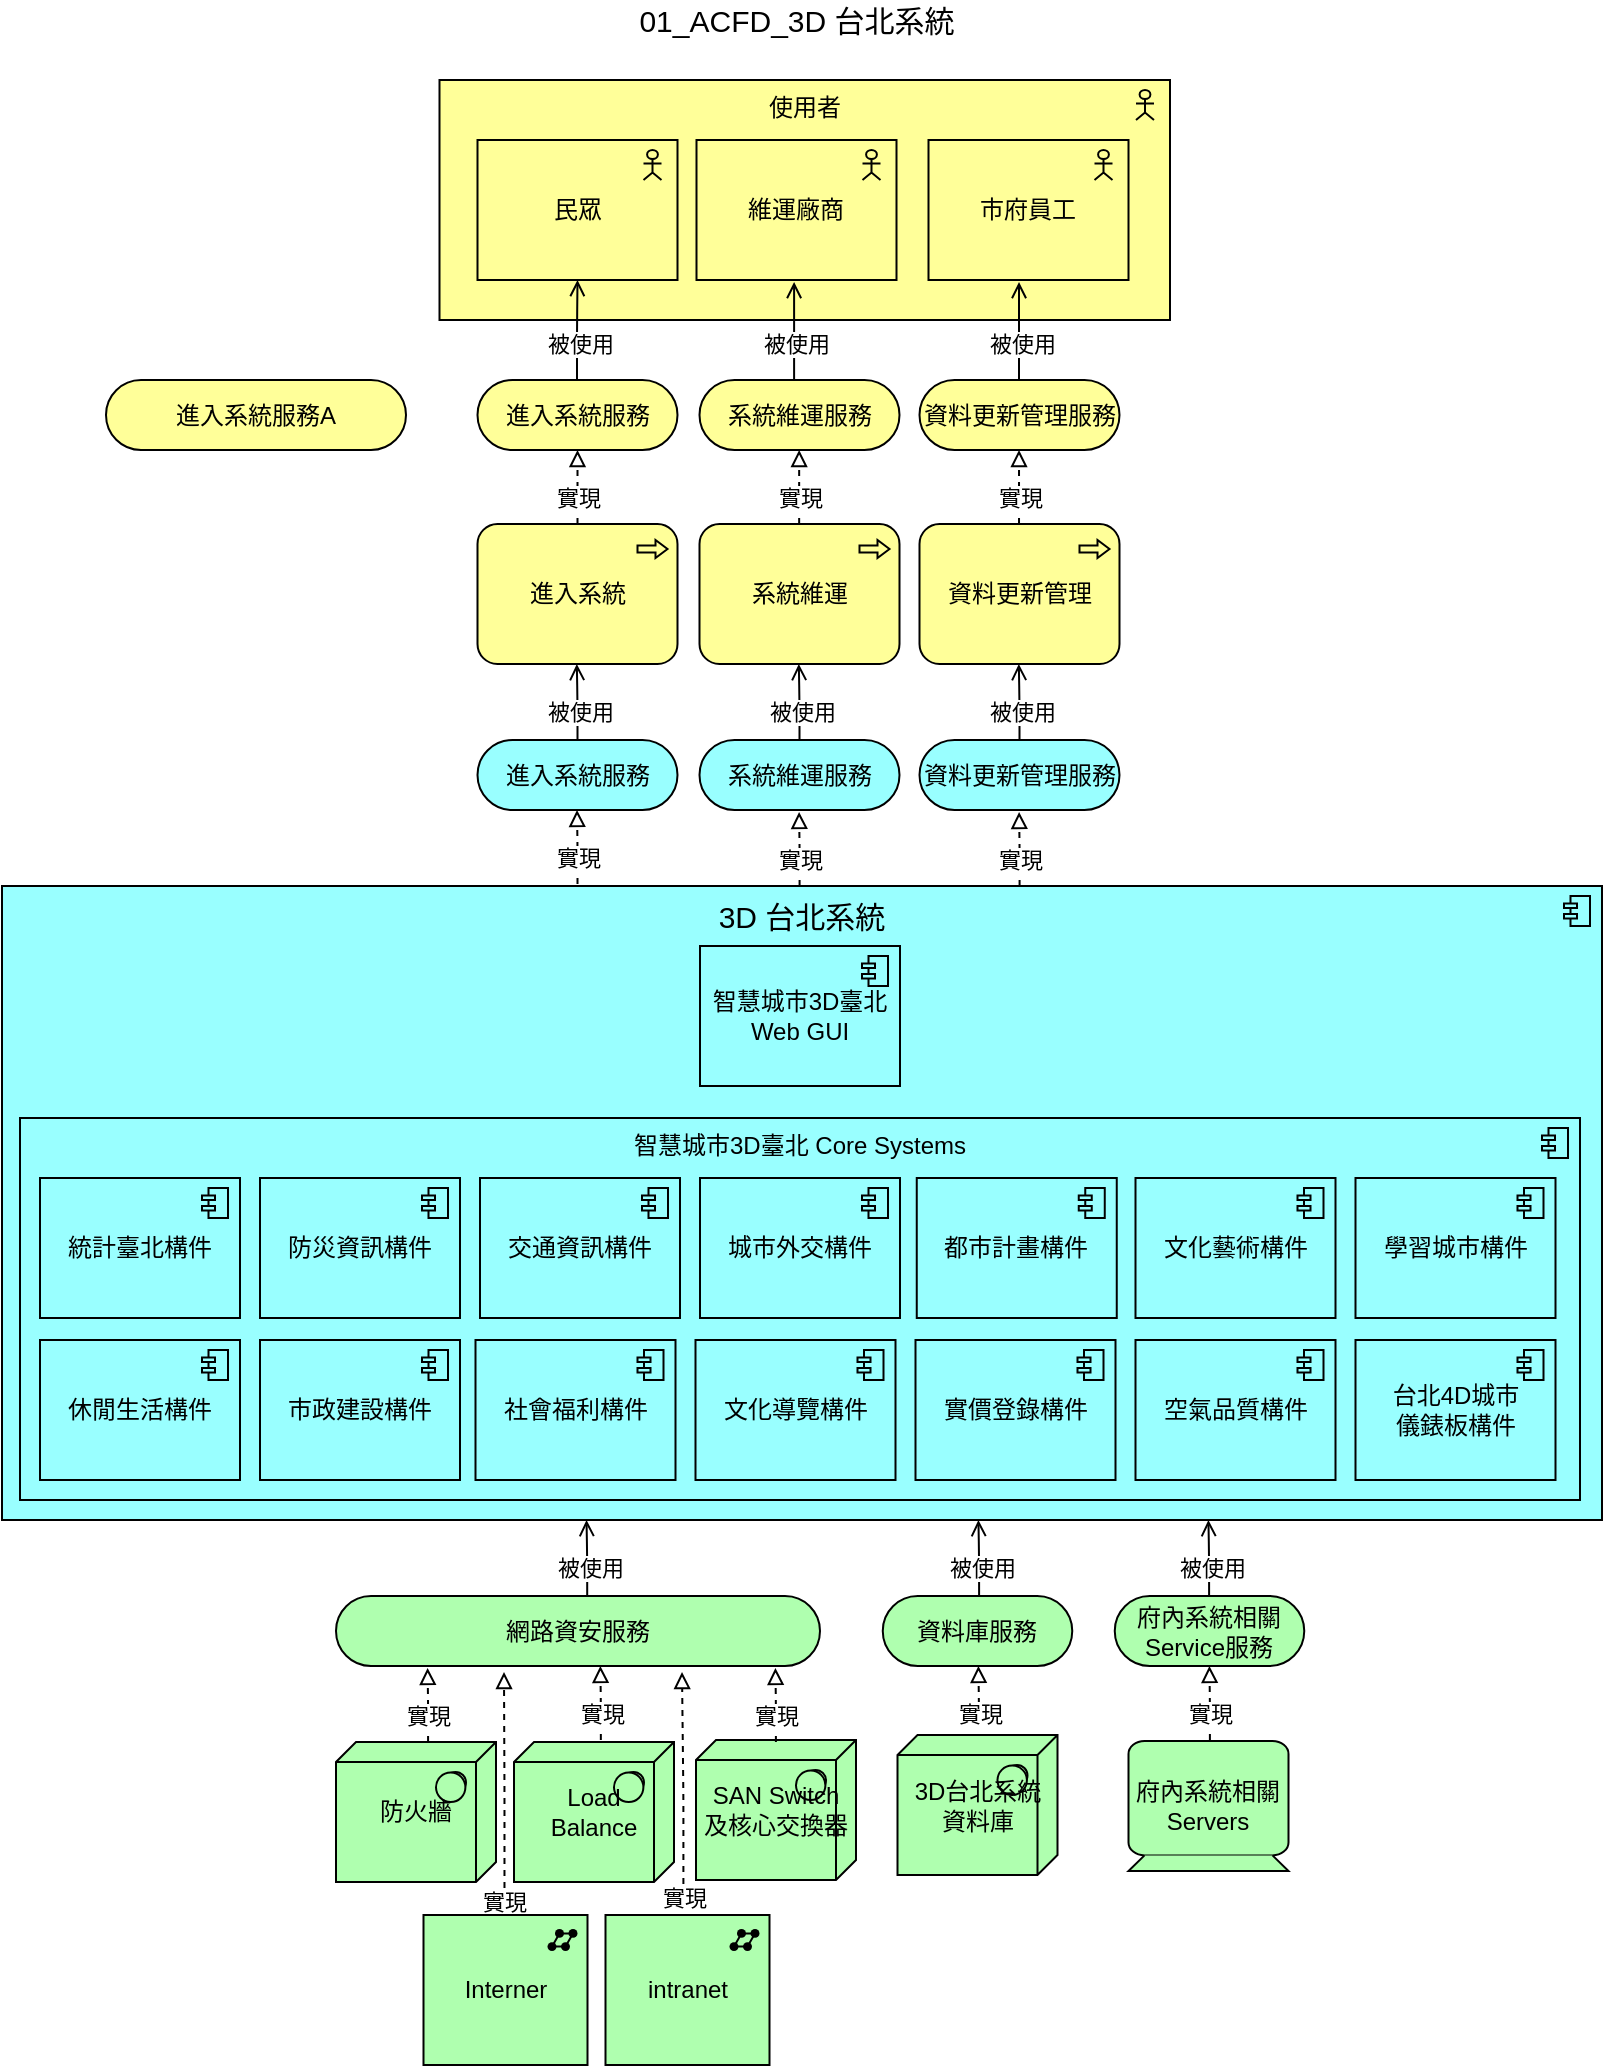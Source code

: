 <mxfile version="20.2.6" type="github" pages="17">
  <diagram id="dM1onCGDWxsFVdCnRzxg" name="01_ACFD_3D 台北系統">
    <mxGraphModel dx="1038" dy="617" grid="1" gridSize="10" guides="1" tooltips="1" connect="1" arrows="1" fold="1" page="1" pageScale="1" pageWidth="827" pageHeight="1169" math="0" shadow="0">
      <root>
        <mxCell id="ty7BwRnAqRJGb1ljHvVz-0" />
        <mxCell id="ty7BwRnAqRJGb1ljHvVz-1" parent="ty7BwRnAqRJGb1ljHvVz-0" />
        <mxCell id="ty7BwRnAqRJGb1ljHvVz-2" value="&lt;font style=&quot;font-size: 15px&quot;&gt;01_ACFD_3D 台北&lt;/font&gt;&lt;font style=&quot;font-size: 15px;&quot;&gt;系統&lt;/font&gt;" style="text;html=1;align=center;verticalAlign=middle;resizable=0;points=[];autosize=1;" parent="ty7BwRnAqRJGb1ljHvVz-1" vertex="1">
          <mxGeometry x="320.25" y="35" width="170" height="20" as="geometry" />
        </mxCell>
        <mxCell id="ty7BwRnAqRJGb1ljHvVz-3" value="使用者" style="html=1;outlineConnect=0;whiteSpace=wrap;fillColor=#ffff99;shape=mxgraph.archimate3.application;appType=actor;archiType=square;verticalAlign=top;" parent="ty7BwRnAqRJGb1ljHvVz-1" vertex="1">
          <mxGeometry x="226.75" y="75" width="365.25" height="120" as="geometry" />
        </mxCell>
        <mxCell id="ty7BwRnAqRJGb1ljHvVz-4" value="維運廠商" style="html=1;outlineConnect=0;whiteSpace=wrap;fillColor=#ffff99;shape=mxgraph.archimate3.application;appType=actor;archiType=square;" parent="ty7BwRnAqRJGb1ljHvVz-1" vertex="1">
          <mxGeometry x="355.25" y="105" width="100" height="70" as="geometry" />
        </mxCell>
        <mxCell id="ty7BwRnAqRJGb1ljHvVz-5" value="市府員工" style="html=1;outlineConnect=0;whiteSpace=wrap;fillColor=#ffff99;shape=mxgraph.archimate3.application;appType=actor;archiType=square;" parent="ty7BwRnAqRJGb1ljHvVz-1" vertex="1">
          <mxGeometry x="471.25" y="105" width="100" height="70" as="geometry" />
        </mxCell>
        <mxCell id="ty7BwRnAqRJGb1ljHvVz-6" value="進入系統服務" style="html=1;outlineConnect=0;whiteSpace=wrap;fillColor=#ffff99;shape=mxgraph.archimate3.service;" parent="ty7BwRnAqRJGb1ljHvVz-1" vertex="1">
          <mxGeometry x="245.75" y="225" width="100" height="35" as="geometry" />
        </mxCell>
        <mxCell id="ty7BwRnAqRJGb1ljHvVz-7" value="系統維運服務" style="html=1;outlineConnect=0;whiteSpace=wrap;fillColor=#ffff99;shape=mxgraph.archimate3.service;" parent="ty7BwRnAqRJGb1ljHvVz-1" vertex="1">
          <mxGeometry x="356.75" y="225" width="100" height="35" as="geometry" />
        </mxCell>
        <mxCell id="ty7BwRnAqRJGb1ljHvVz-8" value="資料更新管理服務" style="html=1;outlineConnect=0;whiteSpace=wrap;fillColor=#ffff99;shape=mxgraph.archimate3.service;" parent="ty7BwRnAqRJGb1ljHvVz-1" vertex="1">
          <mxGeometry x="466.75" y="225" width="100" height="35" as="geometry" />
        </mxCell>
        <mxCell id="ty7BwRnAqRJGb1ljHvVz-13" value="進入系統" style="html=1;outlineConnect=0;whiteSpace=wrap;fillColor=#ffff99;shape=mxgraph.archimate3.application;appType=proc;archiType=rounded;" parent="ty7BwRnAqRJGb1ljHvVz-1" vertex="1">
          <mxGeometry x="245.75" y="297" width="100" height="70" as="geometry" />
        </mxCell>
        <mxCell id="ty7BwRnAqRJGb1ljHvVz-14" value="系統維運" style="html=1;outlineConnect=0;whiteSpace=wrap;fillColor=#ffff99;shape=mxgraph.archimate3.application;appType=proc;archiType=rounded;" parent="ty7BwRnAqRJGb1ljHvVz-1" vertex="1">
          <mxGeometry x="356.75" y="297" width="100" height="70" as="geometry" />
        </mxCell>
        <mxCell id="ty7BwRnAqRJGb1ljHvVz-15" value="資料更新管理" style="html=1;outlineConnect=0;whiteSpace=wrap;fillColor=#ffff99;shape=mxgraph.archimate3.application;appType=proc;archiType=rounded;" parent="ty7BwRnAqRJGb1ljHvVz-1" vertex="1">
          <mxGeometry x="466.75" y="297" width="100" height="70" as="geometry" />
        </mxCell>
        <mxCell id="ty7BwRnAqRJGb1ljHvVz-20" value="進入系統服務" style="html=1;outlineConnect=0;whiteSpace=wrap;fillColor=#99ffff;shape=mxgraph.archimate3.service;" parent="ty7BwRnAqRJGb1ljHvVz-1" vertex="1">
          <mxGeometry x="245.75" y="405" width="100" height="35" as="geometry" />
        </mxCell>
        <mxCell id="ty7BwRnAqRJGb1ljHvVz-21" value="系統維運服務" style="html=1;outlineConnect=0;whiteSpace=wrap;fillColor=#99ffff;shape=mxgraph.archimate3.service;" parent="ty7BwRnAqRJGb1ljHvVz-1" vertex="1">
          <mxGeometry x="356.75" y="405" width="100" height="35" as="geometry" />
        </mxCell>
        <mxCell id="ty7BwRnAqRJGb1ljHvVz-22" value="資料更新管理服務" style="html=1;outlineConnect=0;whiteSpace=wrap;fillColor=#99ffff;shape=mxgraph.archimate3.service;" parent="ty7BwRnAqRJGb1ljHvVz-1" vertex="1">
          <mxGeometry x="466.75" y="405" width="100" height="35" as="geometry" />
        </mxCell>
        <mxCell id="ty7BwRnAqRJGb1ljHvVz-27" value="&lt;span style=&quot;font-size: 15px;&quot;&gt;3D 台北系統&lt;/span&gt;" style="html=1;outlineConnect=0;whiteSpace=wrap;fillColor=#99ffff;shape=mxgraph.archimate3.application;appType=comp;archiType=square;verticalAlign=top;" parent="ty7BwRnAqRJGb1ljHvVz-1" vertex="1">
          <mxGeometry x="8" y="478" width="800" height="317" as="geometry" />
        </mxCell>
        <mxCell id="ty7BwRnAqRJGb1ljHvVz-28" value="智慧城市3D臺北 Web GUI" style="html=1;outlineConnect=0;whiteSpace=wrap;fillColor=#99ffff;shape=mxgraph.archimate3.application;appType=comp;archiType=square;" parent="ty7BwRnAqRJGb1ljHvVz-1" vertex="1">
          <mxGeometry x="357" y="508" width="100" height="70" as="geometry" />
        </mxCell>
        <mxCell id="ty7BwRnAqRJGb1ljHvVz-29" value="智慧城市3D臺北 Core Systems" style="html=1;outlineConnect=0;whiteSpace=wrap;fillColor=#99ffff;shape=mxgraph.archimate3.application;appType=comp;archiType=square;verticalAlign=top;" parent="ty7BwRnAqRJGb1ljHvVz-1" vertex="1">
          <mxGeometry x="17" y="594" width="780" height="191" as="geometry" />
        </mxCell>
        <mxCell id="ty7BwRnAqRJGb1ljHvVz-30" value="&lt;font style=&quot;font-size: 12px&quot;&gt;統計臺北構件&lt;/font&gt;" style="html=1;outlineConnect=0;whiteSpace=wrap;fillColor=#99ffff;shape=mxgraph.archimate3.application;appType=comp;archiType=square;" parent="ty7BwRnAqRJGb1ljHvVz-1" vertex="1">
          <mxGeometry x="27" y="624" width="100" height="70" as="geometry" />
        </mxCell>
        <mxCell id="ty7BwRnAqRJGb1ljHvVz-31" value="防災資訊構件" style="html=1;outlineConnect=0;whiteSpace=wrap;fillColor=#99ffff;shape=mxgraph.archimate3.application;appType=comp;archiType=square;" parent="ty7BwRnAqRJGb1ljHvVz-1" vertex="1">
          <mxGeometry x="137" y="624" width="100" height="70" as="geometry" />
        </mxCell>
        <mxCell id="ty7BwRnAqRJGb1ljHvVz-32" value="交通資訊構件" style="html=1;outlineConnect=0;whiteSpace=wrap;fillColor=#99ffff;shape=mxgraph.archimate3.application;appType=comp;archiType=square;" parent="ty7BwRnAqRJGb1ljHvVz-1" vertex="1">
          <mxGeometry x="247" y="624" width="100" height="70" as="geometry" />
        </mxCell>
        <mxCell id="ty7BwRnAqRJGb1ljHvVz-33" value="城市外交構件" style="html=1;outlineConnect=0;whiteSpace=wrap;fillColor=#99ffff;shape=mxgraph.archimate3.application;appType=comp;archiType=square;" parent="ty7BwRnAqRJGb1ljHvVz-1" vertex="1">
          <mxGeometry x="357" y="624" width="100" height="70" as="geometry" />
        </mxCell>
        <mxCell id="ty7BwRnAqRJGb1ljHvVz-43" value="防火牆" style="html=1;outlineConnect=0;whiteSpace=wrap;fillColor=#AFFFAF;shape=mxgraph.archimate3.tech;techType=sysSw;" parent="ty7BwRnAqRJGb1ljHvVz-1" vertex="1">
          <mxGeometry x="175" y="906" width="80" height="70" as="geometry" />
        </mxCell>
        <mxCell id="ty7BwRnAqRJGb1ljHvVz-44" value="Load &lt;br&gt;Balance" style="html=1;outlineConnect=0;whiteSpace=wrap;fillColor=#AFFFAF;shape=mxgraph.archimate3.tech;techType=sysSw;" parent="ty7BwRnAqRJGb1ljHvVz-1" vertex="1">
          <mxGeometry x="264" y="906" width="80" height="70" as="geometry" />
        </mxCell>
        <mxCell id="ty7BwRnAqRJGb1ljHvVz-45" value="SAN Switch&lt;br&gt;及核心交換器" style="html=1;outlineConnect=0;whiteSpace=wrap;fillColor=#AFFFAF;shape=mxgraph.archimate3.tech;techType=sysSw;" parent="ty7BwRnAqRJGb1ljHvVz-1" vertex="1">
          <mxGeometry x="355" y="905" width="80" height="70" as="geometry" />
        </mxCell>
        <mxCell id="ty7BwRnAqRJGb1ljHvVz-49" value="府內系統相關Servers" style="html=1;outlineConnect=0;whiteSpace=wrap;fillColor=#AFFFAF;shape=mxgraph.archimate3.device;" parent="ty7BwRnAqRJGb1ljHvVz-1" vertex="1">
          <mxGeometry x="571.25" y="905.5" width="80" height="65" as="geometry" />
        </mxCell>
        <mxCell id="ty7BwRnAqRJGb1ljHvVz-52" value="" style="edgeStyle=elbowEdgeStyle;html=1;endArrow=open;elbow=vertical;endFill=1;exitX=0.5;exitY=0;exitDx=0;exitDy=0;exitPerimeter=0;entryX=0.5;entryY=1;entryDx=0;entryDy=0;entryPerimeter=0;" parent="ty7BwRnAqRJGb1ljHvVz-1" target="T1y6oRDA855QlS_ibnOc-0" edge="1">
          <mxGeometry width="160" relative="1" as="geometry">
            <mxPoint x="295.5" y="225" as="sourcePoint" />
            <mxPoint x="296" y="195" as="targetPoint" />
          </mxGeometry>
        </mxCell>
        <mxCell id="ty7BwRnAqRJGb1ljHvVz-53" value="被使用" style="edgeLabel;html=1;align=center;verticalAlign=middle;resizable=0;points=[];" parent="ty7BwRnAqRJGb1ljHvVz-52" vertex="1" connectable="0">
          <mxGeometry x="-0.26" y="-1" relative="1" as="geometry">
            <mxPoint as="offset" />
          </mxGeometry>
        </mxCell>
        <mxCell id="ty7BwRnAqRJGb1ljHvVz-54" value="" style="edgeStyle=elbowEdgeStyle;html=1;endArrow=open;elbow=vertical;endFill=1;exitX=0.5;exitY=0;exitDx=0;exitDy=0;exitPerimeter=0;" parent="ty7BwRnAqRJGb1ljHvVz-1" edge="1">
          <mxGeometry width="160" relative="1" as="geometry">
            <mxPoint x="404.05" y="225" as="sourcePoint" />
            <mxPoint x="404.05" y="176" as="targetPoint" />
          </mxGeometry>
        </mxCell>
        <mxCell id="ty7BwRnAqRJGb1ljHvVz-55" value="被使用" style="edgeLabel;html=1;align=center;verticalAlign=middle;resizable=0;points=[];" parent="ty7BwRnAqRJGb1ljHvVz-54" vertex="1" connectable="0">
          <mxGeometry x="-0.26" y="-1" relative="1" as="geometry">
            <mxPoint as="offset" />
          </mxGeometry>
        </mxCell>
        <mxCell id="ty7BwRnAqRJGb1ljHvVz-56" value="" style="edgeStyle=elbowEdgeStyle;html=1;endArrow=open;elbow=vertical;endFill=1;exitX=0.5;exitY=0;exitDx=0;exitDy=0;exitPerimeter=0;" parent="ty7BwRnAqRJGb1ljHvVz-1" edge="1">
          <mxGeometry width="160" relative="1" as="geometry">
            <mxPoint x="516.51" y="225" as="sourcePoint" />
            <mxPoint x="516.51" y="176" as="targetPoint" />
          </mxGeometry>
        </mxCell>
        <mxCell id="ty7BwRnAqRJGb1ljHvVz-57" value="被使用" style="edgeLabel;html=1;align=center;verticalAlign=middle;resizable=0;points=[];" parent="ty7BwRnAqRJGb1ljHvVz-56" vertex="1" connectable="0">
          <mxGeometry x="-0.26" y="-1" relative="1" as="geometry">
            <mxPoint as="offset" />
          </mxGeometry>
        </mxCell>
        <mxCell id="ty7BwRnAqRJGb1ljHvVz-66" value="" style="edgeStyle=elbowEdgeStyle;html=1;endArrow=block;elbow=vertical;endFill=0;dashed=1;entryX=0.5;entryY=1;entryDx=0;entryDy=0;entryPerimeter=0;exitX=0.5;exitY=0;exitDx=0;exitDy=0;exitPerimeter=0;" parent="ty7BwRnAqRJGb1ljHvVz-1" source="ty7BwRnAqRJGb1ljHvVz-13" target="ty7BwRnAqRJGb1ljHvVz-6" edge="1">
          <mxGeometry width="160" relative="1" as="geometry">
            <mxPoint x="176.75" y="285.33" as="sourcePoint" />
            <mxPoint x="336.75" y="285.33" as="targetPoint" />
          </mxGeometry>
        </mxCell>
        <mxCell id="ty7BwRnAqRJGb1ljHvVz-67" value="實現" style="edgeLabel;html=1;align=center;verticalAlign=middle;resizable=0;points=[];" parent="ty7BwRnAqRJGb1ljHvVz-66" vertex="1" connectable="0">
          <mxGeometry x="-0.299" relative="1" as="geometry">
            <mxPoint as="offset" />
          </mxGeometry>
        </mxCell>
        <mxCell id="ty7BwRnAqRJGb1ljHvVz-68" value="" style="edgeStyle=elbowEdgeStyle;html=1;endArrow=block;elbow=vertical;endFill=0;dashed=1;entryX=0.5;entryY=1;entryDx=0;entryDy=0;entryPerimeter=0;exitX=0.5;exitY=0;exitDx=0;exitDy=0;exitPerimeter=0;" parent="ty7BwRnAqRJGb1ljHvVz-1" edge="1">
          <mxGeometry width="160" relative="1" as="geometry">
            <mxPoint x="406.58" y="297" as="sourcePoint" />
            <mxPoint x="406.58" y="260" as="targetPoint" />
          </mxGeometry>
        </mxCell>
        <mxCell id="ty7BwRnAqRJGb1ljHvVz-69" value="實現" style="edgeLabel;html=1;align=center;verticalAlign=middle;resizable=0;points=[];" parent="ty7BwRnAqRJGb1ljHvVz-68" vertex="1" connectable="0">
          <mxGeometry x="-0.299" relative="1" as="geometry">
            <mxPoint as="offset" />
          </mxGeometry>
        </mxCell>
        <mxCell id="ty7BwRnAqRJGb1ljHvVz-70" value="" style="edgeStyle=elbowEdgeStyle;html=1;endArrow=block;elbow=vertical;endFill=0;dashed=1;entryX=0.5;entryY=1;entryDx=0;entryDy=0;entryPerimeter=0;exitX=0.5;exitY=0;exitDx=0;exitDy=0;exitPerimeter=0;" parent="ty7BwRnAqRJGb1ljHvVz-1" edge="1">
          <mxGeometry width="160" relative="1" as="geometry">
            <mxPoint x="516.51" y="297" as="sourcePoint" />
            <mxPoint x="516.51" y="260" as="targetPoint" />
          </mxGeometry>
        </mxCell>
        <mxCell id="ty7BwRnAqRJGb1ljHvVz-71" value="實現" style="edgeLabel;html=1;align=center;verticalAlign=middle;resizable=0;points=[];" parent="ty7BwRnAqRJGb1ljHvVz-70" vertex="1" connectable="0">
          <mxGeometry x="-0.299" relative="1" as="geometry">
            <mxPoint as="offset" />
          </mxGeometry>
        </mxCell>
        <mxCell id="ty7BwRnAqRJGb1ljHvVz-80" value="" style="edgeStyle=elbowEdgeStyle;html=1;endArrow=open;elbow=vertical;endFill=1;exitX=0.5;exitY=0;exitDx=0;exitDy=0;exitPerimeter=0;" parent="ty7BwRnAqRJGb1ljHvVz-1" source="ty7BwRnAqRJGb1ljHvVz-20" edge="1">
          <mxGeometry width="160" relative="1" as="geometry">
            <mxPoint x="295.75" y="405" as="sourcePoint" />
            <mxPoint x="295.41" y="367" as="targetPoint" />
          </mxGeometry>
        </mxCell>
        <mxCell id="ty7BwRnAqRJGb1ljHvVz-81" value="被使用" style="edgeLabel;html=1;align=center;verticalAlign=middle;resizable=0;points=[];" parent="ty7BwRnAqRJGb1ljHvVz-80" vertex="1" connectable="0">
          <mxGeometry x="-0.26" y="-1" relative="1" as="geometry">
            <mxPoint as="offset" />
          </mxGeometry>
        </mxCell>
        <mxCell id="ty7BwRnAqRJGb1ljHvVz-82" value="" style="edgeStyle=elbowEdgeStyle;html=1;endArrow=open;elbow=vertical;endFill=1;exitX=0.5;exitY=0;exitDx=0;exitDy=0;exitPerimeter=0;" parent="ty7BwRnAqRJGb1ljHvVz-1" edge="1">
          <mxGeometry width="160" relative="1" as="geometry">
            <mxPoint x="406.75" y="405" as="sourcePoint" />
            <mxPoint x="406.41" y="367" as="targetPoint" />
          </mxGeometry>
        </mxCell>
        <mxCell id="ty7BwRnAqRJGb1ljHvVz-83" value="被使用" style="edgeLabel;html=1;align=center;verticalAlign=middle;resizable=0;points=[];" parent="ty7BwRnAqRJGb1ljHvVz-82" vertex="1" connectable="0">
          <mxGeometry x="-0.26" y="-1" relative="1" as="geometry">
            <mxPoint as="offset" />
          </mxGeometry>
        </mxCell>
        <mxCell id="ty7BwRnAqRJGb1ljHvVz-84" value="" style="edgeStyle=elbowEdgeStyle;html=1;endArrow=open;elbow=vertical;endFill=1;exitX=0.5;exitY=0;exitDx=0;exitDy=0;exitPerimeter=0;" parent="ty7BwRnAqRJGb1ljHvVz-1" edge="1">
          <mxGeometry width="160" relative="1" as="geometry">
            <mxPoint x="516.75" y="405" as="sourcePoint" />
            <mxPoint x="516.41" y="367" as="targetPoint" />
          </mxGeometry>
        </mxCell>
        <mxCell id="ty7BwRnAqRJGb1ljHvVz-85" value="被使用" style="edgeLabel;html=1;align=center;verticalAlign=middle;resizable=0;points=[];" parent="ty7BwRnAqRJGb1ljHvVz-84" vertex="1" connectable="0">
          <mxGeometry x="-0.26" y="-1" relative="1" as="geometry">
            <mxPoint as="offset" />
          </mxGeometry>
        </mxCell>
        <mxCell id="ty7BwRnAqRJGb1ljHvVz-94" value="" style="edgeStyle=elbowEdgeStyle;html=1;endArrow=block;elbow=vertical;endFill=0;dashed=1;entryX=0.5;entryY=1;entryDx=0;entryDy=0;entryPerimeter=0;" parent="ty7BwRnAqRJGb1ljHvVz-1" edge="1">
          <mxGeometry width="160" relative="1" as="geometry">
            <mxPoint x="295.75" y="477" as="sourcePoint" />
            <mxPoint x="295.51" y="440" as="targetPoint" />
          </mxGeometry>
        </mxCell>
        <mxCell id="ty7BwRnAqRJGb1ljHvVz-95" value="實現" style="edgeLabel;html=1;align=center;verticalAlign=middle;resizable=0;points=[];" parent="ty7BwRnAqRJGb1ljHvVz-94" vertex="1" connectable="0">
          <mxGeometry x="-0.299" relative="1" as="geometry">
            <mxPoint as="offset" />
          </mxGeometry>
        </mxCell>
        <mxCell id="ty7BwRnAqRJGb1ljHvVz-96" value="" style="edgeStyle=elbowEdgeStyle;html=1;endArrow=block;elbow=vertical;endFill=0;dashed=1;entryX=0.5;entryY=1;entryDx=0;entryDy=0;entryPerimeter=0;" parent="ty7BwRnAqRJGb1ljHvVz-1" edge="1">
          <mxGeometry width="160" relative="1" as="geometry">
            <mxPoint x="406.79" y="478" as="sourcePoint" />
            <mxPoint x="406.55" y="441" as="targetPoint" />
          </mxGeometry>
        </mxCell>
        <mxCell id="ty7BwRnAqRJGb1ljHvVz-97" value="實現" style="edgeLabel;html=1;align=center;verticalAlign=middle;resizable=0;points=[];" parent="ty7BwRnAqRJGb1ljHvVz-96" vertex="1" connectable="0">
          <mxGeometry x="-0.299" relative="1" as="geometry">
            <mxPoint as="offset" />
          </mxGeometry>
        </mxCell>
        <mxCell id="ty7BwRnAqRJGb1ljHvVz-98" value="" style="edgeStyle=elbowEdgeStyle;html=1;endArrow=block;elbow=vertical;endFill=0;dashed=1;entryX=0.5;entryY=1;entryDx=0;entryDy=0;entryPerimeter=0;" parent="ty7BwRnAqRJGb1ljHvVz-1" edge="1">
          <mxGeometry width="160" relative="1" as="geometry">
            <mxPoint x="516.79" y="478" as="sourcePoint" />
            <mxPoint x="516.55" y="441" as="targetPoint" />
          </mxGeometry>
        </mxCell>
        <mxCell id="ty7BwRnAqRJGb1ljHvVz-99" value="實現" style="edgeLabel;html=1;align=center;verticalAlign=middle;resizable=0;points=[];" parent="ty7BwRnAqRJGb1ljHvVz-98" vertex="1" connectable="0">
          <mxGeometry x="-0.299" relative="1" as="geometry">
            <mxPoint as="offset" />
          </mxGeometry>
        </mxCell>
        <mxCell id="ty7BwRnAqRJGb1ljHvVz-108" value="" style="edgeStyle=elbowEdgeStyle;html=1;endArrow=open;elbow=vertical;endFill=1;exitX=0.5;exitY=0;exitDx=0;exitDy=0;exitPerimeter=0;" parent="ty7BwRnAqRJGb1ljHvVz-1" edge="1">
          <mxGeometry width="160" relative="1" as="geometry">
            <mxPoint x="300.6" y="833" as="sourcePoint" />
            <mxPoint x="300.26" y="795" as="targetPoint" />
          </mxGeometry>
        </mxCell>
        <mxCell id="ty7BwRnAqRJGb1ljHvVz-109" value="被使用" style="edgeLabel;html=1;align=center;verticalAlign=middle;resizable=0;points=[];" parent="ty7BwRnAqRJGb1ljHvVz-108" vertex="1" connectable="0">
          <mxGeometry x="-0.26" y="-1" relative="1" as="geometry">
            <mxPoint as="offset" />
          </mxGeometry>
        </mxCell>
        <mxCell id="ty7BwRnAqRJGb1ljHvVz-112" value="" style="edgeStyle=elbowEdgeStyle;html=1;endArrow=open;elbow=vertical;endFill=1;exitX=0.5;exitY=0;exitDx=0;exitDy=0;exitPerimeter=0;" parent="ty7BwRnAqRJGb1ljHvVz-1" edge="1">
          <mxGeometry width="160" relative="1" as="geometry">
            <mxPoint x="496.55" y="833" as="sourcePoint" />
            <mxPoint x="496.21" y="795" as="targetPoint" />
          </mxGeometry>
        </mxCell>
        <mxCell id="ty7BwRnAqRJGb1ljHvVz-113" value="被使用" style="edgeLabel;html=1;align=center;verticalAlign=middle;resizable=0;points=[];" parent="ty7BwRnAqRJGb1ljHvVz-112" vertex="1" connectable="0">
          <mxGeometry x="-0.26" y="-1" relative="1" as="geometry">
            <mxPoint as="offset" />
          </mxGeometry>
        </mxCell>
        <mxCell id="ty7BwRnAqRJGb1ljHvVz-114" value="" style="edgeStyle=elbowEdgeStyle;html=1;endArrow=open;elbow=vertical;endFill=1;exitX=0.5;exitY=0;exitDx=0;exitDy=0;exitPerimeter=0;" parent="ty7BwRnAqRJGb1ljHvVz-1" edge="1">
          <mxGeometry width="160" relative="1" as="geometry">
            <mxPoint x="611.55" y="833" as="sourcePoint" />
            <mxPoint x="611.21" y="795" as="targetPoint" />
          </mxGeometry>
        </mxCell>
        <mxCell id="ty7BwRnAqRJGb1ljHvVz-115" value="被使用" style="edgeLabel;html=1;align=center;verticalAlign=middle;resizable=0;points=[];" parent="ty7BwRnAqRJGb1ljHvVz-114" vertex="1" connectable="0">
          <mxGeometry x="-0.26" y="-1" relative="1" as="geometry">
            <mxPoint as="offset" />
          </mxGeometry>
        </mxCell>
        <mxCell id="ty7BwRnAqRJGb1ljHvVz-120" value="" style="edgeStyle=elbowEdgeStyle;html=1;endArrow=block;elbow=vertical;endFill=0;dashed=1;entryX=0.5;entryY=1;entryDx=0;entryDy=0;entryPerimeter=0;" parent="ty7BwRnAqRJGb1ljHvVz-1" edge="1">
          <mxGeometry width="160" relative="1" as="geometry">
            <mxPoint x="221.04" y="906" as="sourcePoint" />
            <mxPoint x="220.8" y="869" as="targetPoint" />
          </mxGeometry>
        </mxCell>
        <mxCell id="ty7BwRnAqRJGb1ljHvVz-121" value="實現" style="edgeLabel;html=1;align=center;verticalAlign=middle;resizable=0;points=[];" parent="ty7BwRnAqRJGb1ljHvVz-120" vertex="1" connectable="0">
          <mxGeometry x="-0.299" relative="1" as="geometry">
            <mxPoint as="offset" />
          </mxGeometry>
        </mxCell>
        <mxCell id="ty7BwRnAqRJGb1ljHvVz-122" value="" style="edgeStyle=elbowEdgeStyle;html=1;endArrow=block;elbow=vertical;endFill=0;dashed=1;entryX=0.5;entryY=1;entryDx=0;entryDy=0;entryPerimeter=0;" parent="ty7BwRnAqRJGb1ljHvVz-1" edge="1">
          <mxGeometry width="160" relative="1" as="geometry">
            <mxPoint x="307.42" y="905" as="sourcePoint" />
            <mxPoint x="307.18" y="868" as="targetPoint" />
          </mxGeometry>
        </mxCell>
        <mxCell id="ty7BwRnAqRJGb1ljHvVz-123" value="實現" style="edgeLabel;html=1;align=center;verticalAlign=middle;resizable=0;points=[];" parent="ty7BwRnAqRJGb1ljHvVz-122" vertex="1" connectable="0">
          <mxGeometry x="-0.299" relative="1" as="geometry">
            <mxPoint as="offset" />
          </mxGeometry>
        </mxCell>
        <mxCell id="ty7BwRnAqRJGb1ljHvVz-124" value="" style="edgeStyle=elbowEdgeStyle;html=1;endArrow=block;elbow=vertical;endFill=0;dashed=1;entryX=0.5;entryY=1;entryDx=0;entryDy=0;entryPerimeter=0;" parent="ty7BwRnAqRJGb1ljHvVz-1" edge="1">
          <mxGeometry width="160" relative="1" as="geometry">
            <mxPoint x="394.95" y="906" as="sourcePoint" />
            <mxPoint x="394.71" y="869" as="targetPoint" />
          </mxGeometry>
        </mxCell>
        <mxCell id="ty7BwRnAqRJGb1ljHvVz-125" value="實現" style="edgeLabel;html=1;align=center;verticalAlign=middle;resizable=0;points=[];" parent="ty7BwRnAqRJGb1ljHvVz-124" vertex="1" connectable="0">
          <mxGeometry x="-0.299" relative="1" as="geometry">
            <mxPoint as="offset" />
          </mxGeometry>
        </mxCell>
        <mxCell id="ty7BwRnAqRJGb1ljHvVz-128" value="" style="edgeStyle=elbowEdgeStyle;html=1;endArrow=block;elbow=vertical;endFill=0;dashed=1;entryX=0.5;entryY=1;entryDx=0;entryDy=0;entryPerimeter=0;" parent="ty7BwRnAqRJGb1ljHvVz-1" edge="1">
          <mxGeometry width="160" relative="1" as="geometry">
            <mxPoint x="496.45" y="905" as="sourcePoint" />
            <mxPoint x="496.21" y="868" as="targetPoint" />
          </mxGeometry>
        </mxCell>
        <mxCell id="ty7BwRnAqRJGb1ljHvVz-129" value="實現" style="edgeLabel;html=1;align=center;verticalAlign=middle;resizable=0;points=[];" parent="ty7BwRnAqRJGb1ljHvVz-128" vertex="1" connectable="0">
          <mxGeometry x="-0.299" relative="1" as="geometry">
            <mxPoint as="offset" />
          </mxGeometry>
        </mxCell>
        <mxCell id="ty7BwRnAqRJGb1ljHvVz-130" value="" style="edgeStyle=elbowEdgeStyle;html=1;endArrow=block;elbow=vertical;endFill=0;dashed=1;entryX=0.5;entryY=1;entryDx=0;entryDy=0;entryPerimeter=0;" parent="ty7BwRnAqRJGb1ljHvVz-1" edge="1">
          <mxGeometry width="160" relative="1" as="geometry">
            <mxPoint x="611.95" y="905" as="sourcePoint" />
            <mxPoint x="611.71" y="868" as="targetPoint" />
          </mxGeometry>
        </mxCell>
        <mxCell id="ty7BwRnAqRJGb1ljHvVz-131" value="實現" style="edgeLabel;html=1;align=center;verticalAlign=middle;resizable=0;points=[];" parent="ty7BwRnAqRJGb1ljHvVz-130" vertex="1" connectable="0">
          <mxGeometry x="-0.299" relative="1" as="geometry">
            <mxPoint as="offset" />
          </mxGeometry>
        </mxCell>
        <mxCell id="ty7BwRnAqRJGb1ljHvVz-138" value="都市計畫構件" style="html=1;outlineConnect=0;whiteSpace=wrap;fillColor=#99ffff;shape=mxgraph.archimate3.application;appType=comp;archiType=square;" parent="ty7BwRnAqRJGb1ljHvVz-1" vertex="1">
          <mxGeometry x="465.38" y="624" width="100" height="70" as="geometry" />
        </mxCell>
        <mxCell id="ty7BwRnAqRJGb1ljHvVz-139" value="文化藝術構件" style="html=1;outlineConnect=0;whiteSpace=wrap;fillColor=#99ffff;shape=mxgraph.archimate3.application;appType=comp;archiType=square;" parent="ty7BwRnAqRJGb1ljHvVz-1" vertex="1">
          <mxGeometry x="574.75" y="624" width="100" height="70" as="geometry" />
        </mxCell>
        <mxCell id="ty7BwRnAqRJGb1ljHvVz-140" value="社會福利構件" style="html=1;outlineConnect=0;whiteSpace=wrap;fillColor=#99ffff;shape=mxgraph.archimate3.application;appType=comp;archiType=square;" parent="ty7BwRnAqRJGb1ljHvVz-1" vertex="1">
          <mxGeometry x="244.75" y="705" width="100" height="70" as="geometry" />
        </mxCell>
        <mxCell id="ty7BwRnAqRJGb1ljHvVz-141" value="文化導覽構件" style="html=1;outlineConnect=0;whiteSpace=wrap;fillColor=#99ffff;shape=mxgraph.archimate3.application;appType=comp;archiType=square;" parent="ty7BwRnAqRJGb1ljHvVz-1" vertex="1">
          <mxGeometry x="354.75" y="705" width="100" height="70" as="geometry" />
        </mxCell>
        <mxCell id="ty7BwRnAqRJGb1ljHvVz-142" value="實價登錄構件" style="html=1;outlineConnect=0;whiteSpace=wrap;fillColor=#99ffff;shape=mxgraph.archimate3.application;appType=comp;archiType=square;" parent="ty7BwRnAqRJGb1ljHvVz-1" vertex="1">
          <mxGeometry x="464.75" y="705" width="100" height="70" as="geometry" />
        </mxCell>
        <mxCell id="ty7BwRnAqRJGb1ljHvVz-143" value="空氣品質構件" style="html=1;outlineConnect=0;whiteSpace=wrap;fillColor=#99ffff;shape=mxgraph.archimate3.application;appType=comp;archiType=square;" parent="ty7BwRnAqRJGb1ljHvVz-1" vertex="1">
          <mxGeometry x="574.75" y="705" width="100" height="70" as="geometry" />
        </mxCell>
        <mxCell id="ty7BwRnAqRJGb1ljHvVz-144" value="學習城市構件" style="html=1;outlineConnect=0;whiteSpace=wrap;fillColor=#99ffff;shape=mxgraph.archimate3.application;appType=comp;archiType=square;" parent="ty7BwRnAqRJGb1ljHvVz-1" vertex="1">
          <mxGeometry x="684.75" y="624" width="100" height="70" as="geometry" />
        </mxCell>
        <mxCell id="ty7BwRnAqRJGb1ljHvVz-145" value="休閒生活構件" style="html=1;outlineConnect=0;whiteSpace=wrap;fillColor=#99ffff;shape=mxgraph.archimate3.application;appType=comp;archiType=square;" parent="ty7BwRnAqRJGb1ljHvVz-1" vertex="1">
          <mxGeometry x="27" y="705" width="100" height="70" as="geometry" />
        </mxCell>
        <mxCell id="ty7BwRnAqRJGb1ljHvVz-146" value="市政建設構件" style="html=1;outlineConnect=0;whiteSpace=wrap;fillColor=#99ffff;shape=mxgraph.archimate3.application;appType=comp;archiType=square;" parent="ty7BwRnAqRJGb1ljHvVz-1" vertex="1">
          <mxGeometry x="137" y="705" width="100" height="70" as="geometry" />
        </mxCell>
        <mxCell id="ty7BwRnAqRJGb1ljHvVz-151" value="台北4D城市&lt;br&gt;儀錶板構件" style="html=1;outlineConnect=0;whiteSpace=wrap;fillColor=#99ffff;shape=mxgraph.archimate3.application;appType=comp;archiType=square;" parent="ty7BwRnAqRJGb1ljHvVz-1" vertex="1">
          <mxGeometry x="684.75" y="705" width="100" height="70" as="geometry" />
        </mxCell>
        <mxCell id="gbJHhHUK0WO6iuOo5GZN-4" value="" style="edgeStyle=elbowEdgeStyle;html=1;endArrow=block;elbow=vertical;endFill=0;dashed=1;" parent="ty7BwRnAqRJGb1ljHvVz-1" edge="1">
          <mxGeometry width="160" relative="1" as="geometry">
            <mxPoint x="259.24" y="991" as="sourcePoint" />
            <mxPoint x="259" y="871" as="targetPoint" />
          </mxGeometry>
        </mxCell>
        <mxCell id="gbJHhHUK0WO6iuOo5GZN-5" value="實現" style="edgeLabel;html=1;align=center;verticalAlign=middle;resizable=0;points=[];" parent="gbJHhHUK0WO6iuOo5GZN-4" vertex="1" connectable="0">
          <mxGeometry x="-0.299" relative="1" as="geometry">
            <mxPoint x="-0.24" y="36.29" as="offset" />
          </mxGeometry>
        </mxCell>
        <mxCell id="gbJHhHUK0WO6iuOo5GZN-6" value="" style="edgeStyle=elbowEdgeStyle;html=1;endArrow=block;elbow=vertical;endFill=0;dashed=1;" parent="ty7BwRnAqRJGb1ljHvVz-1" edge="1">
          <mxGeometry width="160" relative="1" as="geometry">
            <mxPoint x="348.7" y="995" as="sourcePoint" />
            <mxPoint x="348" y="871" as="targetPoint" />
          </mxGeometry>
        </mxCell>
        <mxCell id="gbJHhHUK0WO6iuOo5GZN-7" value="實現" style="edgeLabel;html=1;align=center;verticalAlign=middle;resizable=0;points=[];" parent="gbJHhHUK0WO6iuOo5GZN-6" vertex="1" connectable="0">
          <mxGeometry x="-0.299" relative="1" as="geometry">
            <mxPoint x="0.05" y="32.43" as="offset" />
          </mxGeometry>
        </mxCell>
        <mxCell id="bRoZYbK4-KFla2JUw3-2-0" value="&lt;span&gt;網路資安服務&lt;/span&gt;" style="html=1;outlineConnect=0;whiteSpace=wrap;fillColor=#AFFFAF;shape=mxgraph.archimate3.service;" parent="ty7BwRnAqRJGb1ljHvVz-1" vertex="1">
          <mxGeometry x="175" y="833" width="242" height="35" as="geometry" />
        </mxCell>
        <mxCell id="bRoZYbK4-KFla2JUw3-2-1" value="&lt;span&gt;Interner&lt;/span&gt;" style="html=1;outlineConnect=0;whiteSpace=wrap;fillColor=#AFFFAF;shape=mxgraph.archimate3.application;appType=netw;archiType=square;" parent="ty7BwRnAqRJGb1ljHvVz-1" vertex="1">
          <mxGeometry x="218.75" y="992.5" width="82" height="75" as="geometry" />
        </mxCell>
        <mxCell id="bRoZYbK4-KFla2JUw3-2-2" value="intranet" style="html=1;outlineConnect=0;whiteSpace=wrap;fillColor=#AFFFAF;shape=mxgraph.archimate3.application;appType=netw;archiType=square;" parent="ty7BwRnAqRJGb1ljHvVz-1" vertex="1">
          <mxGeometry x="309.75" y="992.5" width="82" height="75" as="geometry" />
        </mxCell>
        <mxCell id="bRoZYbK4-KFla2JUw3-2-4" value="資料庫服務" style="html=1;outlineConnect=0;whiteSpace=wrap;fillColor=#AFFFAF;shape=mxgraph.archimate3.service;" parent="ty7BwRnAqRJGb1ljHvVz-1" vertex="1">
          <mxGeometry x="448.38" y="833" width="94.75" height="35" as="geometry" />
        </mxCell>
        <mxCell id="bRoZYbK4-KFla2JUw3-2-5" value="府內系統相關Service服務" style="html=1;outlineConnect=0;whiteSpace=wrap;fillColor=#AFFFAF;shape=mxgraph.archimate3.service;" parent="ty7BwRnAqRJGb1ljHvVz-1" vertex="1">
          <mxGeometry x="564.38" y="833" width="94.75" height="35" as="geometry" />
        </mxCell>
        <mxCell id="ty7BwRnAqRJGb1ljHvVz-48" value="3D台北系統&lt;br&gt;資料庫" style="html=1;outlineConnect=0;whiteSpace=wrap;fillColor=#AFFFAF;shape=mxgraph.archimate3.tech;techType=sysSw;" parent="ty7BwRnAqRJGb1ljHvVz-1" vertex="1">
          <mxGeometry x="455.75" y="902.5" width="80" height="70" as="geometry" />
        </mxCell>
        <mxCell id="T1y6oRDA855QlS_ibnOc-0" value="民眾" style="html=1;outlineConnect=0;whiteSpace=wrap;fillColor=#ffff99;shape=mxgraph.archimate3.application;appType=actor;archiType=square;" parent="ty7BwRnAqRJGb1ljHvVz-1" vertex="1">
          <mxGeometry x="245.75" y="105" width="100" height="70" as="geometry" />
        </mxCell>
        <mxCell id="CMXlZYDiz-BBWvCKYwCj-0" value="進入系統服務A" style="html=1;outlineConnect=0;whiteSpace=wrap;fillColor=#ffff99;shape=mxgraph.archimate3.service;" vertex="1" parent="ty7BwRnAqRJGb1ljHvVz-1">
          <mxGeometry x="60" y="225" width="150" height="35" as="geometry" />
        </mxCell>
      </root>
    </mxGraphModel>
  </diagram>
  <diagram id="0zpCVLGcag0En8NVKblM" name="02_UCD_Business Use Case Diagrams_3D台北系統">
    <mxGraphModel dx="910" dy="515" grid="1" gridSize="10" guides="1" tooltips="1" connect="1" arrows="1" fold="1" page="1" pageScale="1" pageWidth="827" pageHeight="1169" math="0" shadow="0">
      <root>
        <mxCell id="0" />
        <mxCell id="1" parent="0" />
        <mxCell id="kmAnRPDoPIJHIl6rU18m-7" value="" style="whiteSpace=wrap;html=1;" parent="1" vertex="1">
          <mxGeometry x="270" y="96" width="320" height="330" as="geometry" />
        </mxCell>
        <mxCell id="kmAnRPDoPIJHIl6rU18m-2" value="進入系統服務" style="ellipse;whiteSpace=wrap;html=1;fontFamily=微軟正黑體;fontSize=14;" parent="1" vertex="1">
          <mxGeometry x="360" y="156" width="140" height="70" as="geometry" />
        </mxCell>
        <mxCell id="kmAnRPDoPIJHIl6rU18m-5" value="資料更新管理" style="ellipse;whiteSpace=wrap;html=1;fontFamily=微軟正黑體;fontSize=14;" parent="1" vertex="1">
          <mxGeometry x="360" y="316" width="140" height="70" as="geometry" />
        </mxCell>
        <mxCell id="kmAnRPDoPIJHIl6rU18m-8" value="&lt;span style=&quot;font-size: 20px;&quot;&gt;3D台北系統&lt;/span&gt;" style="text;html=1;align=center;verticalAlign=middle;resizable=0;points=[];autosize=1;" parent="1" vertex="1">
          <mxGeometry x="370" y="111" width="120" height="20" as="geometry" />
        </mxCell>
        <mxCell id="kmAnRPDoPIJHIl6rU18m-12" style="edgeStyle=none;rounded=0;orthogonalLoop=1;jettySize=auto;html=1;entryX=0;entryY=0.5;entryDx=0;entryDy=0;endArrow=none;endFill=0;" parent="1" source="kmAnRPDoPIJHIl6rU18m-9" target="kmAnRPDoPIJHIl6rU18m-5" edge="1">
          <mxGeometry relative="1" as="geometry" />
        </mxCell>
        <mxCell id="kmAnRPDoPIJHIl6rU18m-9" value="市府員工" style="shape=umlActor;verticalLabelPosition=bottom;verticalAlign=top;html=1;outlineConnect=0;" parent="1" vertex="1">
          <mxGeometry x="170" y="321" width="30" height="60" as="geometry" />
        </mxCell>
        <mxCell id="kmAnRPDoPIJHIl6rU18m-18" style="edgeStyle=none;rounded=0;orthogonalLoop=1;jettySize=auto;html=1;entryX=1;entryY=0.5;entryDx=0;entryDy=0;endArrow=none;endFill=0;" parent="1" source="kmAnRPDoPIJHIl6rU18m-10" target="SkDxbFoVwu8x6UyNqg2E-2" edge="1">
          <mxGeometry relative="1" as="geometry" />
        </mxCell>
        <mxCell id="kmAnRPDoPIJHIl6rU18m-10" value="維運廠商" style="shape=umlActor;verticalLabelPosition=bottom;verticalAlign=top;html=1;outlineConnect=0;" parent="1" vertex="1">
          <mxGeometry x="660" y="241" width="30" height="60" as="geometry" />
        </mxCell>
        <mxCell id="SkDxbFoVwu8x6UyNqg2E-3" style="edgeStyle=orthogonalEdgeStyle;rounded=0;orthogonalLoop=1;jettySize=auto;html=1;entryX=0;entryY=0.5;entryDx=0;entryDy=0;endArrow=none;endFill=0;" parent="1" source="SkDxbFoVwu8x6UyNqg2E-1" target="kmAnRPDoPIJHIl6rU18m-2" edge="1">
          <mxGeometry relative="1" as="geometry" />
        </mxCell>
        <mxCell id="SkDxbFoVwu8x6UyNqg2E-1" value="民眾" style="shape=umlActor;verticalLabelPosition=bottom;verticalAlign=top;html=1;outlineConnect=0;" parent="1" vertex="1">
          <mxGeometry x="170" y="161" width="30" height="60" as="geometry" />
        </mxCell>
        <mxCell id="SkDxbFoVwu8x6UyNqg2E-2" value="系統維運" style="ellipse;whiteSpace=wrap;html=1;fontFamily=微軟正黑體;fontSize=14;" parent="1" vertex="1">
          <mxGeometry x="360" y="236" width="140" height="70" as="geometry" />
        </mxCell>
        <mxCell id="Eq4y9KWwrScr5HwY_xrT-1" value="&lt;font&gt;&lt;span style=&quot;font-size: 20px&quot;&gt;02_UCD_Business Use Case Diagrams_&lt;/span&gt;&lt;span style=&quot;font-size: 20px;&quot;&gt;3D台北系統&lt;/span&gt;&lt;br&gt;&lt;/font&gt;" style="text;html=1;align=center;verticalAlign=middle;resizable=0;points=[];autosize=1;" parent="1" vertex="1">
          <mxGeometry x="169" y="40" width="490" height="20" as="geometry" />
        </mxCell>
      </root>
    </mxGraphModel>
  </diagram>
  <diagram name="02_UCD_Application Use Case Diagrams_3D台北系統" id="2AmvLX5lGPyVUcvUK8bj">
    <mxGraphModel dx="910" dy="515" grid="1" gridSize="10" guides="1" tooltips="1" connect="1" arrows="1" fold="1" page="1" pageScale="1" pageWidth="827" pageHeight="1169" math="0" shadow="0">
      <root>
        <mxCell id="eLLdWnpol5qaDVtGRgno-0" />
        <mxCell id="eLLdWnpol5qaDVtGRgno-1" parent="eLLdWnpol5qaDVtGRgno-0" />
        <mxCell id="eLLdWnpol5qaDVtGRgno-2" value="" style="whiteSpace=wrap;html=1;" parent="eLLdWnpol5qaDVtGRgno-1" vertex="1">
          <mxGeometry x="270" y="107" width="320" height="320" as="geometry" />
        </mxCell>
        <mxCell id="eLLdWnpol5qaDVtGRgno-3" value="進入系統服務" style="ellipse;whiteSpace=wrap;html=1;fontFamily=微軟正黑體;fontSize=14;" parent="eLLdWnpol5qaDVtGRgno-1" vertex="1">
          <mxGeometry x="360" y="167" width="140" height="70" as="geometry" />
        </mxCell>
        <mxCell id="eLLdWnpol5qaDVtGRgno-6" value="資料更新管理" style="ellipse;whiteSpace=wrap;html=1;fontFamily=微軟正黑體;fontSize=14;" parent="eLLdWnpol5qaDVtGRgno-1" vertex="1">
          <mxGeometry x="360" y="327" width="140" height="70" as="geometry" />
        </mxCell>
        <mxCell id="eLLdWnpol5qaDVtGRgno-7" value="&lt;span style=&quot;font-size: 20px;&quot;&gt;3D台北系統&lt;/span&gt;" style="text;html=1;align=center;verticalAlign=middle;resizable=0;points=[];autosize=1;" parent="eLLdWnpol5qaDVtGRgno-1" vertex="1">
          <mxGeometry x="370" y="122" width="120" height="20" as="geometry" />
        </mxCell>
        <mxCell id="eLLdWnpol5qaDVtGRgno-8" style="edgeStyle=none;rounded=0;orthogonalLoop=1;jettySize=auto;html=1;entryX=0;entryY=0.5;entryDx=0;entryDy=0;endArrow=none;endFill=0;" parent="eLLdWnpol5qaDVtGRgno-1" source="eLLdWnpol5qaDVtGRgno-11" target="eLLdWnpol5qaDVtGRgno-6" edge="1">
          <mxGeometry relative="1" as="geometry" />
        </mxCell>
        <mxCell id="eLLdWnpol5qaDVtGRgno-11" value="市府員工" style="shape=umlActor;verticalLabelPosition=bottom;verticalAlign=top;html=1;outlineConnect=0;" parent="eLLdWnpol5qaDVtGRgno-1" vertex="1">
          <mxGeometry x="170" y="332" width="30" height="60" as="geometry" />
        </mxCell>
        <mxCell id="eLLdWnpol5qaDVtGRgno-12" style="edgeStyle=none;rounded=0;orthogonalLoop=1;jettySize=auto;html=1;entryX=1;entryY=0.5;entryDx=0;entryDy=0;endArrow=none;endFill=0;" parent="eLLdWnpol5qaDVtGRgno-1" source="eLLdWnpol5qaDVtGRgno-13" target="eLLdWnpol5qaDVtGRgno-16" edge="1">
          <mxGeometry relative="1" as="geometry" />
        </mxCell>
        <mxCell id="eLLdWnpol5qaDVtGRgno-13" value="維運廠商" style="shape=umlActor;verticalLabelPosition=bottom;verticalAlign=top;html=1;outlineConnect=0;" parent="eLLdWnpol5qaDVtGRgno-1" vertex="1">
          <mxGeometry x="660" y="252" width="30" height="60" as="geometry" />
        </mxCell>
        <mxCell id="eLLdWnpol5qaDVtGRgno-14" style="edgeStyle=orthogonalEdgeStyle;rounded=0;orthogonalLoop=1;jettySize=auto;html=1;entryX=0;entryY=0.5;entryDx=0;entryDy=0;endArrow=none;endFill=0;" parent="eLLdWnpol5qaDVtGRgno-1" source="eLLdWnpol5qaDVtGRgno-15" target="eLLdWnpol5qaDVtGRgno-3" edge="1">
          <mxGeometry relative="1" as="geometry" />
        </mxCell>
        <mxCell id="eLLdWnpol5qaDVtGRgno-15" value="民眾" style="shape=umlActor;verticalLabelPosition=bottom;verticalAlign=top;html=1;outlineConnect=0;" parent="eLLdWnpol5qaDVtGRgno-1" vertex="1">
          <mxGeometry x="170" y="172" width="30" height="60" as="geometry" />
        </mxCell>
        <mxCell id="eLLdWnpol5qaDVtGRgno-16" value="系統維運" style="ellipse;whiteSpace=wrap;html=1;fontFamily=微軟正黑體;fontSize=14;" parent="eLLdWnpol5qaDVtGRgno-1" vertex="1">
          <mxGeometry x="360" y="247" width="140" height="70" as="geometry" />
        </mxCell>
        <mxCell id="eLLdWnpol5qaDVtGRgno-17" value="&lt;font style=&quot;font-size: 20px&quot;&gt;02_UCD_Application Use Case Diagrams_3D台北系統&lt;br&gt;&lt;/font&gt;" style="text;html=1;align=center;verticalAlign=middle;resizable=0;points=[];autosize=1;" parent="eLLdWnpol5qaDVtGRgno-1" vertex="1">
          <mxGeometry x="180" y="40" width="500" height="20" as="geometry" />
        </mxCell>
      </root>
    </mxGraphModel>
  </diagram>
  <diagram id="Nl66zU4bc-HkxwO3T4b3" name="03_BPMN_01_Level 0_進入系統服務">
    <mxGraphModel dx="910" dy="515" grid="1" gridSize="10" guides="1" tooltips="1" connect="1" arrows="1" fold="1" page="1" pageScale="1" pageWidth="1169" pageHeight="827" math="0" shadow="0">
      <root>
        <mxCell id="heqgejfWATC9Zoeq-Nri-0" />
        <mxCell id="heqgejfWATC9Zoeq-Nri-1" parent="heqgejfWATC9Zoeq-Nri-0" />
        <mxCell id="D8pQHVFaIGK7i9ME6TbG-0" value="3D台北系統" style="swimlane;html=1;childLayout=stackLayout;resizeParent=1;resizeParentMax=0;startSize=20;" parent="heqgejfWATC9Zoeq-Nri-1" vertex="1">
          <mxGeometry x="320" y="190" width="290" height="420" as="geometry" />
        </mxCell>
        <mxCell id="D8pQHVFaIGK7i9ME6TbG-1" value="民眾" style="swimlane;html=1;startSize=20;" parent="D8pQHVFaIGK7i9ME6TbG-0" vertex="1">
          <mxGeometry y="20" width="290" height="400" as="geometry" />
        </mxCell>
        <mxCell id="D8pQHVFaIGK7i9ME6TbG-2" style="edgeStyle=orthogonalEdgeStyle;rounded=1;orthogonalLoop=1;jettySize=auto;html=1;entryX=0.5;entryY=0;entryDx=0;entryDy=0;fontSize=12;" parent="D8pQHVFaIGK7i9ME6TbG-1" source="D8pQHVFaIGK7i9ME6TbG-3" target="Quzyp4nVB_slvUqgulEX-0" edge="1">
          <mxGeometry relative="1" as="geometry">
            <mxPoint x="325" y="120" as="targetPoint" />
          </mxGeometry>
        </mxCell>
        <mxCell id="D8pQHVFaIGK7i9ME6TbG-3" value="" style="shape=mxgraph.bpmn.shape;html=1;verticalLabelPosition=bottom;labelBackgroundColor=#ffffff;verticalAlign=top;align=center;perimeter=ellipsePerimeter;outlineConnect=0;outline=standard;symbol=general;fontFamily=微軟正黑體;fontSize=14;" parent="D8pQHVFaIGK7i9ME6TbG-1" vertex="1">
          <mxGeometry x="120" y="40" width="50" height="50" as="geometry" />
        </mxCell>
        <mxCell id="D8pQHVFaIGK7i9ME6TbG-16" value="" style="shape=mxgraph.bpmn.shape;html=1;verticalLabelPosition=bottom;labelBackgroundColor=#ffffff;verticalAlign=top;align=center;perimeter=ellipsePerimeter;outlineConnect=0;outline=end;symbol=general;fontFamily=微軟正黑體;fontSize=14;" parent="D8pQHVFaIGK7i9ME6TbG-1" vertex="1">
          <mxGeometry x="120" y="330" width="50" height="50" as="geometry" />
        </mxCell>
        <mxCell id="D8pQHVFaIGK7i9ME6TbG-50" style="edgeStyle=orthogonalEdgeStyle;rounded=1;orthogonalLoop=1;jettySize=auto;html=1;entryX=0.5;entryY=0;entryDx=0;entryDy=0;fontSize=12;exitX=0;exitY=0.5;exitDx=0;exitDy=0;" parent="D8pQHVFaIGK7i9ME6TbG-1" source="Quzyp4nVB_slvUqgulEX-0" edge="1">
          <mxGeometry relative="1" as="geometry">
            <mxPoint x="300" y="145" as="sourcePoint" />
            <mxPoint x="80" y="210" as="targetPoint" />
          </mxGeometry>
        </mxCell>
        <mxCell id="D8pQHVFaIGK7i9ME6TbG-52" style="edgeStyle=orthogonalEdgeStyle;rounded=1;orthogonalLoop=1;jettySize=auto;html=1;entryX=0.5;entryY=0;entryDx=0;entryDy=0;fontSize=12;exitX=0;exitY=0.5;exitDx=0;exitDy=0;" parent="D8pQHVFaIGK7i9ME6TbG-1" source="Quzyp4nVB_slvUqgulEX-0" target="D8pQHVFaIGK7i9ME6TbG-64" edge="1">
          <mxGeometry relative="1" as="geometry">
            <Array as="points">
              <mxPoint x="207" y="145" />
            </Array>
            <mxPoint x="300" y="145" as="sourcePoint" />
            <mxPoint x="205" y="210" as="targetPoint" />
          </mxGeometry>
        </mxCell>
        <mxCell id="D8pQHVFaIGK7i9ME6TbG-73" style="edgeStyle=orthogonalEdgeStyle;rounded=1;orthogonalLoop=1;jettySize=auto;html=1;entryX=0;entryY=0.5;entryDx=0;entryDy=0;" parent="D8pQHVFaIGK7i9ME6TbG-1" source="D8pQHVFaIGK7i9ME6TbG-62" target="D8pQHVFaIGK7i9ME6TbG-16" edge="1">
          <mxGeometry relative="1" as="geometry">
            <Array as="points">
              <mxPoint x="80" y="355" />
            </Array>
          </mxGeometry>
        </mxCell>
        <mxCell id="D8pQHVFaIGK7i9ME6TbG-62" value="&lt;font style=&quot;font-size: 12px&quot;&gt;智慧城市3D台北&lt;/font&gt;" style="html=1;whiteSpace=wrap;rounded=1;fontFamily=微軟正黑體;fontSize=14;" parent="D8pQHVFaIGK7i9ME6TbG-1" vertex="1">
          <mxGeometry x="30" y="210" width="100" height="80" as="geometry" />
        </mxCell>
        <UserObject label="" link="data:page/id,jQUmSZ4QsnT62ELFB8Ex" id="D8pQHVFaIGK7i9ME6TbG-63">
          <mxCell style="html=1;shape=plus;outlineConnect=0;fontFamily=微軟正黑體;fontSize=14;" parent="D8pQHVFaIGK7i9ME6TbG-62" vertex="1">
            <mxGeometry x="0.5" y="1" width="14" height="14" relative="1" as="geometry">
              <mxPoint x="-7" y="-14" as="offset" />
            </mxGeometry>
          </mxCell>
        </UserObject>
        <mxCell id="D8pQHVFaIGK7i9ME6TbG-74" style="edgeStyle=orthogonalEdgeStyle;rounded=1;orthogonalLoop=1;jettySize=auto;html=1;entryX=1;entryY=0.5;entryDx=0;entryDy=0;exitX=0.5;exitY=1;exitDx=0;exitDy=0;" parent="D8pQHVFaIGK7i9ME6TbG-1" source="D8pQHVFaIGK7i9ME6TbG-65" target="D8pQHVFaIGK7i9ME6TbG-16" edge="1">
          <mxGeometry relative="1" as="geometry">
            <Array as="points">
              <mxPoint x="207" y="355" />
            </Array>
          </mxGeometry>
        </mxCell>
        <mxCell id="D8pQHVFaIGK7i9ME6TbG-64" value="&lt;span class=&quot;fontstyle0&quot;&gt;&lt;font style=&quot;font-size: 12px;&quot;&gt;統計資料庫&lt;br&gt;查詢系統&lt;/font&gt;&lt;/span&gt; " style="html=1;whiteSpace=wrap;rounded=1;fontFamily=微軟正黑體;fontSize=14;" parent="D8pQHVFaIGK7i9ME6TbG-1" vertex="1">
          <mxGeometry x="157" y="210" width="100" height="80" as="geometry" />
        </mxCell>
        <UserObject label="" link="data:page/id,Mc9D3HgziyTy6CkTLCU5" id="D8pQHVFaIGK7i9ME6TbG-65">
          <mxCell style="html=1;shape=plus;outlineConnect=0;fontFamily=微軟正黑體;fontSize=14;" parent="D8pQHVFaIGK7i9ME6TbG-64" vertex="1">
            <mxGeometry x="0.5" y="1" width="14" height="14" relative="1" as="geometry">
              <mxPoint x="-7" y="-14" as="offset" />
            </mxGeometry>
          </mxCell>
        </UserObject>
        <mxCell id="Quzyp4nVB_slvUqgulEX-0" value="" style="shape=mxgraph.bpmn.shape;html=1;verticalLabelPosition=bottom;labelBackgroundColor=#ffffff;verticalAlign=top;align=center;perimeter=rhombusPerimeter;background=gateway;outlineConnect=0;outline=none;symbol=exclusiveGw;fontFamily=微軟正黑體;fontSize=14;" parent="D8pQHVFaIGK7i9ME6TbG-1" vertex="1">
          <mxGeometry x="120" y="120" width="50" height="50" as="geometry" />
        </mxCell>
        <mxCell id="D8pQHVFaIGK7i9ME6TbG-77" value="&lt;font style=&quot;font-size: 20px&quot;&gt;03_BPMN_01_Level 0_進入系統服務&lt;/font&gt;" style="text;html=1;align=center;verticalAlign=middle;resizable=0;points=[];autosize=1;" parent="heqgejfWATC9Zoeq-Nri-1" vertex="1">
          <mxGeometry x="290" y="140" width="350" height="20" as="geometry" />
        </mxCell>
      </root>
    </mxGraphModel>
  </diagram>
  <diagram name="03_BPMN_01_01_智慧城市3D台北" id="jQUmSZ4QsnT62ELFB8Ex">
    <mxGraphModel dx="910" dy="515" grid="1" gridSize="10" guides="1" tooltips="1" connect="1" arrows="1" fold="1" page="1" pageScale="1" pageWidth="1169" pageHeight="827" math="0" shadow="0">
      <root>
        <mxCell id="KFW7b2lvfJ16VD_TCrer-0" />
        <mxCell id="KFW7b2lvfJ16VD_TCrer-1" parent="KFW7b2lvfJ16VD_TCrer-0" />
        <mxCell id="KFW7b2lvfJ16VD_TCrer-94" value="3D台北系統" style="swimlane;html=1;childLayout=stackLayout;resizeParent=1;resizeParentMax=0;startSize=20;" parent="KFW7b2lvfJ16VD_TCrer-1" vertex="1">
          <mxGeometry x="30" y="90" width="1110" height="550" as="geometry" />
        </mxCell>
        <mxCell id="KFW7b2lvfJ16VD_TCrer-95" value="民眾" style="swimlane;html=1;startSize=20;" parent="KFW7b2lvfJ16VD_TCrer-94" vertex="1">
          <mxGeometry y="20" width="1110" height="530" as="geometry" />
        </mxCell>
        <mxCell id="KFW7b2lvfJ16VD_TCrer-96" style="edgeStyle=orthogonalEdgeStyle;rounded=1;orthogonalLoop=1;jettySize=auto;html=1;entryX=0.5;entryY=0;entryDx=0;entryDy=0;fontSize=12;" parent="KFW7b2lvfJ16VD_TCrer-95" source="KFW7b2lvfJ16VD_TCrer-97" target="ITy21ShE9jNJX9Lea9Zd-0" edge="1">
          <mxGeometry relative="1" as="geometry">
            <mxPoint x="267" y="120" as="targetPoint" />
          </mxGeometry>
        </mxCell>
        <mxCell id="KFW7b2lvfJ16VD_TCrer-97" value="" style="shape=mxgraph.bpmn.shape;html=1;verticalLabelPosition=bottom;labelBackgroundColor=#ffffff;verticalAlign=top;align=center;perimeter=ellipsePerimeter;outlineConnect=0;outline=standard;symbol=general;fontFamily=微軟正黑體;fontSize=14;" parent="KFW7b2lvfJ16VD_TCrer-95" vertex="1">
          <mxGeometry x="525" y="40" width="50" height="50" as="geometry" />
        </mxCell>
        <mxCell id="KFW7b2lvfJ16VD_TCrer-98" value="" style="shape=mxgraph.bpmn.shape;html=1;verticalLabelPosition=bottom;labelBackgroundColor=#ffffff;verticalAlign=top;align=center;perimeter=ellipsePerimeter;outlineConnect=0;outline=end;symbol=general;fontFamily=微軟正黑體;fontSize=14;" parent="KFW7b2lvfJ16VD_TCrer-95" vertex="1">
          <mxGeometry x="525" y="450" width="50" height="50" as="geometry" />
        </mxCell>
        <mxCell id="KFW7b2lvfJ16VD_TCrer-99" style="edgeStyle=orthogonalEdgeStyle;rounded=1;orthogonalLoop=1;jettySize=auto;html=1;entryX=0.5;entryY=0;entryDx=0;entryDy=0;fontSize=12;exitX=0;exitY=0.5;exitDx=0;exitDy=0;" parent="KFW7b2lvfJ16VD_TCrer-95" source="ITy21ShE9jNJX9Lea9Zd-0" target="KFW7b2lvfJ16VD_TCrer-59" edge="1">
          <mxGeometry relative="1" as="geometry">
            <mxPoint x="242" y="145" as="sourcePoint" />
            <mxPoint x="22" y="210" as="targetPoint" />
          </mxGeometry>
        </mxCell>
        <mxCell id="KFW7b2lvfJ16VD_TCrer-100" style="edgeStyle=orthogonalEdgeStyle;rounded=1;orthogonalLoop=1;jettySize=auto;html=1;entryX=0.5;entryY=0;entryDx=0;entryDy=0;fontSize=12;exitX=0;exitY=0.5;exitDx=0;exitDy=0;" parent="KFW7b2lvfJ16VD_TCrer-95" source="ITy21ShE9jNJX9Lea9Zd-0" target="KFW7b2lvfJ16VD_TCrer-43" edge="1">
          <mxGeometry relative="1" as="geometry">
            <Array as="points">
              <mxPoint x="150" y="145" />
            </Array>
            <mxPoint x="242" y="145" as="sourcePoint" />
            <mxPoint x="147" y="210" as="targetPoint" />
          </mxGeometry>
        </mxCell>
        <mxCell id="KFW7b2lvfJ16VD_TCrer-102" style="edgeStyle=orthogonalEdgeStyle;rounded=1;orthogonalLoop=1;jettySize=auto;html=1;fontSize=12;entryX=0.5;entryY=0;entryDx=0;entryDy=0;exitX=0;exitY=0.5;exitDx=0;exitDy=0;" parent="KFW7b2lvfJ16VD_TCrer-95" source="ITy21ShE9jNJX9Lea9Zd-0" target="KFW7b2lvfJ16VD_TCrer-37" edge="1">
          <mxGeometry relative="1" as="geometry">
            <mxPoint x="292" y="145" as="sourcePoint" />
            <mxPoint x="512" y="210" as="targetPoint" />
          </mxGeometry>
        </mxCell>
        <mxCell id="KFW7b2lvfJ16VD_TCrer-103" style="edgeStyle=orthogonalEdgeStyle;rounded=1;orthogonalLoop=1;jettySize=auto;html=1;entryX=0.5;entryY=0;entryDx=0;entryDy=0;fontSize=12;exitX=0;exitY=0.5;exitDx=0;exitDy=0;" parent="KFW7b2lvfJ16VD_TCrer-95" source="ITy21ShE9jNJX9Lea9Zd-0" target="KFW7b2lvfJ16VD_TCrer-46" edge="1">
          <mxGeometry relative="1" as="geometry">
            <mxPoint x="350" y="145" as="sourcePoint" />
            <mxPoint x="392.5" y="210" as="targetPoint" />
            <Array as="points">
              <mxPoint x="230" y="145" />
            </Array>
          </mxGeometry>
        </mxCell>
        <mxCell id="KFW7b2lvfJ16VD_TCrer-105" style="edgeStyle=orthogonalEdgeStyle;rounded=1;orthogonalLoop=1;jettySize=auto;html=1;entryX=0;entryY=0.5;entryDx=0;entryDy=0;exitX=0.5;exitY=1;exitDx=0;exitDy=0;startArrow=none;" parent="KFW7b2lvfJ16VD_TCrer-95" source="KFW7b2lvfJ16VD_TCrer-43" target="KFW7b2lvfJ16VD_TCrer-98" edge="1">
          <mxGeometry relative="1" as="geometry">
            <mxPoint x="22" y="290" as="sourcePoint" />
            <Array as="points">
              <mxPoint x="150" y="475" />
            </Array>
          </mxGeometry>
        </mxCell>
        <mxCell id="KFW7b2lvfJ16VD_TCrer-108" style="edgeStyle=orthogonalEdgeStyle;rounded=1;orthogonalLoop=1;jettySize=auto;html=1;entryX=0;entryY=0.5;entryDx=0;entryDy=0;exitX=0.5;exitY=1;exitDx=0;exitDy=0;" parent="KFW7b2lvfJ16VD_TCrer-95" source="KFW7b2lvfJ16VD_TCrer-43" target="KFW7b2lvfJ16VD_TCrer-98" edge="1">
          <mxGeometry relative="1" as="geometry">
            <mxPoint x="147" y="290" as="sourcePoint" />
            <Array as="points">
              <mxPoint x="150" y="475" />
            </Array>
          </mxGeometry>
        </mxCell>
        <mxCell id="KFW7b2lvfJ16VD_TCrer-114" style="edgeStyle=orthogonalEdgeStyle;rounded=1;orthogonalLoop=1;jettySize=auto;html=1;entryX=0;entryY=0.5;entryDx=0;entryDy=0;exitX=0.5;exitY=1;exitDx=0;exitDy=0;" parent="KFW7b2lvfJ16VD_TCrer-95" source="KFW7b2lvfJ16VD_TCrer-46" target="KFW7b2lvfJ16VD_TCrer-98" edge="1">
          <mxGeometry relative="1" as="geometry">
            <mxPoint x="392" y="290" as="sourcePoint" />
            <Array as="points">
              <mxPoint x="230" y="475" />
            </Array>
          </mxGeometry>
        </mxCell>
        <mxCell id="KFW7b2lvfJ16VD_TCrer-119" style="edgeStyle=orthogonalEdgeStyle;rounded=1;orthogonalLoop=1;jettySize=auto;html=1;entryX=0;entryY=0.5;entryDx=0;entryDy=0;exitX=0.5;exitY=1;exitDx=0;exitDy=0;" parent="KFW7b2lvfJ16VD_TCrer-95" source="KFW7b2lvfJ16VD_TCrer-37" target="KFW7b2lvfJ16VD_TCrer-98" edge="1">
          <mxGeometry relative="1" as="geometry">
            <mxPoint x="292" y="350" as="targetPoint" />
            <mxPoint x="512" y="290" as="sourcePoint" />
            <Array as="points">
              <mxPoint x="310" y="475" />
            </Array>
          </mxGeometry>
        </mxCell>
        <mxCell id="KFW7b2lvfJ16VD_TCrer-59" value="&lt;span style=&quot;font-size: 12px;&quot;&gt;統計台北&lt;/span&gt;" style="html=1;whiteSpace=wrap;rounded=1;fontFamily=微軟正黑體;fontSize=14;align=center;" parent="KFW7b2lvfJ16VD_TCrer-95" vertex="1">
          <mxGeometry x="22" y="210" width="100" height="80" as="geometry" />
        </mxCell>
        <mxCell id="KFW7b2lvfJ16VD_TCrer-60" value="" style="html=1;shape=mxgraph.bpmn.user_task;outlineConnect=0;fontFamily=微軟正黑體;fontSize=14;align=left;" parent="KFW7b2lvfJ16VD_TCrer-59" vertex="1">
          <mxGeometry width="14" height="14" relative="1" as="geometry">
            <mxPoint x="7" y="7" as="offset" />
          </mxGeometry>
        </mxCell>
        <mxCell id="KFW7b2lvfJ16VD_TCrer-46" value="交通資訊" style="html=1;whiteSpace=wrap;rounded=1;fontFamily=微軟正黑體;fontSize=12;align=center;" parent="KFW7b2lvfJ16VD_TCrer-95" vertex="1">
          <mxGeometry x="180" y="210" width="100" height="80" as="geometry" />
        </mxCell>
        <mxCell id="KFW7b2lvfJ16VD_TCrer-47" value="" style="html=1;shape=mxgraph.bpmn.user_task;outlineConnect=0;fontFamily=微軟正黑體;fontSize=14;align=left;" parent="KFW7b2lvfJ16VD_TCrer-46" vertex="1">
          <mxGeometry width="14" height="14" relative="1" as="geometry">
            <mxPoint x="7" y="7" as="offset" />
          </mxGeometry>
        </mxCell>
        <mxCell id="KFW7b2lvfJ16VD_TCrer-37" value="空氣汙染" style="html=1;whiteSpace=wrap;rounded=1;fontFamily=微軟正黑體;fontSize=12;align=center;" parent="KFW7b2lvfJ16VD_TCrer-95" vertex="1">
          <mxGeometry x="260" y="330" width="100" height="80" as="geometry" />
        </mxCell>
        <mxCell id="KFW7b2lvfJ16VD_TCrer-38" value="" style="html=1;shape=mxgraph.bpmn.user_task;outlineConnect=0;fontFamily=微軟正黑體;fontSize=14;align=left;" parent="KFW7b2lvfJ16VD_TCrer-37" vertex="1">
          <mxGeometry width="14" height="14" relative="1" as="geometry">
            <mxPoint x="7" y="7" as="offset" />
          </mxGeometry>
        </mxCell>
        <mxCell id="6Dj1ftSNZiOZT07AsL27-6" style="edgeStyle=orthogonalEdgeStyle;rounded=1;orthogonalLoop=1;jettySize=auto;html=1;entryX=0.5;entryY=0;entryDx=0;entryDy=0;" parent="KFW7b2lvfJ16VD_TCrer-95" source="ITy21ShE9jNJX9Lea9Zd-0" target="6Dj1ftSNZiOZT07AsL27-0" edge="1">
          <mxGeometry relative="1" as="geometry" />
        </mxCell>
        <mxCell id="6Dj1ftSNZiOZT07AsL27-7" style="edgeStyle=orthogonalEdgeStyle;rounded=1;orthogonalLoop=1;jettySize=auto;html=1;entryX=0.5;entryY=0;entryDx=0;entryDy=0;" parent="KFW7b2lvfJ16VD_TCrer-95" source="ITy21ShE9jNJX9Lea9Zd-0" target="6Dj1ftSNZiOZT07AsL27-2" edge="1">
          <mxGeometry relative="1" as="geometry" />
        </mxCell>
        <mxCell id="6Dj1ftSNZiOZT07AsL27-8" style="edgeStyle=orthogonalEdgeStyle;rounded=1;orthogonalLoop=1;jettySize=auto;html=1;entryX=0.5;entryY=0;entryDx=0;entryDy=0;" parent="KFW7b2lvfJ16VD_TCrer-95" source="ITy21ShE9jNJX9Lea9Zd-0" target="6Dj1ftSNZiOZT07AsL27-4" edge="1">
          <mxGeometry relative="1" as="geometry" />
        </mxCell>
        <mxCell id="AqW2zeRlfAL-vhNHmNca-6" style="edgeStyle=orthogonalEdgeStyle;rounded=1;orthogonalLoop=1;jettySize=auto;html=1;entryX=0.5;entryY=0;entryDx=0;entryDy=0;fontSize=12;" parent="KFW7b2lvfJ16VD_TCrer-95" source="ITy21ShE9jNJX9Lea9Zd-0" target="AqW2zeRlfAL-vhNHmNca-2" edge="1">
          <mxGeometry relative="1" as="geometry" />
        </mxCell>
        <mxCell id="AqW2zeRlfAL-vhNHmNca-9" style="edgeStyle=orthogonalEdgeStyle;rounded=1;orthogonalLoop=1;jettySize=auto;html=1;entryX=0.5;entryY=0;entryDx=0;entryDy=0;fontSize=12;" parent="KFW7b2lvfJ16VD_TCrer-95" source="ITy21ShE9jNJX9Lea9Zd-0" target="AqW2zeRlfAL-vhNHmNca-7" edge="1">
          <mxGeometry relative="1" as="geometry" />
        </mxCell>
        <mxCell id="AqW2zeRlfAL-vhNHmNca-16" style="edgeStyle=orthogonalEdgeStyle;rounded=1;orthogonalLoop=1;jettySize=auto;html=1;entryX=0.5;entryY=0;entryDx=0;entryDy=0;fontSize=12;" parent="KFW7b2lvfJ16VD_TCrer-95" source="ITy21ShE9jNJX9Lea9Zd-0" target="AqW2zeRlfAL-vhNHmNca-0" edge="1">
          <mxGeometry relative="1" as="geometry" />
        </mxCell>
        <mxCell id="AqW2zeRlfAL-vhNHmNca-17" style="edgeStyle=orthogonalEdgeStyle;rounded=1;orthogonalLoop=1;jettySize=auto;html=1;entryX=0.5;entryY=0;entryDx=0;entryDy=0;fontSize=12;" parent="KFW7b2lvfJ16VD_TCrer-95" source="ITy21ShE9jNJX9Lea9Zd-0" target="AqW2zeRlfAL-vhNHmNca-10" edge="1">
          <mxGeometry relative="1" as="geometry" />
        </mxCell>
        <mxCell id="AqW2zeRlfAL-vhNHmNca-18" style="edgeStyle=orthogonalEdgeStyle;rounded=1;orthogonalLoop=1;jettySize=auto;html=1;entryX=0.5;entryY=0;entryDx=0;entryDy=0;fontSize=12;" parent="KFW7b2lvfJ16VD_TCrer-95" source="ITy21ShE9jNJX9Lea9Zd-0" target="AqW2zeRlfAL-vhNHmNca-14" edge="1">
          <mxGeometry relative="1" as="geometry" />
        </mxCell>
        <mxCell id="AqW2zeRlfAL-vhNHmNca-19" style="edgeStyle=orthogonalEdgeStyle;rounded=1;orthogonalLoop=1;jettySize=auto;html=1;entryX=0.5;entryY=0;entryDx=0;entryDy=0;fontSize=12;" parent="KFW7b2lvfJ16VD_TCrer-95" source="ITy21ShE9jNJX9Lea9Zd-0" target="AqW2zeRlfAL-vhNHmNca-12" edge="1">
          <mxGeometry relative="1" as="geometry" />
        </mxCell>
        <mxCell id="ITy21ShE9jNJX9Lea9Zd-0" value="" style="shape=mxgraph.bpmn.shape;html=1;verticalLabelPosition=bottom;labelBackgroundColor=#ffffff;verticalAlign=top;align=center;perimeter=rhombusPerimeter;background=gateway;outlineConnect=0;outline=none;symbol=exclusiveGw;fontFamily=微軟正黑體;fontSize=14;" parent="KFW7b2lvfJ16VD_TCrer-95" vertex="1">
          <mxGeometry x="525" y="120" width="50" height="50" as="geometry" />
        </mxCell>
        <mxCell id="6Dj1ftSNZiOZT07AsL27-9" style="edgeStyle=orthogonalEdgeStyle;rounded=1;orthogonalLoop=1;jettySize=auto;html=1;entryX=0;entryY=0.5;entryDx=0;entryDy=0;exitX=0.5;exitY=1;exitDx=0;exitDy=0;" parent="KFW7b2lvfJ16VD_TCrer-95" source="6Dj1ftSNZiOZT07AsL27-0" target="KFW7b2lvfJ16VD_TCrer-98" edge="1">
          <mxGeometry relative="1" as="geometry">
            <Array as="points">
              <mxPoint x="390" y="475" />
            </Array>
          </mxGeometry>
        </mxCell>
        <mxCell id="6Dj1ftSNZiOZT07AsL27-0" value="城市外交" style="html=1;whiteSpace=wrap;rounded=1;fontFamily=微軟正黑體;fontSize=12;align=center;" parent="KFW7b2lvfJ16VD_TCrer-95" vertex="1">
          <mxGeometry x="340" y="210" width="100" height="80" as="geometry" />
        </mxCell>
        <mxCell id="6Dj1ftSNZiOZT07AsL27-1" value="" style="html=1;shape=mxgraph.bpmn.user_task;outlineConnect=0;fontFamily=微軟正黑體;fontSize=14;align=left;" parent="6Dj1ftSNZiOZT07AsL27-0" vertex="1">
          <mxGeometry width="14" height="14" relative="1" as="geometry">
            <mxPoint x="7" y="7" as="offset" />
          </mxGeometry>
        </mxCell>
        <mxCell id="6Dj1ftSNZiOZT07AsL27-2" value="都市計畫" style="html=1;whiteSpace=wrap;rounded=1;fontFamily=微軟正黑體;fontSize=12;align=center;" parent="KFW7b2lvfJ16VD_TCrer-95" vertex="1">
          <mxGeometry x="420" y="330" width="100" height="80" as="geometry" />
        </mxCell>
        <mxCell id="6Dj1ftSNZiOZT07AsL27-3" value="" style="html=1;shape=mxgraph.bpmn.user_task;outlineConnect=0;fontFamily=微軟正黑體;fontSize=14;align=left;" parent="6Dj1ftSNZiOZT07AsL27-2" vertex="1">
          <mxGeometry width="14" height="14" relative="1" as="geometry">
            <mxPoint x="7" y="7" as="offset" />
          </mxGeometry>
        </mxCell>
        <mxCell id="6Dj1ftSNZiOZT07AsL27-11" style="edgeStyle=orthogonalEdgeStyle;rounded=1;orthogonalLoop=1;jettySize=auto;html=1;entryX=0.5;entryY=0;entryDx=0;entryDy=0;" parent="KFW7b2lvfJ16VD_TCrer-95" source="6Dj1ftSNZiOZT07AsL27-4" target="KFW7b2lvfJ16VD_TCrer-98" edge="1">
          <mxGeometry relative="1" as="geometry">
            <Array as="points">
              <mxPoint x="550" y="360" />
              <mxPoint x="550" y="500" />
            </Array>
          </mxGeometry>
        </mxCell>
        <mxCell id="6Dj1ftSNZiOZT07AsL27-4" value="文化藝術" style="html=1;whiteSpace=wrap;rounded=1;fontFamily=微軟正黑體;fontSize=12;align=center;" parent="KFW7b2lvfJ16VD_TCrer-95" vertex="1">
          <mxGeometry x="500" y="210" width="100" height="80" as="geometry" />
        </mxCell>
        <mxCell id="6Dj1ftSNZiOZT07AsL27-5" value="" style="html=1;shape=mxgraph.bpmn.user_task;outlineConnect=0;fontFamily=微軟正黑體;fontSize=14;align=left;" parent="6Dj1ftSNZiOZT07AsL27-4" vertex="1">
          <mxGeometry width="14" height="14" relative="1" as="geometry">
            <mxPoint x="7" y="7" as="offset" />
          </mxGeometry>
        </mxCell>
        <mxCell id="6Dj1ftSNZiOZT07AsL27-10" style="edgeStyle=orthogonalEdgeStyle;rounded=1;orthogonalLoop=1;jettySize=auto;html=1;entryX=0;entryY=0.5;entryDx=0;entryDy=0;exitX=0.5;exitY=1;exitDx=0;exitDy=0;" parent="KFW7b2lvfJ16VD_TCrer-95" source="6Dj1ftSNZiOZT07AsL27-2" target="KFW7b2lvfJ16VD_TCrer-98" edge="1">
          <mxGeometry relative="1" as="geometry">
            <mxPoint x="670" y="380" as="targetPoint" />
            <Array as="points">
              <mxPoint x="470" y="475" />
            </Array>
          </mxGeometry>
        </mxCell>
        <mxCell id="AqW2zeRlfAL-vhNHmNca-20" style="edgeStyle=orthogonalEdgeStyle;rounded=1;orthogonalLoop=1;jettySize=auto;html=1;entryX=1;entryY=0.5;entryDx=0;entryDy=0;fontSize=12;exitX=0.5;exitY=1;exitDx=0;exitDy=0;" parent="KFW7b2lvfJ16VD_TCrer-95" source="AqW2zeRlfAL-vhNHmNca-2" target="KFW7b2lvfJ16VD_TCrer-98" edge="1">
          <mxGeometry relative="1" as="geometry" />
        </mxCell>
        <mxCell id="AqW2zeRlfAL-vhNHmNca-2" value="學習城市" style="html=1;whiteSpace=wrap;rounded=1;fontFamily=微軟正黑體;fontSize=12;align=center;" parent="KFW7b2lvfJ16VD_TCrer-95" vertex="1">
          <mxGeometry x="581" y="330" width="100" height="80" as="geometry" />
        </mxCell>
        <mxCell id="AqW2zeRlfAL-vhNHmNca-3" value="" style="html=1;shape=mxgraph.bpmn.user_task;outlineConnect=0;fontFamily=微軟正黑體;fontSize=14;align=left;" parent="AqW2zeRlfAL-vhNHmNca-2" vertex="1">
          <mxGeometry width="14" height="14" relative="1" as="geometry">
            <mxPoint x="7" y="7" as="offset" />
          </mxGeometry>
        </mxCell>
        <mxCell id="AqW2zeRlfAL-vhNHmNca-22" style="edgeStyle=orthogonalEdgeStyle;rounded=1;orthogonalLoop=1;jettySize=auto;html=1;entryX=1;entryY=0.5;entryDx=0;entryDy=0;fontSize=12;exitX=0.5;exitY=1;exitDx=0;exitDy=0;" parent="KFW7b2lvfJ16VD_TCrer-95" source="AqW2zeRlfAL-vhNHmNca-0" target="KFW7b2lvfJ16VD_TCrer-98" edge="1">
          <mxGeometry relative="1" as="geometry" />
        </mxCell>
        <mxCell id="AqW2zeRlfAL-vhNHmNca-0" value="休閒生活" style="html=1;whiteSpace=wrap;rounded=1;fontFamily=微軟正黑體;fontSize=12;align=center;" parent="KFW7b2lvfJ16VD_TCrer-95" vertex="1">
          <mxGeometry x="660" y="210" width="100" height="80" as="geometry" />
        </mxCell>
        <mxCell id="AqW2zeRlfAL-vhNHmNca-1" value="" style="html=1;shape=mxgraph.bpmn.user_task;outlineConnect=0;fontFamily=微軟正黑體;fontSize=14;align=left;" parent="AqW2zeRlfAL-vhNHmNca-0" vertex="1">
          <mxGeometry width="14" height="14" relative="1" as="geometry">
            <mxPoint x="7" y="7" as="offset" />
          </mxGeometry>
        </mxCell>
        <mxCell id="KFW7b2lvfJ16VD_TCrer-43" value="防災資訊" style="html=1;whiteSpace=wrap;rounded=1;fontFamily=微軟正黑體;fontSize=12;align=center;" parent="KFW7b2lvfJ16VD_TCrer-95" vertex="1">
          <mxGeometry x="100" y="330" width="100" height="80" as="geometry" />
        </mxCell>
        <mxCell id="KFW7b2lvfJ16VD_TCrer-44" value="" style="html=1;shape=mxgraph.bpmn.user_task;outlineConnect=0;fontFamily=微軟正黑體;fontSize=14;align=left;" parent="KFW7b2lvfJ16VD_TCrer-43" vertex="1">
          <mxGeometry width="14" height="14" relative="1" as="geometry">
            <mxPoint x="7" y="7" as="offset" />
          </mxGeometry>
        </mxCell>
        <mxCell id="AqW2zeRlfAL-vhNHmNca-5" value="" style="edgeStyle=orthogonalEdgeStyle;rounded=1;orthogonalLoop=1;jettySize=auto;html=1;entryX=0;entryY=0.5;entryDx=0;entryDy=0;exitX=0.5;exitY=1;exitDx=0;exitDy=0;endArrow=none;" parent="KFW7b2lvfJ16VD_TCrer-95" source="KFW7b2lvfJ16VD_TCrer-59" target="KFW7b2lvfJ16VD_TCrer-98" edge="1">
          <mxGeometry relative="1" as="geometry">
            <mxPoint x="102" y="400" as="sourcePoint" />
            <Array as="points" />
            <mxPoint x="580.0" y="635" as="targetPoint" />
          </mxGeometry>
        </mxCell>
        <mxCell id="AqW2zeRlfAL-vhNHmNca-21" style="edgeStyle=orthogonalEdgeStyle;rounded=1;orthogonalLoop=1;jettySize=auto;html=1;entryX=1;entryY=0.5;entryDx=0;entryDy=0;fontSize=12;exitX=0.5;exitY=1;exitDx=0;exitDy=0;" parent="KFW7b2lvfJ16VD_TCrer-95" source="AqW2zeRlfAL-vhNHmNca-7" target="KFW7b2lvfJ16VD_TCrer-98" edge="1">
          <mxGeometry relative="1" as="geometry" />
        </mxCell>
        <mxCell id="AqW2zeRlfAL-vhNHmNca-7" value="市政建設" style="html=1;whiteSpace=wrap;rounded=1;fontFamily=微軟正黑體;fontSize=12;align=center;" parent="KFW7b2lvfJ16VD_TCrer-95" vertex="1">
          <mxGeometry x="740" y="330" width="100" height="80" as="geometry" />
        </mxCell>
        <mxCell id="AqW2zeRlfAL-vhNHmNca-8" value="" style="html=1;shape=mxgraph.bpmn.user_task;outlineConnect=0;fontFamily=微軟正黑體;fontSize=14;align=left;" parent="AqW2zeRlfAL-vhNHmNca-7" vertex="1">
          <mxGeometry width="14" height="14" relative="1" as="geometry">
            <mxPoint x="7" y="7" as="offset" />
          </mxGeometry>
        </mxCell>
        <mxCell id="AqW2zeRlfAL-vhNHmNca-23" style="edgeStyle=orthogonalEdgeStyle;rounded=1;orthogonalLoop=1;jettySize=auto;html=1;entryX=1;entryY=0.5;entryDx=0;entryDy=0;fontSize=12;exitX=0.5;exitY=1;exitDx=0;exitDy=0;" parent="KFW7b2lvfJ16VD_TCrer-95" source="AqW2zeRlfAL-vhNHmNca-10" target="KFW7b2lvfJ16VD_TCrer-98" edge="1">
          <mxGeometry relative="1" as="geometry" />
        </mxCell>
        <mxCell id="AqW2zeRlfAL-vhNHmNca-10" value="社會福利" style="html=1;whiteSpace=wrap;rounded=1;fontFamily=微軟正黑體;fontSize=12;align=center;" parent="KFW7b2lvfJ16VD_TCrer-95" vertex="1">
          <mxGeometry x="820" y="210" width="100" height="80" as="geometry" />
        </mxCell>
        <mxCell id="AqW2zeRlfAL-vhNHmNca-11" value="" style="html=1;shape=mxgraph.bpmn.user_task;outlineConnect=0;fontFamily=微軟正黑體;fontSize=14;align=left;" parent="AqW2zeRlfAL-vhNHmNca-10" vertex="1">
          <mxGeometry width="14" height="14" relative="1" as="geometry">
            <mxPoint x="7" y="7" as="offset" />
          </mxGeometry>
        </mxCell>
        <mxCell id="AqW2zeRlfAL-vhNHmNca-24" style="edgeStyle=orthogonalEdgeStyle;rounded=1;orthogonalLoop=1;jettySize=auto;html=1;entryX=1;entryY=0.5;entryDx=0;entryDy=0;fontSize=12;exitX=0.5;exitY=1;exitDx=0;exitDy=0;" parent="KFW7b2lvfJ16VD_TCrer-95" source="AqW2zeRlfAL-vhNHmNca-12" target="KFW7b2lvfJ16VD_TCrer-98" edge="1">
          <mxGeometry relative="1" as="geometry" />
        </mxCell>
        <mxCell id="AqW2zeRlfAL-vhNHmNca-12" value="實價登錄" style="html=1;whiteSpace=wrap;rounded=1;fontFamily=微軟正黑體;fontSize=12;align=center;" parent="KFW7b2lvfJ16VD_TCrer-95" vertex="1">
          <mxGeometry x="900" y="330" width="100" height="80" as="geometry" />
        </mxCell>
        <mxCell id="AqW2zeRlfAL-vhNHmNca-13" value="" style="html=1;shape=mxgraph.bpmn.user_task;outlineConnect=0;fontFamily=微軟正黑體;fontSize=14;align=left;" parent="AqW2zeRlfAL-vhNHmNca-12" vertex="1">
          <mxGeometry width="14" height="14" relative="1" as="geometry">
            <mxPoint x="7" y="7" as="offset" />
          </mxGeometry>
        </mxCell>
        <mxCell id="AqW2zeRlfAL-vhNHmNca-25" style="edgeStyle=orthogonalEdgeStyle;rounded=1;orthogonalLoop=1;jettySize=auto;html=1;entryX=1;entryY=0.5;entryDx=0;entryDy=0;fontSize=12;exitX=0.5;exitY=1;exitDx=0;exitDy=0;" parent="KFW7b2lvfJ16VD_TCrer-95" source="AqW2zeRlfAL-vhNHmNca-14" target="KFW7b2lvfJ16VD_TCrer-98" edge="1">
          <mxGeometry relative="1" as="geometry" />
        </mxCell>
        <mxCell id="AqW2zeRlfAL-vhNHmNca-14" value="文化導覽" style="html=1;whiteSpace=wrap;rounded=1;fontFamily=微軟正黑體;fontSize=12;align=center;" parent="KFW7b2lvfJ16VD_TCrer-95" vertex="1">
          <mxGeometry x="980" y="210" width="100" height="80" as="geometry" />
        </mxCell>
        <mxCell id="AqW2zeRlfAL-vhNHmNca-15" value="" style="html=1;shape=mxgraph.bpmn.user_task;outlineConnect=0;fontFamily=微軟正黑體;fontSize=14;align=left;" parent="AqW2zeRlfAL-vhNHmNca-14" vertex="1">
          <mxGeometry width="14" height="14" relative="1" as="geometry">
            <mxPoint x="7" y="7" as="offset" />
          </mxGeometry>
        </mxCell>
        <mxCell id="KFW7b2lvfJ16VD_TCrer-120" value="&lt;font style=&quot;font-size: 20px&quot;&gt;03_BPMN_01_01_智慧城市3D台北&lt;/font&gt;" style="text;html=1;align=center;verticalAlign=middle;resizable=0;points=[];autosize=1;" parent="KFW7b2lvfJ16VD_TCrer-1" vertex="1">
          <mxGeometry x="420" y="50" width="330" height="20" as="geometry" />
        </mxCell>
      </root>
    </mxGraphModel>
  </diagram>
  <diagram name="03_BPMN_01_02_統計資料庫查詢系統" id="Mc9D3HgziyTy6CkTLCU5">
    <mxGraphModel dx="910" dy="515" grid="1" gridSize="10" guides="1" tooltips="1" connect="1" arrows="1" fold="1" page="1" pageScale="1" pageWidth="1169" pageHeight="827" math="0" shadow="0">
      <root>
        <mxCell id="v-cYaVgkCgBfBu-Syo6J-0" />
        <mxCell id="v-cYaVgkCgBfBu-Syo6J-1" parent="v-cYaVgkCgBfBu-Syo6J-0" />
        <mxCell id="v-cYaVgkCgBfBu-Syo6J-80" value="3D台北系統" style="swimlane;html=1;childLayout=stackLayout;resizeParent=1;resizeParentMax=0;startSize=20;" parent="v-cYaVgkCgBfBu-Syo6J-1" vertex="1">
          <mxGeometry x="120" y="170" width="660" height="420" as="geometry" />
        </mxCell>
        <mxCell id="v-cYaVgkCgBfBu-Syo6J-81" value="民眾" style="swimlane;html=1;startSize=20;" parent="v-cYaVgkCgBfBu-Syo6J-80" vertex="1">
          <mxGeometry y="20" width="660" height="400" as="geometry" />
        </mxCell>
        <mxCell id="v-cYaVgkCgBfBu-Syo6J-82" style="edgeStyle=orthogonalEdgeStyle;rounded=1;orthogonalLoop=1;jettySize=auto;html=1;entryX=0.5;entryY=0;entryDx=0;entryDy=0;fontSize=12;" parent="v-cYaVgkCgBfBu-Syo6J-81" source="v-cYaVgkCgBfBu-Syo6J-83" target="vQ8ORpAptgFEpwrm1hNi-0" edge="1">
          <mxGeometry relative="1" as="geometry">
            <mxPoint x="205" y="120" as="targetPoint" />
          </mxGeometry>
        </mxCell>
        <mxCell id="v-cYaVgkCgBfBu-Syo6J-83" value="" style="shape=mxgraph.bpmn.shape;html=1;verticalLabelPosition=bottom;labelBackgroundColor=#ffffff;verticalAlign=top;align=center;perimeter=ellipsePerimeter;outlineConnect=0;outline=standard;symbol=general;fontFamily=微軟正黑體;fontSize=14;" parent="v-cYaVgkCgBfBu-Syo6J-81" vertex="1">
          <mxGeometry x="305" y="40" width="50" height="50" as="geometry" />
        </mxCell>
        <mxCell id="v-cYaVgkCgBfBu-Syo6J-84" value="" style="shape=mxgraph.bpmn.shape;html=1;verticalLabelPosition=bottom;labelBackgroundColor=#ffffff;verticalAlign=top;align=center;perimeter=ellipsePerimeter;outlineConnect=0;outline=end;symbol=general;fontFamily=微軟正黑體;fontSize=14;" parent="v-cYaVgkCgBfBu-Syo6J-81" vertex="1">
          <mxGeometry x="305" y="330" width="50" height="50" as="geometry" />
        </mxCell>
        <mxCell id="v-cYaVgkCgBfBu-Syo6J-85" style="edgeStyle=orthogonalEdgeStyle;rounded=1;orthogonalLoop=1;jettySize=auto;html=1;entryX=0.5;entryY=0;entryDx=0;entryDy=0;fontSize=12;exitX=0;exitY=0.5;exitDx=0;exitDy=0;" parent="v-cYaVgkCgBfBu-Syo6J-81" source="vQ8ORpAptgFEpwrm1hNi-0" target="v-cYaVgkCgBfBu-Syo6J-37" edge="1">
          <mxGeometry relative="1" as="geometry">
            <mxPoint x="180" y="145" as="sourcePoint" />
            <mxPoint x="10" y="210" as="targetPoint" />
          </mxGeometry>
        </mxCell>
        <mxCell id="v-cYaVgkCgBfBu-Syo6J-87" style="edgeStyle=orthogonalEdgeStyle;rounded=1;orthogonalLoop=1;jettySize=auto;html=1;fontSize=12;entryX=0.5;entryY=0;entryDx=0;entryDy=0;exitX=0.5;exitY=1;exitDx=0;exitDy=0;" parent="v-cYaVgkCgBfBu-Syo6J-81" source="vQ8ORpAptgFEpwrm1hNi-0" target="v-cYaVgkCgBfBu-Syo6J-100" edge="1">
          <mxGeometry relative="1" as="geometry">
            <mxPoint x="230" y="145" as="sourcePoint" />
            <mxPoint x="450" y="210" as="targetPoint" />
          </mxGeometry>
        </mxCell>
        <mxCell id="v-cYaVgkCgBfBu-Syo6J-89" style="edgeStyle=orthogonalEdgeStyle;rounded=1;orthogonalLoop=1;jettySize=auto;html=1;entryX=0;entryY=0.5;entryDx=0;entryDy=0;exitX=0.5;exitY=1;exitDx=0;exitDy=0;" parent="v-cYaVgkCgBfBu-Syo6J-81" source="v-cYaVgkCgBfBu-Syo6J-37" target="v-cYaVgkCgBfBu-Syo6J-84" edge="1">
          <mxGeometry relative="1" as="geometry">
            <mxPoint x="10" y="290" as="sourcePoint" />
            <Array as="points">
              <mxPoint x="80" y="355" />
            </Array>
          </mxGeometry>
        </mxCell>
        <mxCell id="v-cYaVgkCgBfBu-Syo6J-92" style="edgeStyle=orthogonalEdgeStyle;rounded=1;orthogonalLoop=1;jettySize=auto;html=1;entryX=0.5;entryY=0;entryDx=0;entryDy=0;exitX=0.5;exitY=1;exitDx=0;exitDy=0;" parent="v-cYaVgkCgBfBu-Syo6J-81" source="v-cYaVgkCgBfBu-Syo6J-100" target="v-cYaVgkCgBfBu-Syo6J-84" edge="1">
          <mxGeometry relative="1" as="geometry">
            <mxPoint x="230" y="350" as="targetPoint" />
            <mxPoint x="450" y="290" as="sourcePoint" />
            <Array as="points" />
          </mxGeometry>
        </mxCell>
        <mxCell id="_N9I-qQHRbNrQBIJyg8h-0" style="edgeStyle=orthogonalEdgeStyle;rounded=1;orthogonalLoop=1;jettySize=auto;html=1;entryX=0.5;entryY=0;entryDx=0;entryDy=0;exitX=0;exitY=0.5;exitDx=0;exitDy=0;" parent="v-cYaVgkCgBfBu-Syo6J-81" source="vQ8ORpAptgFEpwrm1hNi-0" target="v-cYaVgkCgBfBu-Syo6J-41" edge="1">
          <mxGeometry relative="1" as="geometry">
            <mxPoint x="205" y="170" as="sourcePoint" />
          </mxGeometry>
        </mxCell>
        <mxCell id="v-cYaVgkCgBfBu-Syo6J-100" value="物價統計資料庫" style="html=1;whiteSpace=wrap;rounded=1;fontFamily=微軟正黑體;fontSize=12;align=center;" parent="v-cYaVgkCgBfBu-Syo6J-81" vertex="1">
          <mxGeometry x="280" y="210" width="100" height="80" as="geometry" />
        </mxCell>
        <mxCell id="v-cYaVgkCgBfBu-Syo6J-101" value="" style="html=1;shape=mxgraph.bpmn.user_task;outlineConnect=0;fontFamily=微軟正黑體;fontSize=14;align=left;" parent="v-cYaVgkCgBfBu-Syo6J-100" vertex="1">
          <mxGeometry width="14" height="14" relative="1" as="geometry">
            <mxPoint x="7" y="7" as="offset" />
          </mxGeometry>
        </mxCell>
        <mxCell id="_N9I-qQHRbNrQBIJyg8h-1" style="edgeStyle=orthogonalEdgeStyle;rounded=1;orthogonalLoop=1;jettySize=auto;html=1;entryX=0;entryY=0.5;entryDx=0;entryDy=0;exitX=0.5;exitY=1;exitDx=0;exitDy=0;" parent="v-cYaVgkCgBfBu-Syo6J-81" source="v-cYaVgkCgBfBu-Syo6J-41" target="v-cYaVgkCgBfBu-Syo6J-84" edge="1">
          <mxGeometry relative="1" as="geometry" />
        </mxCell>
        <mxCell id="v-cYaVgkCgBfBu-Syo6J-41" value="重要統計指標" style="html=1;whiteSpace=wrap;rounded=1;fontFamily=微軟正黑體;fontSize=12;" parent="v-cYaVgkCgBfBu-Syo6J-81" vertex="1">
          <mxGeometry x="155" y="210" width="100" height="80" as="geometry" />
        </mxCell>
        <mxCell id="v-cYaVgkCgBfBu-Syo6J-42" value="" style="html=1;shape=mxgraph.bpmn.user_task;outlineConnect=0;fontFamily=微軟正黑體;fontSize=14;" parent="v-cYaVgkCgBfBu-Syo6J-41" vertex="1">
          <mxGeometry width="14" height="14" relative="1" as="geometry">
            <mxPoint x="7" y="7" as="offset" />
          </mxGeometry>
        </mxCell>
        <mxCell id="v-cYaVgkCgBfBu-Syo6J-37" value="重要統計資料庫" style="html=1;whiteSpace=wrap;rounded=1;fontFamily=微軟正黑體;fontSize=12;align=center;" parent="v-cYaVgkCgBfBu-Syo6J-81" vertex="1">
          <mxGeometry x="30" y="210" width="100" height="80" as="geometry" />
        </mxCell>
        <mxCell id="v-cYaVgkCgBfBu-Syo6J-38" value="" style="html=1;shape=mxgraph.bpmn.user_task;outlineConnect=0;fontFamily=微軟正黑體;fontSize=14;align=left;" parent="v-cYaVgkCgBfBu-Syo6J-37" vertex="1">
          <mxGeometry width="14" height="14" relative="1" as="geometry">
            <mxPoint x="7" y="7" as="offset" />
          </mxGeometry>
        </mxCell>
        <mxCell id="kvgnxi-Ofpms0jr49Ce8-4" style="edgeStyle=orthogonalEdgeStyle;rounded=1;orthogonalLoop=1;jettySize=auto;html=1;entryX=0.5;entryY=0;entryDx=0;entryDy=0;" parent="v-cYaVgkCgBfBu-Syo6J-81" source="vQ8ORpAptgFEpwrm1hNi-0" target="kvgnxi-Ofpms0jr49Ce8-0" edge="1">
          <mxGeometry relative="1" as="geometry" />
        </mxCell>
        <mxCell id="kvgnxi-Ofpms0jr49Ce8-7" style="edgeStyle=orthogonalEdgeStyle;rounded=1;orthogonalLoop=1;jettySize=auto;html=1;entryX=0.5;entryY=0;entryDx=0;entryDy=0;" parent="v-cYaVgkCgBfBu-Syo6J-81" source="vQ8ORpAptgFEpwrm1hNi-0" target="kvgnxi-Ofpms0jr49Ce8-2" edge="1">
          <mxGeometry relative="1" as="geometry" />
        </mxCell>
        <mxCell id="vQ8ORpAptgFEpwrm1hNi-0" value="" style="shape=mxgraph.bpmn.shape;html=1;verticalLabelPosition=bottom;labelBackgroundColor=#ffffff;verticalAlign=top;align=center;perimeter=rhombusPerimeter;background=gateway;outlineConnect=0;outline=none;symbol=exclusiveGw;fontFamily=微軟正黑體;fontSize=14;" parent="v-cYaVgkCgBfBu-Syo6J-81" vertex="1">
          <mxGeometry x="305" y="120" width="50" height="50" as="geometry" />
        </mxCell>
        <mxCell id="kvgnxi-Ofpms0jr49Ce8-5" style="edgeStyle=orthogonalEdgeStyle;rounded=1;orthogonalLoop=1;jettySize=auto;html=1;entryX=1;entryY=0.5;entryDx=0;entryDy=0;exitX=0.5;exitY=1;exitDx=0;exitDy=0;" parent="v-cYaVgkCgBfBu-Syo6J-81" source="kvgnxi-Ofpms0jr49Ce8-0" target="v-cYaVgkCgBfBu-Syo6J-84" edge="1">
          <mxGeometry relative="1" as="geometry" />
        </mxCell>
        <mxCell id="kvgnxi-Ofpms0jr49Ce8-0" value="家庭收支資料庫" style="html=1;whiteSpace=wrap;rounded=1;fontFamily=微軟正黑體;fontSize=12;align=center;" parent="v-cYaVgkCgBfBu-Syo6J-81" vertex="1">
          <mxGeometry x="405" y="210" width="100" height="80" as="geometry" />
        </mxCell>
        <mxCell id="kvgnxi-Ofpms0jr49Ce8-1" value="" style="html=1;shape=mxgraph.bpmn.user_task;outlineConnect=0;fontFamily=微軟正黑體;fontSize=14;align=left;" parent="kvgnxi-Ofpms0jr49Ce8-0" vertex="1">
          <mxGeometry width="14" height="14" relative="1" as="geometry">
            <mxPoint x="7" y="7" as="offset" />
          </mxGeometry>
        </mxCell>
        <mxCell id="kvgnxi-Ofpms0jr49Ce8-6" style="edgeStyle=orthogonalEdgeStyle;rounded=1;orthogonalLoop=1;jettySize=auto;html=1;entryX=1;entryY=0.5;entryDx=0;entryDy=0;" parent="v-cYaVgkCgBfBu-Syo6J-81" source="kvgnxi-Ofpms0jr49Ce8-2" target="v-cYaVgkCgBfBu-Syo6J-84" edge="1">
          <mxGeometry relative="1" as="geometry">
            <Array as="points">
              <mxPoint x="580" y="355" />
            </Array>
          </mxGeometry>
        </mxCell>
        <mxCell id="kvgnxi-Ofpms0jr49Ce8-2" value="臺北市各級學校&lt;br&gt;概況" style="html=1;whiteSpace=wrap;rounded=1;fontFamily=微軟正黑體;fontSize=12;align=center;" parent="v-cYaVgkCgBfBu-Syo6J-81" vertex="1">
          <mxGeometry x="528" y="210" width="100" height="80" as="geometry" />
        </mxCell>
        <mxCell id="kvgnxi-Ofpms0jr49Ce8-3" value="" style="html=1;shape=mxgraph.bpmn.user_task;outlineConnect=0;fontFamily=微軟正黑體;fontSize=14;align=left;" parent="kvgnxi-Ofpms0jr49Ce8-2" vertex="1">
          <mxGeometry width="14" height="14" relative="1" as="geometry">
            <mxPoint x="7" y="7" as="offset" />
          </mxGeometry>
        </mxCell>
        <mxCell id="v-cYaVgkCgBfBu-Syo6J-102" value="&lt;font style=&quot;font-size: 20px&quot;&gt;03_BPMN_01_02_&lt;/font&gt;&lt;span style=&quot;font-family: 微軟正黑體;&quot;&gt;&lt;font style=&quot;font-size: 20px;&quot;&gt;統計資料庫查詢系統&lt;/font&gt;&lt;/span&gt;" style="text;html=1;align=center;verticalAlign=middle;resizable=0;points=[];autosize=1;" parent="v-cYaVgkCgBfBu-Syo6J-1" vertex="1">
          <mxGeometry x="270" y="120" width="360" height="20" as="geometry" />
        </mxCell>
      </root>
    </mxGraphModel>
  </diagram>
  <diagram name="03_BPMN_02_Level 0_資料更新管理" id="UwkM62sK-wyMihTHO4J3">
    <mxGraphModel dx="910" dy="515" grid="1" gridSize="10" guides="1" tooltips="1" connect="1" arrows="1" fold="1" page="1" pageScale="1" pageWidth="1169" pageHeight="827" math="0" shadow="0">
      <root>
        <mxCell id="2lIp_Dph4CiPPlQwj3T4-0" />
        <mxCell id="2lIp_Dph4CiPPlQwj3T4-1" parent="2lIp_Dph4CiPPlQwj3T4-0" />
        <mxCell id="2lIp_Dph4CiPPlQwj3T4-2" value="3D台北系統" style="swimlane;html=1;childLayout=stackLayout;resizeParent=1;resizeParentMax=0;startSize=20;" parent="2lIp_Dph4CiPPlQwj3T4-1" vertex="1">
          <mxGeometry x="320" y="190" width="290" height="330" as="geometry" />
        </mxCell>
        <mxCell id="2lIp_Dph4CiPPlQwj3T4-3" value="市府員工" style="swimlane;html=1;startSize=20;" parent="2lIp_Dph4CiPPlQwj3T4-2" vertex="1">
          <mxGeometry y="20" width="290" height="310" as="geometry" />
        </mxCell>
        <mxCell id="2lIp_Dph4CiPPlQwj3T4-4" style="edgeStyle=orthogonalEdgeStyle;rounded=1;orthogonalLoop=1;jettySize=auto;html=1;entryX=0.5;entryY=0;entryDx=0;entryDy=0;fontSize=12;" parent="2lIp_Dph4CiPPlQwj3T4-3" source="2lIp_Dph4CiPPlQwj3T4-5" edge="1">
          <mxGeometry relative="1" as="geometry">
            <mxPoint x="145" y="120" as="targetPoint" />
          </mxGeometry>
        </mxCell>
        <mxCell id="2lIp_Dph4CiPPlQwj3T4-5" value="" style="shape=mxgraph.bpmn.shape;html=1;verticalLabelPosition=bottom;labelBackgroundColor=#ffffff;verticalAlign=top;align=center;perimeter=ellipsePerimeter;outlineConnect=0;outline=standard;symbol=general;fontFamily=微軟正黑體;fontSize=14;" parent="2lIp_Dph4CiPPlQwj3T4-3" vertex="1">
          <mxGeometry x="120" y="40" width="50" height="50" as="geometry" />
        </mxCell>
        <mxCell id="2lIp_Dph4CiPPlQwj3T4-6" value="" style="shape=mxgraph.bpmn.shape;html=1;verticalLabelPosition=bottom;labelBackgroundColor=#ffffff;verticalAlign=top;align=center;perimeter=ellipsePerimeter;outlineConnect=0;outline=end;symbol=general;fontFamily=微軟正黑體;fontSize=14;" parent="2lIp_Dph4CiPPlQwj3T4-3" vertex="1">
          <mxGeometry x="120" y="240" width="50" height="50" as="geometry" />
        </mxCell>
        <mxCell id="2lIp_Dph4CiPPlQwj3T4-9" style="edgeStyle=orthogonalEdgeStyle;rounded=1;orthogonalLoop=1;jettySize=auto;html=1;entryX=0.5;entryY=0;entryDx=0;entryDy=0;exitX=0.5;exitY=1;exitDx=0;exitDy=0;" parent="2lIp_Dph4CiPPlQwj3T4-3" source="2lIp_Dph4CiPPlQwj3T4-11" target="2lIp_Dph4CiPPlQwj3T4-6" edge="1">
          <mxGeometry relative="1" as="geometry">
            <Array as="points">
              <mxPoint x="145" y="240" />
            </Array>
          </mxGeometry>
        </mxCell>
        <mxCell id="2lIp_Dph4CiPPlQwj3T4-10" value="&lt;span style=&quot;font-size: 12px;&quot;&gt;更新資料大平台&lt;br&gt;&lt;/span&gt;&lt;span style=&quot;font-size: 12px;&quot;&gt;資料&lt;/span&gt;" style="html=1;whiteSpace=wrap;rounded=1;fontFamily=微軟正黑體;fontSize=14;" parent="2lIp_Dph4CiPPlQwj3T4-3" vertex="1">
          <mxGeometry x="95" y="120" width="100" height="80" as="geometry" />
        </mxCell>
        <UserObject label="" link="data:page/id,jQUmSZ4QsnT62ELFB8Ex" id="2lIp_Dph4CiPPlQwj3T4-11">
          <mxCell style="html=1;shape=plus;outlineConnect=0;fontFamily=微軟正黑體;fontSize=14;" parent="2lIp_Dph4CiPPlQwj3T4-10" vertex="1">
            <mxGeometry x="0.5" y="1" width="14" height="14" relative="1" as="geometry">
              <mxPoint x="-7" y="-14" as="offset" />
            </mxGeometry>
          </mxCell>
        </UserObject>
        <mxCell id="2lIp_Dph4CiPPlQwj3T4-16" value="&lt;font style=&quot;font-size: 20px&quot;&gt;03_BPMN_02_Level 0_資料更新管理&lt;/font&gt;" style="text;html=1;align=center;verticalAlign=middle;resizable=0;points=[];autosize=1;" parent="2lIp_Dph4CiPPlQwj3T4-1" vertex="1">
          <mxGeometry x="290" y="140" width="350" height="20" as="geometry" />
        </mxCell>
      </root>
    </mxGraphModel>
  </diagram>
  <diagram name="03_BPMN_02_01_更新資料大平台資料" id="pxLqF6zP1rrSbTF15GE1">
    <mxGraphModel dx="910" dy="515" grid="1" gridSize="10" guides="1" tooltips="1" connect="1" arrows="1" fold="1" page="1" pageScale="1" pageWidth="1169" pageHeight="827" math="0" shadow="0">
      <root>
        <mxCell id="0vfcrxvqoIDiXmHaB3ts-0" />
        <mxCell id="0vfcrxvqoIDiXmHaB3ts-1" parent="0vfcrxvqoIDiXmHaB3ts-0" />
        <mxCell id="0vfcrxvqoIDiXmHaB3ts-2" value="3D台北系統" style="swimlane;html=1;childLayout=stackLayout;resizeParent=1;resizeParentMax=0;startSize=20;" parent="0vfcrxvqoIDiXmHaB3ts-1" vertex="1">
          <mxGeometry x="30" y="90" width="1110" height="550" as="geometry" />
        </mxCell>
        <mxCell id="0vfcrxvqoIDiXmHaB3ts-3" value="市府員工" style="swimlane;html=1;startSize=20;" parent="0vfcrxvqoIDiXmHaB3ts-2" vertex="1">
          <mxGeometry y="20" width="1110" height="530" as="geometry" />
        </mxCell>
        <mxCell id="0vfcrxvqoIDiXmHaB3ts-4" style="edgeStyle=orthogonalEdgeStyle;rounded=1;orthogonalLoop=1;jettySize=auto;html=1;entryX=0.5;entryY=0;entryDx=0;entryDy=0;fontSize=12;" parent="0vfcrxvqoIDiXmHaB3ts-3" source="0vfcrxvqoIDiXmHaB3ts-5" target="0vfcrxvqoIDiXmHaB3ts-30" edge="1">
          <mxGeometry relative="1" as="geometry">
            <mxPoint x="267" y="120" as="targetPoint" />
          </mxGeometry>
        </mxCell>
        <mxCell id="0vfcrxvqoIDiXmHaB3ts-5" value="" style="shape=mxgraph.bpmn.shape;html=1;verticalLabelPosition=bottom;labelBackgroundColor=#ffffff;verticalAlign=top;align=center;perimeter=ellipsePerimeter;outlineConnect=0;outline=standard;symbol=general;fontFamily=微軟正黑體;fontSize=14;" parent="0vfcrxvqoIDiXmHaB3ts-3" vertex="1">
          <mxGeometry x="525" y="40" width="50" height="50" as="geometry" />
        </mxCell>
        <mxCell id="0vfcrxvqoIDiXmHaB3ts-6" value="" style="shape=mxgraph.bpmn.shape;html=1;verticalLabelPosition=bottom;labelBackgroundColor=#ffffff;verticalAlign=top;align=center;perimeter=ellipsePerimeter;outlineConnect=0;outline=end;symbol=general;fontFamily=微軟正黑體;fontSize=14;" parent="0vfcrxvqoIDiXmHaB3ts-3" vertex="1">
          <mxGeometry x="525" y="450" width="50" height="50" as="geometry" />
        </mxCell>
        <mxCell id="0vfcrxvqoIDiXmHaB3ts-7" style="edgeStyle=orthogonalEdgeStyle;rounded=1;orthogonalLoop=1;jettySize=auto;html=1;entryX=0.5;entryY=0;entryDx=0;entryDy=0;fontSize=12;exitX=0;exitY=0.5;exitDx=0;exitDy=0;" parent="0vfcrxvqoIDiXmHaB3ts-3" source="0vfcrxvqoIDiXmHaB3ts-30" target="0vfcrxvqoIDiXmHaB3ts-15" edge="1">
          <mxGeometry relative="1" as="geometry">
            <mxPoint x="242" y="145" as="sourcePoint" />
            <mxPoint x="22" y="210" as="targetPoint" />
          </mxGeometry>
        </mxCell>
        <mxCell id="0vfcrxvqoIDiXmHaB3ts-8" style="edgeStyle=orthogonalEdgeStyle;rounded=1;orthogonalLoop=1;jettySize=auto;html=1;entryX=0.5;entryY=0;entryDx=0;entryDy=0;fontSize=12;exitX=0;exitY=0.5;exitDx=0;exitDy=0;" parent="0vfcrxvqoIDiXmHaB3ts-3" source="0vfcrxvqoIDiXmHaB3ts-30" target="0vfcrxvqoIDiXmHaB3ts-46" edge="1">
          <mxGeometry relative="1" as="geometry">
            <Array as="points">
              <mxPoint x="150" y="145" />
            </Array>
            <mxPoint x="242" y="145" as="sourcePoint" />
            <mxPoint x="147" y="210" as="targetPoint" />
          </mxGeometry>
        </mxCell>
        <mxCell id="0vfcrxvqoIDiXmHaB3ts-9" style="edgeStyle=orthogonalEdgeStyle;rounded=1;orthogonalLoop=1;jettySize=auto;html=1;fontSize=12;entryX=0.5;entryY=0;entryDx=0;entryDy=0;exitX=0;exitY=0.5;exitDx=0;exitDy=0;" parent="0vfcrxvqoIDiXmHaB3ts-3" source="0vfcrxvqoIDiXmHaB3ts-30" target="0vfcrxvqoIDiXmHaB3ts-19" edge="1">
          <mxGeometry relative="1" as="geometry">
            <mxPoint x="292" y="145" as="sourcePoint" />
            <mxPoint x="512" y="210" as="targetPoint" />
          </mxGeometry>
        </mxCell>
        <mxCell id="0vfcrxvqoIDiXmHaB3ts-10" style="edgeStyle=orthogonalEdgeStyle;rounded=1;orthogonalLoop=1;jettySize=auto;html=1;entryX=0.5;entryY=0;entryDx=0;entryDy=0;fontSize=12;exitX=0;exitY=0.5;exitDx=0;exitDy=0;" parent="0vfcrxvqoIDiXmHaB3ts-3" source="0vfcrxvqoIDiXmHaB3ts-30" target="0vfcrxvqoIDiXmHaB3ts-17" edge="1">
          <mxGeometry relative="1" as="geometry">
            <mxPoint x="350" y="145" as="sourcePoint" />
            <mxPoint x="392.5" y="210" as="targetPoint" />
            <Array as="points">
              <mxPoint x="230" y="145" />
            </Array>
          </mxGeometry>
        </mxCell>
        <mxCell id="0vfcrxvqoIDiXmHaB3ts-11" style="edgeStyle=orthogonalEdgeStyle;rounded=1;orthogonalLoop=1;jettySize=auto;html=1;entryX=0;entryY=0.5;entryDx=0;entryDy=0;exitX=0.5;exitY=1;exitDx=0;exitDy=0;startArrow=none;" parent="0vfcrxvqoIDiXmHaB3ts-3" source="0vfcrxvqoIDiXmHaB3ts-46" target="0vfcrxvqoIDiXmHaB3ts-6" edge="1">
          <mxGeometry relative="1" as="geometry">
            <mxPoint x="22" y="290" as="sourcePoint" />
            <Array as="points">
              <mxPoint x="150" y="475" />
            </Array>
          </mxGeometry>
        </mxCell>
        <mxCell id="0vfcrxvqoIDiXmHaB3ts-12" style="edgeStyle=orthogonalEdgeStyle;rounded=1;orthogonalLoop=1;jettySize=auto;html=1;entryX=0;entryY=0.5;entryDx=0;entryDy=0;exitX=0.5;exitY=1;exitDx=0;exitDy=0;" parent="0vfcrxvqoIDiXmHaB3ts-3" source="0vfcrxvqoIDiXmHaB3ts-46" target="0vfcrxvqoIDiXmHaB3ts-6" edge="1">
          <mxGeometry relative="1" as="geometry">
            <mxPoint x="147" y="290" as="sourcePoint" />
            <Array as="points">
              <mxPoint x="150" y="475" />
            </Array>
          </mxGeometry>
        </mxCell>
        <mxCell id="0vfcrxvqoIDiXmHaB3ts-13" style="edgeStyle=orthogonalEdgeStyle;rounded=1;orthogonalLoop=1;jettySize=auto;html=1;entryX=0;entryY=0.5;entryDx=0;entryDy=0;exitX=0.5;exitY=1;exitDx=0;exitDy=0;" parent="0vfcrxvqoIDiXmHaB3ts-3" source="0vfcrxvqoIDiXmHaB3ts-17" target="0vfcrxvqoIDiXmHaB3ts-6" edge="1">
          <mxGeometry relative="1" as="geometry">
            <mxPoint x="392" y="290" as="sourcePoint" />
            <Array as="points">
              <mxPoint x="230" y="475" />
            </Array>
          </mxGeometry>
        </mxCell>
        <mxCell id="0vfcrxvqoIDiXmHaB3ts-14" style="edgeStyle=orthogonalEdgeStyle;rounded=1;orthogonalLoop=1;jettySize=auto;html=1;entryX=0;entryY=0.5;entryDx=0;entryDy=0;exitX=0.5;exitY=1;exitDx=0;exitDy=0;" parent="0vfcrxvqoIDiXmHaB3ts-3" source="0vfcrxvqoIDiXmHaB3ts-19" target="0vfcrxvqoIDiXmHaB3ts-6" edge="1">
          <mxGeometry relative="1" as="geometry">
            <mxPoint x="292" y="350" as="targetPoint" />
            <mxPoint x="512" y="290" as="sourcePoint" />
            <Array as="points">
              <mxPoint x="310" y="475" />
            </Array>
          </mxGeometry>
        </mxCell>
        <mxCell id="0vfcrxvqoIDiXmHaB3ts-15" value="&lt;span style=&quot;font-size: 12px;&quot;&gt;更新統計台北資料&lt;/span&gt;" style="html=1;whiteSpace=wrap;rounded=1;fontFamily=微軟正黑體;fontSize=14;align=center;" parent="0vfcrxvqoIDiXmHaB3ts-3" vertex="1">
          <mxGeometry x="22" y="210" width="100" height="80" as="geometry" />
        </mxCell>
        <mxCell id="0vfcrxvqoIDiXmHaB3ts-16" value="" style="html=1;shape=mxgraph.bpmn.user_task;outlineConnect=0;fontFamily=微軟正黑體;fontSize=14;align=left;" parent="0vfcrxvqoIDiXmHaB3ts-15" vertex="1">
          <mxGeometry width="14" height="14" relative="1" as="geometry">
            <mxPoint x="7" y="7" as="offset" />
          </mxGeometry>
        </mxCell>
        <mxCell id="0vfcrxvqoIDiXmHaB3ts-17" value="更新交通資訊資料" style="html=1;whiteSpace=wrap;rounded=1;fontFamily=微軟正黑體;fontSize=12;align=center;" parent="0vfcrxvqoIDiXmHaB3ts-3" vertex="1">
          <mxGeometry x="180" y="210" width="100" height="80" as="geometry" />
        </mxCell>
        <mxCell id="0vfcrxvqoIDiXmHaB3ts-18" value="" style="html=1;shape=mxgraph.bpmn.user_task;outlineConnect=0;fontFamily=微軟正黑體;fontSize=14;align=left;" parent="0vfcrxvqoIDiXmHaB3ts-17" vertex="1">
          <mxGeometry width="14" height="14" relative="1" as="geometry">
            <mxPoint x="7" y="7" as="offset" />
          </mxGeometry>
        </mxCell>
        <mxCell id="0vfcrxvqoIDiXmHaB3ts-19" value="更新空氣汙染資料" style="html=1;whiteSpace=wrap;rounded=1;fontFamily=微軟正黑體;fontSize=12;align=center;" parent="0vfcrxvqoIDiXmHaB3ts-3" vertex="1">
          <mxGeometry x="260" y="330" width="100" height="80" as="geometry" />
        </mxCell>
        <mxCell id="0vfcrxvqoIDiXmHaB3ts-20" value="" style="html=1;shape=mxgraph.bpmn.user_task;outlineConnect=0;fontFamily=微軟正黑體;fontSize=14;align=left;" parent="0vfcrxvqoIDiXmHaB3ts-19" vertex="1">
          <mxGeometry width="14" height="14" relative="1" as="geometry">
            <mxPoint x="7" y="7" as="offset" />
          </mxGeometry>
        </mxCell>
        <mxCell id="0vfcrxvqoIDiXmHaB3ts-21" style="edgeStyle=orthogonalEdgeStyle;rounded=1;orthogonalLoop=1;jettySize=auto;html=1;entryX=0.5;entryY=0;entryDx=0;entryDy=0;" parent="0vfcrxvqoIDiXmHaB3ts-3" source="0vfcrxvqoIDiXmHaB3ts-30" target="0vfcrxvqoIDiXmHaB3ts-32" edge="1">
          <mxGeometry relative="1" as="geometry" />
        </mxCell>
        <mxCell id="0vfcrxvqoIDiXmHaB3ts-22" style="edgeStyle=orthogonalEdgeStyle;rounded=1;orthogonalLoop=1;jettySize=auto;html=1;entryX=0.5;entryY=0;entryDx=0;entryDy=0;" parent="0vfcrxvqoIDiXmHaB3ts-3" source="0vfcrxvqoIDiXmHaB3ts-30" target="0vfcrxvqoIDiXmHaB3ts-34" edge="1">
          <mxGeometry relative="1" as="geometry" />
        </mxCell>
        <mxCell id="0vfcrxvqoIDiXmHaB3ts-23" style="edgeStyle=orthogonalEdgeStyle;rounded=1;orthogonalLoop=1;jettySize=auto;html=1;entryX=0.5;entryY=0;entryDx=0;entryDy=0;" parent="0vfcrxvqoIDiXmHaB3ts-3" source="0vfcrxvqoIDiXmHaB3ts-30" target="0vfcrxvqoIDiXmHaB3ts-37" edge="1">
          <mxGeometry relative="1" as="geometry" />
        </mxCell>
        <mxCell id="0vfcrxvqoIDiXmHaB3ts-24" style="edgeStyle=orthogonalEdgeStyle;rounded=1;orthogonalLoop=1;jettySize=auto;html=1;entryX=0.5;entryY=0;entryDx=0;entryDy=0;fontSize=12;" parent="0vfcrxvqoIDiXmHaB3ts-3" source="0vfcrxvqoIDiXmHaB3ts-30" target="0vfcrxvqoIDiXmHaB3ts-41" edge="1">
          <mxGeometry relative="1" as="geometry" />
        </mxCell>
        <mxCell id="0vfcrxvqoIDiXmHaB3ts-25" style="edgeStyle=orthogonalEdgeStyle;rounded=1;orthogonalLoop=1;jettySize=auto;html=1;entryX=0.5;entryY=0;entryDx=0;entryDy=0;fontSize=12;" parent="0vfcrxvqoIDiXmHaB3ts-3" source="0vfcrxvqoIDiXmHaB3ts-30" target="0vfcrxvqoIDiXmHaB3ts-50" edge="1">
          <mxGeometry relative="1" as="geometry" />
        </mxCell>
        <mxCell id="0vfcrxvqoIDiXmHaB3ts-26" style="edgeStyle=orthogonalEdgeStyle;rounded=1;orthogonalLoop=1;jettySize=auto;html=1;entryX=0.5;entryY=0;entryDx=0;entryDy=0;fontSize=12;" parent="0vfcrxvqoIDiXmHaB3ts-3" source="0vfcrxvqoIDiXmHaB3ts-30" target="0vfcrxvqoIDiXmHaB3ts-44" edge="1">
          <mxGeometry relative="1" as="geometry" />
        </mxCell>
        <mxCell id="0vfcrxvqoIDiXmHaB3ts-27" style="edgeStyle=orthogonalEdgeStyle;rounded=1;orthogonalLoop=1;jettySize=auto;html=1;entryX=0.5;entryY=0;entryDx=0;entryDy=0;fontSize=12;" parent="0vfcrxvqoIDiXmHaB3ts-3" source="0vfcrxvqoIDiXmHaB3ts-30" target="0vfcrxvqoIDiXmHaB3ts-53" edge="1">
          <mxGeometry relative="1" as="geometry" />
        </mxCell>
        <mxCell id="0vfcrxvqoIDiXmHaB3ts-28" style="edgeStyle=orthogonalEdgeStyle;rounded=1;orthogonalLoop=1;jettySize=auto;html=1;entryX=0.5;entryY=0;entryDx=0;entryDy=0;fontSize=12;" parent="0vfcrxvqoIDiXmHaB3ts-3" source="0vfcrxvqoIDiXmHaB3ts-30" target="0vfcrxvqoIDiXmHaB3ts-59" edge="1">
          <mxGeometry relative="1" as="geometry" />
        </mxCell>
        <mxCell id="0vfcrxvqoIDiXmHaB3ts-29" style="edgeStyle=orthogonalEdgeStyle;rounded=1;orthogonalLoop=1;jettySize=auto;html=1;entryX=0.5;entryY=0;entryDx=0;entryDy=0;fontSize=12;" parent="0vfcrxvqoIDiXmHaB3ts-3" source="0vfcrxvqoIDiXmHaB3ts-30" target="0vfcrxvqoIDiXmHaB3ts-56" edge="1">
          <mxGeometry relative="1" as="geometry" />
        </mxCell>
        <mxCell id="0vfcrxvqoIDiXmHaB3ts-30" value="" style="shape=mxgraph.bpmn.shape;html=1;verticalLabelPosition=bottom;labelBackgroundColor=#ffffff;verticalAlign=top;align=center;perimeter=rhombusPerimeter;background=gateway;outlineConnect=0;outline=none;symbol=exclusiveGw;fontFamily=微軟正黑體;fontSize=14;" parent="0vfcrxvqoIDiXmHaB3ts-3" vertex="1">
          <mxGeometry x="525" y="120" width="50" height="50" as="geometry" />
        </mxCell>
        <mxCell id="0vfcrxvqoIDiXmHaB3ts-31" style="edgeStyle=orthogonalEdgeStyle;rounded=1;orthogonalLoop=1;jettySize=auto;html=1;entryX=0;entryY=0.5;entryDx=0;entryDy=0;exitX=0.5;exitY=1;exitDx=0;exitDy=0;" parent="0vfcrxvqoIDiXmHaB3ts-3" source="0vfcrxvqoIDiXmHaB3ts-32" target="0vfcrxvqoIDiXmHaB3ts-6" edge="1">
          <mxGeometry relative="1" as="geometry">
            <Array as="points">
              <mxPoint x="390" y="475" />
            </Array>
          </mxGeometry>
        </mxCell>
        <mxCell id="0vfcrxvqoIDiXmHaB3ts-32" value="更新城市外交資料" style="html=1;whiteSpace=wrap;rounded=1;fontFamily=微軟正黑體;fontSize=12;align=center;" parent="0vfcrxvqoIDiXmHaB3ts-3" vertex="1">
          <mxGeometry x="340" y="210" width="100" height="80" as="geometry" />
        </mxCell>
        <mxCell id="0vfcrxvqoIDiXmHaB3ts-33" value="" style="html=1;shape=mxgraph.bpmn.user_task;outlineConnect=0;fontFamily=微軟正黑體;fontSize=14;align=left;" parent="0vfcrxvqoIDiXmHaB3ts-32" vertex="1">
          <mxGeometry width="14" height="14" relative="1" as="geometry">
            <mxPoint x="7" y="7" as="offset" />
          </mxGeometry>
        </mxCell>
        <mxCell id="0vfcrxvqoIDiXmHaB3ts-34" value="更新都市計畫資料" style="html=1;whiteSpace=wrap;rounded=1;fontFamily=微軟正黑體;fontSize=12;align=center;" parent="0vfcrxvqoIDiXmHaB3ts-3" vertex="1">
          <mxGeometry x="420" y="330" width="100" height="80" as="geometry" />
        </mxCell>
        <mxCell id="0vfcrxvqoIDiXmHaB3ts-35" value="" style="html=1;shape=mxgraph.bpmn.user_task;outlineConnect=0;fontFamily=微軟正黑體;fontSize=14;align=left;" parent="0vfcrxvqoIDiXmHaB3ts-34" vertex="1">
          <mxGeometry width="14" height="14" relative="1" as="geometry">
            <mxPoint x="7" y="7" as="offset" />
          </mxGeometry>
        </mxCell>
        <mxCell id="0vfcrxvqoIDiXmHaB3ts-36" style="edgeStyle=orthogonalEdgeStyle;rounded=1;orthogonalLoop=1;jettySize=auto;html=1;entryX=0.5;entryY=0;entryDx=0;entryDy=0;" parent="0vfcrxvqoIDiXmHaB3ts-3" source="0vfcrxvqoIDiXmHaB3ts-37" target="0vfcrxvqoIDiXmHaB3ts-6" edge="1">
          <mxGeometry relative="1" as="geometry">
            <Array as="points">
              <mxPoint x="550" y="360" />
              <mxPoint x="550" y="500" />
            </Array>
          </mxGeometry>
        </mxCell>
        <mxCell id="0vfcrxvqoIDiXmHaB3ts-37" value="更新文化藝術資料" style="html=1;whiteSpace=wrap;rounded=1;fontFamily=微軟正黑體;fontSize=12;align=center;" parent="0vfcrxvqoIDiXmHaB3ts-3" vertex="1">
          <mxGeometry x="500" y="210" width="100" height="80" as="geometry" />
        </mxCell>
        <mxCell id="0vfcrxvqoIDiXmHaB3ts-38" value="" style="html=1;shape=mxgraph.bpmn.user_task;outlineConnect=0;fontFamily=微軟正黑體;fontSize=14;align=left;" parent="0vfcrxvqoIDiXmHaB3ts-37" vertex="1">
          <mxGeometry width="14" height="14" relative="1" as="geometry">
            <mxPoint x="7" y="7" as="offset" />
          </mxGeometry>
        </mxCell>
        <mxCell id="0vfcrxvqoIDiXmHaB3ts-39" style="edgeStyle=orthogonalEdgeStyle;rounded=1;orthogonalLoop=1;jettySize=auto;html=1;entryX=0;entryY=0.5;entryDx=0;entryDy=0;exitX=0.5;exitY=1;exitDx=0;exitDy=0;" parent="0vfcrxvqoIDiXmHaB3ts-3" source="0vfcrxvqoIDiXmHaB3ts-34" target="0vfcrxvqoIDiXmHaB3ts-6" edge="1">
          <mxGeometry relative="1" as="geometry">
            <mxPoint x="670" y="380" as="targetPoint" />
            <Array as="points">
              <mxPoint x="470" y="475" />
            </Array>
          </mxGeometry>
        </mxCell>
        <mxCell id="0vfcrxvqoIDiXmHaB3ts-40" style="edgeStyle=orthogonalEdgeStyle;rounded=1;orthogonalLoop=1;jettySize=auto;html=1;entryX=1;entryY=0.5;entryDx=0;entryDy=0;fontSize=12;exitX=0.5;exitY=1;exitDx=0;exitDy=0;" parent="0vfcrxvqoIDiXmHaB3ts-3" source="0vfcrxvqoIDiXmHaB3ts-41" target="0vfcrxvqoIDiXmHaB3ts-6" edge="1">
          <mxGeometry relative="1" as="geometry" />
        </mxCell>
        <mxCell id="0vfcrxvqoIDiXmHaB3ts-41" value="更新學習城市資料" style="html=1;whiteSpace=wrap;rounded=1;fontFamily=微軟正黑體;fontSize=12;align=center;" parent="0vfcrxvqoIDiXmHaB3ts-3" vertex="1">
          <mxGeometry x="581" y="330" width="100" height="80" as="geometry" />
        </mxCell>
        <mxCell id="0vfcrxvqoIDiXmHaB3ts-42" value="" style="html=1;shape=mxgraph.bpmn.user_task;outlineConnect=0;fontFamily=微軟正黑體;fontSize=14;align=left;" parent="0vfcrxvqoIDiXmHaB3ts-41" vertex="1">
          <mxGeometry width="14" height="14" relative="1" as="geometry">
            <mxPoint x="7" y="7" as="offset" />
          </mxGeometry>
        </mxCell>
        <mxCell id="0vfcrxvqoIDiXmHaB3ts-43" style="edgeStyle=orthogonalEdgeStyle;rounded=1;orthogonalLoop=1;jettySize=auto;html=1;entryX=1;entryY=0.5;entryDx=0;entryDy=0;fontSize=12;exitX=0.5;exitY=1;exitDx=0;exitDy=0;" parent="0vfcrxvqoIDiXmHaB3ts-3" source="0vfcrxvqoIDiXmHaB3ts-44" target="0vfcrxvqoIDiXmHaB3ts-6" edge="1">
          <mxGeometry relative="1" as="geometry" />
        </mxCell>
        <mxCell id="0vfcrxvqoIDiXmHaB3ts-44" value="更新休閒生活資料" style="html=1;whiteSpace=wrap;rounded=1;fontFamily=微軟正黑體;fontSize=12;align=center;" parent="0vfcrxvqoIDiXmHaB3ts-3" vertex="1">
          <mxGeometry x="660" y="210" width="100" height="80" as="geometry" />
        </mxCell>
        <mxCell id="0vfcrxvqoIDiXmHaB3ts-45" value="" style="html=1;shape=mxgraph.bpmn.user_task;outlineConnect=0;fontFamily=微軟正黑體;fontSize=14;align=left;" parent="0vfcrxvqoIDiXmHaB3ts-44" vertex="1">
          <mxGeometry width="14" height="14" relative="1" as="geometry">
            <mxPoint x="7" y="7" as="offset" />
          </mxGeometry>
        </mxCell>
        <mxCell id="0vfcrxvqoIDiXmHaB3ts-46" value="更新防災資訊資料" style="html=1;whiteSpace=wrap;rounded=1;fontFamily=微軟正黑體;fontSize=12;align=center;" parent="0vfcrxvqoIDiXmHaB3ts-3" vertex="1">
          <mxGeometry x="100" y="330" width="100" height="80" as="geometry" />
        </mxCell>
        <mxCell id="0vfcrxvqoIDiXmHaB3ts-47" value="" style="html=1;shape=mxgraph.bpmn.user_task;outlineConnect=0;fontFamily=微軟正黑體;fontSize=14;align=left;" parent="0vfcrxvqoIDiXmHaB3ts-46" vertex="1">
          <mxGeometry width="14" height="14" relative="1" as="geometry">
            <mxPoint x="7" y="7" as="offset" />
          </mxGeometry>
        </mxCell>
        <mxCell id="0vfcrxvqoIDiXmHaB3ts-48" value="" style="edgeStyle=orthogonalEdgeStyle;rounded=1;orthogonalLoop=1;jettySize=auto;html=1;entryX=0;entryY=0.5;entryDx=0;entryDy=0;exitX=0.5;exitY=1;exitDx=0;exitDy=0;endArrow=none;" parent="0vfcrxvqoIDiXmHaB3ts-3" source="0vfcrxvqoIDiXmHaB3ts-15" target="0vfcrxvqoIDiXmHaB3ts-6" edge="1">
          <mxGeometry relative="1" as="geometry">
            <mxPoint x="102" y="400" as="sourcePoint" />
            <Array as="points" />
            <mxPoint x="580.0" y="635" as="targetPoint" />
          </mxGeometry>
        </mxCell>
        <mxCell id="0vfcrxvqoIDiXmHaB3ts-49" style="edgeStyle=orthogonalEdgeStyle;rounded=1;orthogonalLoop=1;jettySize=auto;html=1;entryX=1;entryY=0.5;entryDx=0;entryDy=0;fontSize=12;exitX=0.5;exitY=1;exitDx=0;exitDy=0;" parent="0vfcrxvqoIDiXmHaB3ts-3" source="0vfcrxvqoIDiXmHaB3ts-50" target="0vfcrxvqoIDiXmHaB3ts-6" edge="1">
          <mxGeometry relative="1" as="geometry" />
        </mxCell>
        <mxCell id="0vfcrxvqoIDiXmHaB3ts-50" value="更新市政建設資料" style="html=1;whiteSpace=wrap;rounded=1;fontFamily=微軟正黑體;fontSize=12;align=center;" parent="0vfcrxvqoIDiXmHaB3ts-3" vertex="1">
          <mxGeometry x="740" y="330" width="100" height="80" as="geometry" />
        </mxCell>
        <mxCell id="0vfcrxvqoIDiXmHaB3ts-51" value="" style="html=1;shape=mxgraph.bpmn.user_task;outlineConnect=0;fontFamily=微軟正黑體;fontSize=14;align=left;" parent="0vfcrxvqoIDiXmHaB3ts-50" vertex="1">
          <mxGeometry width="14" height="14" relative="1" as="geometry">
            <mxPoint x="7" y="7" as="offset" />
          </mxGeometry>
        </mxCell>
        <mxCell id="0vfcrxvqoIDiXmHaB3ts-52" style="edgeStyle=orthogonalEdgeStyle;rounded=1;orthogonalLoop=1;jettySize=auto;html=1;entryX=1;entryY=0.5;entryDx=0;entryDy=0;fontSize=12;exitX=0.5;exitY=1;exitDx=0;exitDy=0;" parent="0vfcrxvqoIDiXmHaB3ts-3" source="0vfcrxvqoIDiXmHaB3ts-53" target="0vfcrxvqoIDiXmHaB3ts-6" edge="1">
          <mxGeometry relative="1" as="geometry" />
        </mxCell>
        <mxCell id="0vfcrxvqoIDiXmHaB3ts-53" value="更新社會福利資料" style="html=1;whiteSpace=wrap;rounded=1;fontFamily=微軟正黑體;fontSize=12;align=center;" parent="0vfcrxvqoIDiXmHaB3ts-3" vertex="1">
          <mxGeometry x="820" y="210" width="100" height="80" as="geometry" />
        </mxCell>
        <mxCell id="0vfcrxvqoIDiXmHaB3ts-54" value="" style="html=1;shape=mxgraph.bpmn.user_task;outlineConnect=0;fontFamily=微軟正黑體;fontSize=14;align=left;" parent="0vfcrxvqoIDiXmHaB3ts-53" vertex="1">
          <mxGeometry width="14" height="14" relative="1" as="geometry">
            <mxPoint x="7" y="7" as="offset" />
          </mxGeometry>
        </mxCell>
        <mxCell id="0vfcrxvqoIDiXmHaB3ts-55" style="edgeStyle=orthogonalEdgeStyle;rounded=1;orthogonalLoop=1;jettySize=auto;html=1;entryX=1;entryY=0.5;entryDx=0;entryDy=0;fontSize=12;exitX=0.5;exitY=1;exitDx=0;exitDy=0;" parent="0vfcrxvqoIDiXmHaB3ts-3" source="0vfcrxvqoIDiXmHaB3ts-56" target="0vfcrxvqoIDiXmHaB3ts-6" edge="1">
          <mxGeometry relative="1" as="geometry" />
        </mxCell>
        <mxCell id="0vfcrxvqoIDiXmHaB3ts-56" value="更新實價登錄資料" style="html=1;whiteSpace=wrap;rounded=1;fontFamily=微軟正黑體;fontSize=12;align=center;" parent="0vfcrxvqoIDiXmHaB3ts-3" vertex="1">
          <mxGeometry x="900" y="330" width="100" height="80" as="geometry" />
        </mxCell>
        <mxCell id="0vfcrxvqoIDiXmHaB3ts-57" value="" style="html=1;shape=mxgraph.bpmn.user_task;outlineConnect=0;fontFamily=微軟正黑體;fontSize=14;align=left;" parent="0vfcrxvqoIDiXmHaB3ts-56" vertex="1">
          <mxGeometry width="14" height="14" relative="1" as="geometry">
            <mxPoint x="7" y="7" as="offset" />
          </mxGeometry>
        </mxCell>
        <mxCell id="0vfcrxvqoIDiXmHaB3ts-58" style="edgeStyle=orthogonalEdgeStyle;rounded=1;orthogonalLoop=1;jettySize=auto;html=1;entryX=1;entryY=0.5;entryDx=0;entryDy=0;fontSize=12;exitX=0.5;exitY=1;exitDx=0;exitDy=0;" parent="0vfcrxvqoIDiXmHaB3ts-3" source="0vfcrxvqoIDiXmHaB3ts-59" target="0vfcrxvqoIDiXmHaB3ts-6" edge="1">
          <mxGeometry relative="1" as="geometry" />
        </mxCell>
        <mxCell id="0vfcrxvqoIDiXmHaB3ts-59" value="更新文化導覽資料" style="html=1;whiteSpace=wrap;rounded=1;fontFamily=微軟正黑體;fontSize=12;align=center;" parent="0vfcrxvqoIDiXmHaB3ts-3" vertex="1">
          <mxGeometry x="980" y="210" width="100" height="80" as="geometry" />
        </mxCell>
        <mxCell id="0vfcrxvqoIDiXmHaB3ts-60" value="" style="html=1;shape=mxgraph.bpmn.user_task;outlineConnect=0;fontFamily=微軟正黑體;fontSize=14;align=left;" parent="0vfcrxvqoIDiXmHaB3ts-59" vertex="1">
          <mxGeometry width="14" height="14" relative="1" as="geometry">
            <mxPoint x="7" y="7" as="offset" />
          </mxGeometry>
        </mxCell>
        <mxCell id="0vfcrxvqoIDiXmHaB3ts-61" value="&lt;font style=&quot;font-size: 20px&quot;&gt;03_BPMN_02_01_更新資料大平台資料&lt;/font&gt;" style="text;html=1;align=center;verticalAlign=middle;resizable=0;points=[];autosize=1;" parent="0vfcrxvqoIDiXmHaB3ts-1" vertex="1">
          <mxGeometry x="405" y="50" width="360" height="20" as="geometry" />
        </mxCell>
      </root>
    </mxGraphModel>
  </diagram>
  <diagram name="03_BPMN_03_Level 0_系統維運" id="zPH7nloQbnqhc4aUPUc5">
    <mxGraphModel dx="910" dy="515" grid="1" gridSize="10" guides="1" tooltips="1" connect="1" arrows="1" fold="1" page="1" pageScale="1" pageWidth="1169" pageHeight="827" math="0" shadow="0">
      <root>
        <mxCell id="J9fnf8CFtfgSjDSqf6ux-0" />
        <mxCell id="J9fnf8CFtfgSjDSqf6ux-1" parent="J9fnf8CFtfgSjDSqf6ux-0" />
        <mxCell id="J9fnf8CFtfgSjDSqf6ux-2" value="3D台北系統" style="swimlane;html=1;childLayout=stackLayout;resizeParent=1;resizeParentMax=0;startSize=20;" parent="J9fnf8CFtfgSjDSqf6ux-1" vertex="1">
          <mxGeometry x="320" y="190" width="290" height="330" as="geometry" />
        </mxCell>
        <mxCell id="J9fnf8CFtfgSjDSqf6ux-3" value="維運廠商" style="swimlane;html=1;startSize=20;" parent="J9fnf8CFtfgSjDSqf6ux-2" vertex="1">
          <mxGeometry y="20" width="290" height="310" as="geometry" />
        </mxCell>
        <mxCell id="J9fnf8CFtfgSjDSqf6ux-4" style="edgeStyle=orthogonalEdgeStyle;rounded=1;orthogonalLoop=1;jettySize=auto;html=1;entryX=0.5;entryY=0;entryDx=0;entryDy=0;fontSize=12;" parent="J9fnf8CFtfgSjDSqf6ux-3" source="J9fnf8CFtfgSjDSqf6ux-5" edge="1">
          <mxGeometry relative="1" as="geometry">
            <mxPoint x="145" y="120" as="targetPoint" />
          </mxGeometry>
        </mxCell>
        <mxCell id="J9fnf8CFtfgSjDSqf6ux-5" value="" style="shape=mxgraph.bpmn.shape;html=1;verticalLabelPosition=bottom;labelBackgroundColor=#ffffff;verticalAlign=top;align=center;perimeter=ellipsePerimeter;outlineConnect=0;outline=standard;symbol=general;fontFamily=微軟正黑體;fontSize=14;" parent="J9fnf8CFtfgSjDSqf6ux-3" vertex="1">
          <mxGeometry x="120" y="40" width="50" height="50" as="geometry" />
        </mxCell>
        <mxCell id="J9fnf8CFtfgSjDSqf6ux-6" value="" style="shape=mxgraph.bpmn.shape;html=1;verticalLabelPosition=bottom;labelBackgroundColor=#ffffff;verticalAlign=top;align=center;perimeter=ellipsePerimeter;outlineConnect=0;outline=end;symbol=general;fontFamily=微軟正黑體;fontSize=14;" parent="J9fnf8CFtfgSjDSqf6ux-3" vertex="1">
          <mxGeometry x="120" y="240" width="50" height="50" as="geometry" />
        </mxCell>
        <mxCell id="J9fnf8CFtfgSjDSqf6ux-7" style="edgeStyle=orthogonalEdgeStyle;rounded=1;orthogonalLoop=1;jettySize=auto;html=1;entryX=0.5;entryY=0;entryDx=0;entryDy=0;exitX=0.5;exitY=1;exitDx=0;exitDy=0;" parent="J9fnf8CFtfgSjDSqf6ux-3" source="J9fnf8CFtfgSjDSqf6ux-9" target="J9fnf8CFtfgSjDSqf6ux-6" edge="1">
          <mxGeometry relative="1" as="geometry">
            <Array as="points">
              <mxPoint x="145" y="240" />
            </Array>
          </mxGeometry>
        </mxCell>
        <mxCell id="J9fnf8CFtfgSjDSqf6ux-8" value="&lt;span style=&quot;font-size: 12px;&quot;&gt;系統維運&lt;/span&gt;" style="html=1;whiteSpace=wrap;rounded=1;fontFamily=微軟正黑體;fontSize=14;" parent="J9fnf8CFtfgSjDSqf6ux-3" vertex="1">
          <mxGeometry x="95" y="120" width="100" height="80" as="geometry" />
        </mxCell>
        <UserObject label="" link="data:page/id,jQUmSZ4QsnT62ELFB8Ex" id="J9fnf8CFtfgSjDSqf6ux-9">
          <mxCell style="html=1;shape=plus;outlineConnect=0;fontFamily=微軟正黑體;fontSize=14;" parent="J9fnf8CFtfgSjDSqf6ux-8" vertex="1">
            <mxGeometry x="0.5" y="1" width="14" height="14" relative="1" as="geometry">
              <mxPoint x="-7" y="-14" as="offset" />
            </mxGeometry>
          </mxCell>
        </UserObject>
        <mxCell id="J9fnf8CFtfgSjDSqf6ux-10" value="&lt;font style=&quot;font-size: 20px&quot;&gt;03_BPMN_03_Level 0_系統維運&lt;/font&gt;" style="text;html=1;align=center;verticalAlign=middle;resizable=0;points=[];autosize=1;" parent="J9fnf8CFtfgSjDSqf6ux-1" vertex="1">
          <mxGeometry x="310" y="140" width="310" height="20" as="geometry" />
        </mxCell>
      </root>
    </mxGraphModel>
  </diagram>
  <diagram name="03_BPMN_03_01_系統維運" id="fBm4TBKnYmhFBRmCtl5c">
    <mxGraphModel dx="910" dy="515" grid="1" gridSize="10" guides="1" tooltips="1" connect="1" arrows="1" fold="1" page="1" pageScale="1" pageWidth="1169" pageHeight="827" math="0" shadow="0">
      <root>
        <mxCell id="w_22P06DnhoQTgOE3YS4-0" />
        <mxCell id="w_22P06DnhoQTgOE3YS4-1" parent="w_22P06DnhoQTgOE3YS4-0" />
        <mxCell id="w_22P06DnhoQTgOE3YS4-50" value="3D台北系統" style="swimlane;html=1;childLayout=stackLayout;resizeParent=1;resizeParentMax=0;startSize=20;" parent="w_22P06DnhoQTgOE3YS4-1" vertex="1">
          <mxGeometry x="355" y="150" width="290" height="420" as="geometry" />
        </mxCell>
        <mxCell id="w_22P06DnhoQTgOE3YS4-51" value="維運廠商" style="swimlane;html=1;startSize=20;" parent="w_22P06DnhoQTgOE3YS4-50" vertex="1">
          <mxGeometry y="20" width="290" height="400" as="geometry" />
        </mxCell>
        <mxCell id="w_22P06DnhoQTgOE3YS4-52" style="edgeStyle=orthogonalEdgeStyle;rounded=1;orthogonalLoop=1;jettySize=auto;html=1;entryX=0.5;entryY=0;entryDx=0;entryDy=0;fontSize=12;" parent="w_22P06DnhoQTgOE3YS4-51" source="w_22P06DnhoQTgOE3YS4-53" target="__ns5tavO3qtTwJlCet6-0" edge="1">
          <mxGeometry relative="1" as="geometry">
            <mxPoint x="205" y="120" as="targetPoint" />
          </mxGeometry>
        </mxCell>
        <mxCell id="w_22P06DnhoQTgOE3YS4-53" value="" style="shape=mxgraph.bpmn.shape;html=1;verticalLabelPosition=bottom;labelBackgroundColor=#ffffff;verticalAlign=top;align=center;perimeter=ellipsePerimeter;outlineConnect=0;outline=standard;symbol=general;fontFamily=微軟正黑體;fontSize=14;" parent="w_22P06DnhoQTgOE3YS4-51" vertex="1">
          <mxGeometry x="120" y="40" width="50" height="50" as="geometry" />
        </mxCell>
        <mxCell id="w_22P06DnhoQTgOE3YS4-54" value="" style="shape=mxgraph.bpmn.shape;html=1;verticalLabelPosition=bottom;labelBackgroundColor=#ffffff;verticalAlign=top;align=center;perimeter=ellipsePerimeter;outlineConnect=0;outline=end;symbol=general;fontFamily=微軟正黑體;fontSize=14;" parent="w_22P06DnhoQTgOE3YS4-51" vertex="1">
          <mxGeometry x="120" y="330" width="50" height="50" as="geometry" />
        </mxCell>
        <mxCell id="w_22P06DnhoQTgOE3YS4-55" style="edgeStyle=orthogonalEdgeStyle;rounded=1;orthogonalLoop=1;jettySize=auto;html=1;entryX=0.5;entryY=0;entryDx=0;entryDy=0;fontSize=12;exitX=0;exitY=0.5;exitDx=0;exitDy=0;" parent="w_22P06DnhoQTgOE3YS4-51" source="__ns5tavO3qtTwJlCet6-0" target="w_22P06DnhoQTgOE3YS4-38" edge="1">
          <mxGeometry relative="1" as="geometry">
            <mxPoint x="180" y="145" as="sourcePoint" />
            <mxPoint x="130" y="210" as="targetPoint" />
            <Array as="points">
              <mxPoint x="80" y="145" />
            </Array>
          </mxGeometry>
        </mxCell>
        <mxCell id="w_22P06DnhoQTgOE3YS4-57" style="edgeStyle=orthogonalEdgeStyle;rounded=1;orthogonalLoop=1;jettySize=auto;html=1;entryX=0;entryY=0.5;entryDx=0;entryDy=0;exitX=0.5;exitY=1;exitDx=0;exitDy=0;" parent="w_22P06DnhoQTgOE3YS4-51" source="w_22P06DnhoQTgOE3YS4-38" target="w_22P06DnhoQTgOE3YS4-54" edge="1">
          <mxGeometry relative="1" as="geometry">
            <mxPoint x="130" y="290" as="sourcePoint" />
            <Array as="points">
              <mxPoint x="80" y="355" />
            </Array>
          </mxGeometry>
        </mxCell>
        <mxCell id="kiAcc0NEiBV7ZbfgHOvn-0" style="edgeStyle=orthogonalEdgeStyle;rounded=1;orthogonalLoop=1;jettySize=auto;html=1;entryX=0.5;entryY=0;entryDx=0;entryDy=0;exitX=1;exitY=0.5;exitDx=0;exitDy=0;" parent="w_22P06DnhoQTgOE3YS4-51" source="__ns5tavO3qtTwJlCet6-0" target="w_22P06DnhoQTgOE3YS4-41" edge="1">
          <mxGeometry relative="1" as="geometry">
            <mxPoint x="205" y="170" as="sourcePoint" />
          </mxGeometry>
        </mxCell>
        <mxCell id="w_22P06DnhoQTgOE3YS4-38" value="&lt;font style=&quot;font-size: 12px&quot;&gt;3D建物模型更新&lt;/font&gt;" style="html=1;whiteSpace=wrap;rounded=1;fontFamily=微軟正黑體;fontSize=12;" parent="w_22P06DnhoQTgOE3YS4-51" vertex="1">
          <mxGeometry x="30" y="210" width="100" height="80" as="geometry" />
        </mxCell>
        <mxCell id="w_22P06DnhoQTgOE3YS4-39" value="" style="html=1;shape=mxgraph.bpmn.user_task;outlineConnect=0;fontFamily=微軟正黑體;fontSize=14;" parent="w_22P06DnhoQTgOE3YS4-38" vertex="1">
          <mxGeometry width="14" height="14" relative="1" as="geometry">
            <mxPoint x="7" y="7" as="offset" />
          </mxGeometry>
        </mxCell>
        <mxCell id="kiAcc0NEiBV7ZbfgHOvn-1" style="edgeStyle=orthogonalEdgeStyle;rounded=1;orthogonalLoop=1;jettySize=auto;html=1;entryX=1;entryY=0.5;entryDx=0;entryDy=0;exitX=0.5;exitY=1;exitDx=0;exitDy=0;" parent="w_22P06DnhoQTgOE3YS4-51" source="w_22P06DnhoQTgOE3YS4-41" target="w_22P06DnhoQTgOE3YS4-54" edge="1">
          <mxGeometry relative="1" as="geometry" />
        </mxCell>
        <mxCell id="w_22P06DnhoQTgOE3YS4-41" value="&lt;font style=&quot;font-size: 12px&quot;&gt;Cesium圖台資料更新&lt;/font&gt;" style="html=1;whiteSpace=wrap;rounded=1;fontFamily=微軟正黑體;fontSize=12;" parent="w_22P06DnhoQTgOE3YS4-51" vertex="1">
          <mxGeometry x="155" y="210" width="100" height="80" as="geometry" />
        </mxCell>
        <mxCell id="w_22P06DnhoQTgOE3YS4-42" value="" style="html=1;shape=mxgraph.bpmn.user_task;outlineConnect=0;fontFamily=微軟正黑體;fontSize=14;" parent="w_22P06DnhoQTgOE3YS4-41" vertex="1">
          <mxGeometry width="14" height="14" relative="1" as="geometry">
            <mxPoint x="7" y="7" as="offset" />
          </mxGeometry>
        </mxCell>
        <mxCell id="__ns5tavO3qtTwJlCet6-0" value="" style="shape=mxgraph.bpmn.shape;html=1;verticalLabelPosition=bottom;labelBackgroundColor=#ffffff;verticalAlign=top;align=center;perimeter=rhombusPerimeter;background=gateway;outlineConnect=0;outline=none;symbol=exclusiveGw;fontFamily=微軟正黑體;fontSize=14;" parent="w_22P06DnhoQTgOE3YS4-51" vertex="1">
          <mxGeometry x="120" y="120" width="50" height="50" as="geometry" />
        </mxCell>
        <mxCell id="w_22P06DnhoQTgOE3YS4-64" value="&lt;font style=&quot;font-size: 20px&quot;&gt;03_BPMN_03_01_系統維運&lt;/font&gt;" style="text;html=1;align=center;verticalAlign=middle;resizable=0;points=[];autosize=1;" parent="w_22P06DnhoQTgOE3YS4-1" vertex="1">
          <mxGeometry x="370" y="100" width="260" height="20" as="geometry" />
        </mxCell>
      </root>
    </mxGraphModel>
  </diagram>
  <diagram id="mN46UspuV8-y03GWL2eB" name="05_ACD_3D 台北系統">
    <mxGraphModel dx="910" dy="515" grid="1" gridSize="10" guides="1" tooltips="1" connect="1" arrows="1" fold="1" page="1" pageScale="1" pageWidth="1169" pageHeight="827" math="0" shadow="0">
      <root>
        <mxCell id="VnPsaf1fOgnWxRLPpmIB-0" />
        <mxCell id="VnPsaf1fOgnWxRLPpmIB-1" parent="VnPsaf1fOgnWxRLPpmIB-0" />
        <mxCell id="VnPsaf1fOgnWxRLPpmIB-86" value="&lt;font style=&quot;font-size: 20px&quot;&gt;05_ACD_3D 台北&lt;/font&gt;&lt;span style=&quot;font-size: 20px;&quot;&gt;系統&lt;/span&gt;" style="text;html=1;align=center;verticalAlign=middle;resizable=0;points=[];autosize=1;strokeColor=none;fillColor=none;" parent="VnPsaf1fOgnWxRLPpmIB-1" vertex="1">
          <mxGeometry x="490" y="30" width="210" height="20" as="geometry" />
        </mxCell>
        <mxCell id="4V6hsMgdvqKIR4vV5b8r-0" style="edgeStyle=orthogonalEdgeStyle;rounded=0;orthogonalLoop=1;jettySize=auto;html=1;entryX=1;entryY=0.5;entryDx=0;entryDy=0;" parent="VnPsaf1fOgnWxRLPpmIB-1" source="4V6hsMgdvqKIR4vV5b8r-2" target="4V6hsMgdvqKIR4vV5b8r-56" edge="1">
          <mxGeometry relative="1" as="geometry" />
        </mxCell>
        <mxCell id="4V6hsMgdvqKIR4vV5b8r-1" value="被使用" style="edgeLabel;html=1;align=center;verticalAlign=middle;resizable=0;points=[];" parent="4V6hsMgdvqKIR4vV5b8r-0" vertex="1" connectable="0">
          <mxGeometry x="-0.33" y="-1" relative="1" as="geometry">
            <mxPoint x="-9" y="1" as="offset" />
          </mxGeometry>
        </mxCell>
        <mxCell id="4V6hsMgdvqKIR4vV5b8r-2" value="業務子系統集" style="shape=ext;rounded=1;html=1;whiteSpace=wrap;fontFamily=微軟正黑體;fontSize=14;verticalAlign=top;" parent="VnPsaf1fOgnWxRLPpmIB-1" vertex="1">
          <mxGeometry x="341" y="609" width="159" height="130" as="geometry" />
        </mxCell>
        <mxCell id="4V6hsMgdvqKIR4vV5b8r-3" value="" style="group" parent="VnPsaf1fOgnWxRLPpmIB-1" vertex="1" connectable="0">
          <mxGeometry x="110" y="328" width="970" height="330" as="geometry" />
        </mxCell>
        <mxCell id="4V6hsMgdvqKIR4vV5b8r-4" value="3D 台北系統" style="shape=ext;rounded=1;html=1;whiteSpace=wrap;fontFamily=微軟正黑體;fontSize=14;verticalAlign=top;" parent="4V6hsMgdvqKIR4vV5b8r-3" vertex="1">
          <mxGeometry y="-116" width="880" height="370" as="geometry" />
        </mxCell>
        <mxCell id="4V6hsMgdvqKIR4vV5b8r-6" value="" style="group" parent="4V6hsMgdvqKIR4vV5b8r-3" vertex="1" connectable="0">
          <mxGeometry x="21" y="5" width="900" height="300" as="geometry" />
        </mxCell>
        <mxCell id="4V6hsMgdvqKIR4vV5b8r-7" value="3D 台北系統核心子系統集" style="shape=ext;rounded=1;html=1;whiteSpace=wrap;fontFamily=微軟正黑體;fontSize=14;verticalAlign=top;" parent="4V6hsMgdvqKIR4vV5b8r-6" vertex="1">
          <mxGeometry y="8" width="840" height="227" as="geometry" />
        </mxCell>
        <mxCell id="4V6hsMgdvqKIR4vV5b8r-8" value="" style="shape=mxgraph.bpmn.service_task;html=1;outlineConnect=0;" parent="4V6hsMgdvqKIR4vV5b8r-6" vertex="1">
          <mxGeometry x="18.003" y="28" width="11.667" height="14" as="geometry" />
        </mxCell>
        <mxCell id="4V6hsMgdvqKIR4vV5b8r-9" value="&lt;span style=&quot;font-size: 12px&quot;&gt;統計台北&lt;/span&gt;" style="html=1;whiteSpace=wrap;rounded=1;fontFamily=微軟正黑體;fontSize=14;" parent="4V6hsMgdvqKIR4vV5b8r-6" vertex="1">
          <mxGeometry x="160" y="48" width="100" height="80" as="geometry" />
        </mxCell>
        <mxCell id="4V6hsMgdvqKIR4vV5b8r-10" value="" style="html=1;shape=plus;outlineConnect=0;fontFamily=微軟正黑體;fontSize=14;" parent="4V6hsMgdvqKIR4vV5b8r-9" vertex="1">
          <mxGeometry x="0.5" y="1" width="14" height="14" relative="1" as="geometry">
            <mxPoint x="-7" y="-14" as="offset" />
          </mxGeometry>
        </mxCell>
        <mxCell id="4V6hsMgdvqKIR4vV5b8r-11" value="" style="shape=mxgraph.bpmn.service_task;html=1;outlineConnect=0;" parent="4V6hsMgdvqKIR4vV5b8r-9" vertex="1">
          <mxGeometry x="10.003" y="10" width="11.667" height="14" as="geometry" />
        </mxCell>
        <mxCell id="4V6hsMgdvqKIR4vV5b8r-12" value="&lt;span style=&quot;font-size: 12px&quot;&gt;防災資訊&lt;/span&gt;" style="html=1;whiteSpace=wrap;rounded=1;fontFamily=微軟正黑體;fontSize=14;" parent="4V6hsMgdvqKIR4vV5b8r-6" vertex="1">
          <mxGeometry x="272" y="48" width="100" height="80" as="geometry" />
        </mxCell>
        <mxCell id="4V6hsMgdvqKIR4vV5b8r-13" value="" style="html=1;shape=plus;outlineConnect=0;fontFamily=微軟正黑體;fontSize=14;" parent="4V6hsMgdvqKIR4vV5b8r-12" vertex="1">
          <mxGeometry x="0.5" y="1" width="14" height="14" relative="1" as="geometry">
            <mxPoint x="-7" y="-14" as="offset" />
          </mxGeometry>
        </mxCell>
        <mxCell id="4V6hsMgdvqKIR4vV5b8r-14" value="" style="shape=mxgraph.bpmn.service_task;html=1;outlineConnect=0;" parent="4V6hsMgdvqKIR4vV5b8r-12" vertex="1">
          <mxGeometry x="10.003" y="10" width="11.667" height="14" as="geometry" />
        </mxCell>
        <mxCell id="4V6hsMgdvqKIR4vV5b8r-15" value="&lt;span style=&quot;font-size: 12px&quot;&gt;交通資訊&lt;/span&gt;" style="html=1;whiteSpace=wrap;rounded=1;fontFamily=微軟正黑體;fontSize=14;" parent="4V6hsMgdvqKIR4vV5b8r-6" vertex="1">
          <mxGeometry x="385" y="48" width="100" height="80" as="geometry" />
        </mxCell>
        <mxCell id="4V6hsMgdvqKIR4vV5b8r-16" value="" style="html=1;shape=plus;outlineConnect=0;fontFamily=微軟正黑體;fontSize=14;" parent="4V6hsMgdvqKIR4vV5b8r-15" vertex="1">
          <mxGeometry x="0.5" y="1" width="14" height="14" relative="1" as="geometry">
            <mxPoint x="-7" y="-14" as="offset" />
          </mxGeometry>
        </mxCell>
        <mxCell id="4V6hsMgdvqKIR4vV5b8r-17" value="" style="shape=mxgraph.bpmn.service_task;html=1;outlineConnect=0;" parent="4V6hsMgdvqKIR4vV5b8r-15" vertex="1">
          <mxGeometry x="10.003" y="10" width="11.667" height="14" as="geometry" />
        </mxCell>
        <mxCell id="4V6hsMgdvqKIR4vV5b8r-18" value="&lt;span style=&quot;font-size: 12px&quot;&gt;城市外交&lt;/span&gt;" style="html=1;whiteSpace=wrap;rounded=1;fontFamily=微軟正黑體;fontSize=14;" parent="4V6hsMgdvqKIR4vV5b8r-6" vertex="1">
          <mxGeometry x="497" y="48" width="100" height="80" as="geometry" />
        </mxCell>
        <mxCell id="4V6hsMgdvqKIR4vV5b8r-19" value="" style="html=1;shape=plus;outlineConnect=0;fontFamily=微軟正黑體;fontSize=14;" parent="4V6hsMgdvqKIR4vV5b8r-18" vertex="1">
          <mxGeometry x="0.5" y="1" width="14" height="14" relative="1" as="geometry">
            <mxPoint x="-7" y="-14" as="offset" />
          </mxGeometry>
        </mxCell>
        <mxCell id="4V6hsMgdvqKIR4vV5b8r-20" value="" style="shape=mxgraph.bpmn.service_task;html=1;outlineConnect=0;" parent="4V6hsMgdvqKIR4vV5b8r-18" vertex="1">
          <mxGeometry x="10.003" y="10" width="11.667" height="14" as="geometry" />
        </mxCell>
        <mxCell id="4V6hsMgdvqKIR4vV5b8r-21" value="&lt;span style=&quot;font-size: 12px&quot;&gt;都市計畫&lt;/span&gt;" style="html=1;whiteSpace=wrap;rounded=1;fontFamily=微軟正黑體;fontSize=14;" parent="4V6hsMgdvqKIR4vV5b8r-6" vertex="1">
          <mxGeometry x="49" y="137" width="100" height="80" as="geometry" />
        </mxCell>
        <mxCell id="4V6hsMgdvqKIR4vV5b8r-22" value="" style="html=1;shape=plus;outlineConnect=0;fontFamily=微軟正黑體;fontSize=14;" parent="4V6hsMgdvqKIR4vV5b8r-21" vertex="1">
          <mxGeometry x="0.5" y="1" width="14" height="14" relative="1" as="geometry">
            <mxPoint x="-7" y="-14" as="offset" />
          </mxGeometry>
        </mxCell>
        <mxCell id="4V6hsMgdvqKIR4vV5b8r-23" value="" style="shape=mxgraph.bpmn.service_task;html=1;outlineConnect=0;" parent="4V6hsMgdvqKIR4vV5b8r-21" vertex="1">
          <mxGeometry x="10.003" y="10" width="11.667" height="14" as="geometry" />
        </mxCell>
        <mxCell id="4V6hsMgdvqKIR4vV5b8r-24" value="&lt;span style=&quot;font-size: 12px&quot;&gt;文化藝術&lt;/span&gt;" style="html=1;whiteSpace=wrap;rounded=1;fontFamily=微軟正黑體;fontSize=14;" parent="4V6hsMgdvqKIR4vV5b8r-6" vertex="1">
          <mxGeometry x="161" y="138" width="100" height="80" as="geometry" />
        </mxCell>
        <mxCell id="4V6hsMgdvqKIR4vV5b8r-25" value="" style="html=1;shape=plus;outlineConnect=0;fontFamily=微軟正黑體;fontSize=14;" parent="4V6hsMgdvqKIR4vV5b8r-24" vertex="1">
          <mxGeometry x="0.5" y="1" width="14" height="14" relative="1" as="geometry">
            <mxPoint x="-7" y="-14" as="offset" />
          </mxGeometry>
        </mxCell>
        <mxCell id="4V6hsMgdvqKIR4vV5b8r-26" value="" style="shape=mxgraph.bpmn.service_task;html=1;outlineConnect=0;" parent="4V6hsMgdvqKIR4vV5b8r-24" vertex="1">
          <mxGeometry x="10.003" y="10" width="11.667" height="14" as="geometry" />
        </mxCell>
        <mxCell id="4V6hsMgdvqKIR4vV5b8r-27" value="&lt;span style=&quot;font-size: 12px&quot;&gt;學習城市&lt;/span&gt;" style="html=1;whiteSpace=wrap;rounded=1;fontFamily=微軟正黑體;fontSize=14;" parent="4V6hsMgdvqKIR4vV5b8r-6" vertex="1">
          <mxGeometry x="272" y="139" width="100" height="80" as="geometry" />
        </mxCell>
        <mxCell id="4V6hsMgdvqKIR4vV5b8r-28" value="" style="html=1;shape=plus;outlineConnect=0;fontFamily=微軟正黑體;fontSize=14;" parent="4V6hsMgdvqKIR4vV5b8r-27" vertex="1">
          <mxGeometry x="0.5" y="1" width="14" height="14" relative="1" as="geometry">
            <mxPoint x="-7" y="-14" as="offset" />
          </mxGeometry>
        </mxCell>
        <mxCell id="4V6hsMgdvqKIR4vV5b8r-29" value="" style="shape=mxgraph.bpmn.service_task;html=1;outlineConnect=0;" parent="4V6hsMgdvqKIR4vV5b8r-27" vertex="1">
          <mxGeometry x="10.003" y="10" width="11.667" height="14" as="geometry" />
        </mxCell>
        <mxCell id="4V6hsMgdvqKIR4vV5b8r-30" value="&lt;span style=&quot;font-size: 12px&quot;&gt;休閒生活&lt;/span&gt;" style="html=1;whiteSpace=wrap;rounded=1;fontFamily=微軟正黑體;fontSize=14;" parent="4V6hsMgdvqKIR4vV5b8r-6" vertex="1">
          <mxGeometry x="385" y="139" width="100" height="80" as="geometry" />
        </mxCell>
        <mxCell id="4V6hsMgdvqKIR4vV5b8r-31" value="" style="html=1;shape=plus;outlineConnect=0;fontFamily=微軟正黑體;fontSize=14;" parent="4V6hsMgdvqKIR4vV5b8r-30" vertex="1">
          <mxGeometry x="0.5" y="1" width="14" height="14" relative="1" as="geometry">
            <mxPoint x="-7" y="-14" as="offset" />
          </mxGeometry>
        </mxCell>
        <mxCell id="4V6hsMgdvqKIR4vV5b8r-32" value="" style="shape=mxgraph.bpmn.service_task;html=1;outlineConnect=0;" parent="4V6hsMgdvqKIR4vV5b8r-30" vertex="1">
          <mxGeometry x="10.003" y="10" width="11.667" height="14" as="geometry" />
        </mxCell>
        <mxCell id="4V6hsMgdvqKIR4vV5b8r-33" value="&lt;span style=&quot;font-size: 12px&quot;&gt;市政建設&lt;/span&gt;" style="html=1;whiteSpace=wrap;rounded=1;fontFamily=微軟正黑體;fontSize=14;" parent="4V6hsMgdvqKIR4vV5b8r-6" vertex="1">
          <mxGeometry x="498" y="139" width="100" height="80" as="geometry" />
        </mxCell>
        <mxCell id="4V6hsMgdvqKIR4vV5b8r-34" value="" style="html=1;shape=plus;outlineConnect=0;fontFamily=微軟正黑體;fontSize=14;" parent="4V6hsMgdvqKIR4vV5b8r-33" vertex="1">
          <mxGeometry x="0.5" y="1" width="14" height="14" relative="1" as="geometry">
            <mxPoint x="-7" y="-14" as="offset" />
          </mxGeometry>
        </mxCell>
        <mxCell id="4V6hsMgdvqKIR4vV5b8r-35" value="" style="shape=mxgraph.bpmn.service_task;html=1;outlineConnect=0;" parent="4V6hsMgdvqKIR4vV5b8r-33" vertex="1">
          <mxGeometry x="10.003" y="10" width="11.667" height="14" as="geometry" />
        </mxCell>
        <mxCell id="kuGlWOPwzVs5m90xsd0W-3" value="&lt;span style=&quot;font-size: 12px&quot;&gt;文化導覽&lt;/span&gt;" style="html=1;whiteSpace=wrap;rounded=1;fontFamily=微軟正黑體;fontSize=14;" parent="4V6hsMgdvqKIR4vV5b8r-6" vertex="1">
          <mxGeometry x="609" y="48" width="100" height="80" as="geometry" />
        </mxCell>
        <mxCell id="kuGlWOPwzVs5m90xsd0W-4" value="" style="html=1;shape=plus;outlineConnect=0;fontFamily=微軟正黑體;fontSize=14;" parent="kuGlWOPwzVs5m90xsd0W-3" vertex="1">
          <mxGeometry x="0.5" y="1" width="14" height="14" relative="1" as="geometry">
            <mxPoint x="-7" y="-14" as="offset" />
          </mxGeometry>
        </mxCell>
        <mxCell id="kuGlWOPwzVs5m90xsd0W-5" value="" style="shape=mxgraph.bpmn.service_task;html=1;outlineConnect=0;" parent="kuGlWOPwzVs5m90xsd0W-3" vertex="1">
          <mxGeometry x="10.003" y="10" width="11.667" height="14" as="geometry" />
        </mxCell>
        <mxCell id="kuGlWOPwzVs5m90xsd0W-6" value="&lt;span style=&quot;font-size: 12px&quot;&gt;空氣品質&lt;/span&gt;" style="html=1;whiteSpace=wrap;rounded=1;fontFamily=微軟正黑體;fontSize=14;" parent="4V6hsMgdvqKIR4vV5b8r-6" vertex="1">
          <mxGeometry x="609" y="139" width="100" height="80" as="geometry" />
        </mxCell>
        <mxCell id="kuGlWOPwzVs5m90xsd0W-8" value="" style="shape=mxgraph.bpmn.service_task;html=1;outlineConnect=0;" parent="kuGlWOPwzVs5m90xsd0W-6" vertex="1">
          <mxGeometry x="10.003" y="10" width="11.667" height="14" as="geometry" />
        </mxCell>
        <mxCell id="kuGlWOPwzVs5m90xsd0W-9" value="&lt;span style=&quot;font-size: 12px&quot;&gt;實價登錄&lt;/span&gt;" style="html=1;whiteSpace=wrap;rounded=1;fontFamily=微軟正黑體;fontSize=14;" parent="4V6hsMgdvqKIR4vV5b8r-6" vertex="1">
          <mxGeometry x="719" y="48" width="100" height="80" as="geometry" />
        </mxCell>
        <mxCell id="kuGlWOPwzVs5m90xsd0W-10" value="" style="shape=mxgraph.bpmn.service_task;html=1;outlineConnect=0;" parent="kuGlWOPwzVs5m90xsd0W-9" vertex="1">
          <mxGeometry x="10.003" y="10" width="11.667" height="14" as="geometry" />
        </mxCell>
        <mxCell id="kuGlWOPwzVs5m90xsd0W-11" value="&lt;span style=&quot;font-size: 12px&quot;&gt;台北4D城市&lt;br&gt;儀錶板&lt;br&gt;&lt;/span&gt;" style="html=1;whiteSpace=wrap;rounded=1;fontFamily=微軟正黑體;fontSize=14;" parent="4V6hsMgdvqKIR4vV5b8r-6" vertex="1">
          <mxGeometry x="719" y="137" width="100" height="80" as="geometry" />
        </mxCell>
        <mxCell id="kuGlWOPwzVs5m90xsd0W-12" value="" style="shape=mxgraph.bpmn.service_task;html=1;outlineConnect=0;" parent="kuGlWOPwzVs5m90xsd0W-11" vertex="1">
          <mxGeometry x="10.003" y="10" width="11.667" height="14" as="geometry" />
        </mxCell>
        <mxCell id="4V6hsMgdvqKIR4vV5b8r-36" value="&lt;font style=&quot;font-size: 12px&quot;&gt;智慧城市3D台北&lt;br&gt;Web GUI&lt;/font&gt;" style="shape=ext;rounded=1;html=1;whiteSpace=wrap;fontFamily=微軟正黑體;fontSize=14;" parent="4V6hsMgdvqKIR4vV5b8r-3" vertex="1">
          <mxGeometry x="442" y="-82" width="100" height="80" as="geometry" />
        </mxCell>
        <mxCell id="4V6hsMgdvqKIR4vV5b8r-5" value="" style="shape=mxgraph.bpmn.service_task;html=1;outlineConnect=0;" parent="4V6hsMgdvqKIR4vV5b8r-3" vertex="1">
          <mxGeometry x="30" y="-96" width="14" height="14" as="geometry" />
        </mxCell>
        <mxCell id="4V6hsMgdvqKIR4vV5b8r-45" value="使用者" style="shape=umlActor;verticalLabelPosition=bottom;verticalAlign=top;html=1;outlineConnect=0;" parent="VnPsaf1fOgnWxRLPpmIB-1" vertex="1">
          <mxGeometry x="334" y="102" width="30" height="60" as="geometry" />
        </mxCell>
        <mxCell id="4V6hsMgdvqKIR4vV5b8r-46" value="" style="group" parent="VnPsaf1fOgnWxRLPpmIB-1" vertex="1" connectable="0">
          <mxGeometry x="439" y="92" width="100" height="80" as="geometry" />
        </mxCell>
        <mxCell id="4V6hsMgdvqKIR4vV5b8r-47" value="&lt;font style=&quot;font-size: 12px&quot;&gt;資訊局&lt;br&gt;Web GUI&lt;br&gt;&lt;/font&gt;" style="shape=ext;rounded=1;html=1;whiteSpace=wrap;fontFamily=微軟正黑體;fontSize=14;" parent="4V6hsMgdvqKIR4vV5b8r-46" vertex="1">
          <mxGeometry width="100" height="80" as="geometry" />
        </mxCell>
        <mxCell id="4V6hsMgdvqKIR4vV5b8r-48" value="" style="shape=mxgraph.bpmn.service_task;html=1;outlineConnect=0;" parent="4V6hsMgdvqKIR4vV5b8r-46" vertex="1">
          <mxGeometry x="8.333" y="10" width="11.667" height="14" as="geometry" />
        </mxCell>
        <mxCell id="4V6hsMgdvqKIR4vV5b8r-49" style="edgeStyle=orthogonalEdgeStyle;rounded=1;orthogonalLoop=1;jettySize=auto;html=1;entryX=1;entryY=0.5;entryDx=0;entryDy=0;exitX=0.5;exitY=0;exitDx=0;exitDy=0;" parent="VnPsaf1fOgnWxRLPpmIB-1" source="4V6hsMgdvqKIR4vV5b8r-36" target="4V6hsMgdvqKIR4vV5b8r-47" edge="1">
          <mxGeometry relative="1" as="geometry" />
        </mxCell>
        <mxCell id="4V6hsMgdvqKIR4vV5b8r-50" value="被使用" style="edgeLabel;html=1;align=center;verticalAlign=middle;resizable=0;points=[];" parent="4V6hsMgdvqKIR4vV5b8r-49" vertex="1" connectable="0">
          <mxGeometry x="-0.258" y="1" relative="1" as="geometry">
            <mxPoint x="-6" y="-49" as="offset" />
          </mxGeometry>
        </mxCell>
        <mxCell id="4V6hsMgdvqKIR4vV5b8r-51" style="edgeStyle=orthogonalEdgeStyle;rounded=1;orthogonalLoop=1;jettySize=auto;html=1;entryX=1;entryY=0.5;entryDx=0;entryDy=0;" parent="VnPsaf1fOgnWxRLPpmIB-1" source="4V6hsMgdvqKIR4vV5b8r-47" edge="1">
          <mxGeometry relative="1" as="geometry">
            <mxPoint x="370" y="132" as="targetPoint" />
          </mxGeometry>
        </mxCell>
        <mxCell id="4V6hsMgdvqKIR4vV5b8r-52" value="被使用" style="edgeLabel;html=1;align=center;verticalAlign=middle;resizable=0;points=[];" parent="4V6hsMgdvqKIR4vV5b8r-51" vertex="1" connectable="0">
          <mxGeometry x="-0.225" y="1" relative="1" as="geometry">
            <mxPoint as="offset" />
          </mxGeometry>
        </mxCell>
        <mxCell id="4V6hsMgdvqKIR4vV5b8r-55" value="" style="group" parent="VnPsaf1fOgnWxRLPpmIB-1" vertex="1" connectable="0">
          <mxGeometry x="182" y="634" width="100" height="80" as="geometry" />
        </mxCell>
        <mxCell id="4V6hsMgdvqKIR4vV5b8r-56" value="&lt;font style=&quot;font-size: 12px&quot;&gt;API&lt;/font&gt;" style="shape=ext;rounded=1;html=1;whiteSpace=wrap;fontFamily=微軟正黑體;fontSize=14;" parent="4V6hsMgdvqKIR4vV5b8r-55" vertex="1">
          <mxGeometry x="-1" width="100" height="80" as="geometry" />
        </mxCell>
        <mxCell id="4V6hsMgdvqKIR4vV5b8r-57" value="" style="shape=mxgraph.bpmn.service_task;html=1;outlineConnect=0;" parent="4V6hsMgdvqKIR4vV5b8r-55" vertex="1">
          <mxGeometry x="8.333" y="10" width="11.667" height="14" as="geometry" />
        </mxCell>
        <mxCell id="4V6hsMgdvqKIR4vV5b8r-58" value="" style="group" parent="VnPsaf1fOgnWxRLPpmIB-1" vertex="1" connectable="0">
          <mxGeometry x="332" y="649" width="490" height="80" as="geometry" />
        </mxCell>
        <mxCell id="4V6hsMgdvqKIR4vV5b8r-59" value="" style="group" parent="4V6hsMgdvqKIR4vV5b8r-58" vertex="1" connectable="0">
          <mxGeometry x="39.0" y="-10" width="100" height="80" as="geometry" />
        </mxCell>
        <mxCell id="4V6hsMgdvqKIR4vV5b8r-60" value="" style="group" parent="4V6hsMgdvqKIR4vV5b8r-59" vertex="1" connectable="0">
          <mxGeometry width="100" height="80" as="geometry" />
        </mxCell>
        <mxCell id="4V6hsMgdvqKIR4vV5b8r-61" value="&lt;font style=&quot;font-size: 12px&quot;&gt;資料大平台&lt;/font&gt;" style="shape=ext;rounded=1;html=1;whiteSpace=wrap;fontFamily=微軟正黑體;fontSize=14;" parent="4V6hsMgdvqKIR4vV5b8r-60" vertex="1">
          <mxGeometry width="100" height="80" as="geometry" />
        </mxCell>
        <mxCell id="4V6hsMgdvqKIR4vV5b8r-62" value="" style="shape=mxgraph.bpmn.service_task;html=1;outlineConnect=0;" parent="4V6hsMgdvqKIR4vV5b8r-60" vertex="1">
          <mxGeometry x="8.333" y="10" width="11.667" height="14" as="geometry" />
        </mxCell>
        <mxCell id="4V6hsMgdvqKIR4vV5b8r-64" value="" style="shape=mxgraph.bpmn.service_task;html=1;outlineConnect=0;" parent="VnPsaf1fOgnWxRLPpmIB-1" vertex="1">
          <mxGeometry x="352" y="620" width="14" height="14" as="geometry" />
        </mxCell>
        <mxCell id="4V6hsMgdvqKIR4vV5b8r-73" style="edgeStyle=orthogonalEdgeStyle;rounded=0;orthogonalLoop=1;jettySize=auto;html=1;" parent="VnPsaf1fOgnWxRLPpmIB-1" source="4V6hsMgdvqKIR4vV5b8r-56" edge="1">
          <mxGeometry relative="1" as="geometry">
            <mxPoint x="231" y="569" as="targetPoint" />
          </mxGeometry>
        </mxCell>
        <mxCell id="4V6hsMgdvqKIR4vV5b8r-74" value="被使用" style="edgeLabel;html=1;align=center;verticalAlign=middle;resizable=0;points=[];" parent="4V6hsMgdvqKIR4vV5b8r-73" vertex="1" connectable="0">
          <mxGeometry x="-0.242" y="1" relative="1" as="geometry">
            <mxPoint as="offset" />
          </mxGeometry>
        </mxCell>
        <mxCell id="4V6hsMgdvqKIR4vV5b8r-75" value="" style="group" parent="VnPsaf1fOgnWxRLPpmIB-1" vertex="1" connectable="0">
          <mxGeometry x="670" y="92" width="100" height="80" as="geometry" />
        </mxCell>
        <mxCell id="4V6hsMgdvqKIR4vV5b8r-76" value="&lt;font style=&quot;font-size: 12px&quot;&gt;權限管理子系統&lt;br&gt;&lt;/font&gt;" style="shape=ext;rounded=1;html=1;whiteSpace=wrap;fontFamily=微軟正黑體;fontSize=14;" parent="4V6hsMgdvqKIR4vV5b8r-75" vertex="1">
          <mxGeometry width="100" height="80" as="geometry" />
        </mxCell>
        <mxCell id="4V6hsMgdvqKIR4vV5b8r-77" value="" style="shape=mxgraph.bpmn.service_task;html=1;outlineConnect=0;" parent="4V6hsMgdvqKIR4vV5b8r-75" vertex="1">
          <mxGeometry x="8.333" y="10" width="11.667" height="14" as="geometry" />
        </mxCell>
        <mxCell id="4V6hsMgdvqKIR4vV5b8r-78" style="edgeStyle=orthogonalEdgeStyle;rounded=0;orthogonalLoop=1;jettySize=auto;html=1;" parent="VnPsaf1fOgnWxRLPpmIB-1" source="4V6hsMgdvqKIR4vV5b8r-76" edge="1">
          <mxGeometry relative="1" as="geometry">
            <mxPoint x="720" y="209" as="targetPoint" />
          </mxGeometry>
        </mxCell>
        <mxCell id="4V6hsMgdvqKIR4vV5b8r-79" value="被使用" style="edgeLabel;html=1;align=center;verticalAlign=middle;resizable=0;points=[];" parent="4V6hsMgdvqKIR4vV5b8r-78" vertex="1" connectable="0">
          <mxGeometry x="-0.324" y="1" relative="1" as="geometry">
            <mxPoint as="offset" />
          </mxGeometry>
        </mxCell>
        <mxCell id="4V6hsMgdvqKIR4vV5b8r-80" style="edgeStyle=orthogonalEdgeStyle;rounded=1;orthogonalLoop=1;jettySize=auto;html=1;" parent="VnPsaf1fOgnWxRLPpmIB-1" source="4V6hsMgdvqKIR4vV5b8r-82" edge="1">
          <mxGeometry relative="1" as="geometry">
            <mxPoint x="900" y="582" as="targetPoint" />
          </mxGeometry>
        </mxCell>
        <mxCell id="4V6hsMgdvqKIR4vV5b8r-81" value="被使用" style="edgeLabel;html=1;align=center;verticalAlign=middle;resizable=0;points=[];" parent="4V6hsMgdvqKIR4vV5b8r-80" vertex="1" connectable="0">
          <mxGeometry x="-0.198" relative="1" as="geometry">
            <mxPoint as="offset" />
          </mxGeometry>
        </mxCell>
        <mxCell id="4V6hsMgdvqKIR4vV5b8r-82" value="3D台北系統&lt;br&gt;資料庫" style="shape=datastore;whiteSpace=wrap;html=1;" parent="VnPsaf1fOgnWxRLPpmIB-1" vertex="1">
          <mxGeometry x="864" y="630" width="72.5" height="72.5" as="geometry" />
        </mxCell>
        <mxCell id="kuGlWOPwzVs5m90xsd0W-0" value="&lt;span style=&quot;font-size: 12px&quot;&gt;社會福利&lt;/span&gt;" style="html=1;whiteSpace=wrap;rounded=1;fontFamily=微軟正黑體;fontSize=14;" parent="VnPsaf1fOgnWxRLPpmIB-1" vertex="1">
          <mxGeometry x="180" y="381" width="100" height="80" as="geometry" />
        </mxCell>
        <mxCell id="kuGlWOPwzVs5m90xsd0W-1" value="" style="html=1;shape=plus;outlineConnect=0;fontFamily=微軟正黑體;fontSize=14;" parent="kuGlWOPwzVs5m90xsd0W-0" vertex="1">
          <mxGeometry x="0.5" y="1" width="14" height="14" relative="1" as="geometry">
            <mxPoint x="-7" y="-14" as="offset" />
          </mxGeometry>
        </mxCell>
        <mxCell id="kuGlWOPwzVs5m90xsd0W-2" value="" style="shape=mxgraph.bpmn.service_task;html=1;outlineConnect=0;" parent="kuGlWOPwzVs5m90xsd0W-0" vertex="1">
          <mxGeometry x="10.003" y="10" width="11.667" height="14" as="geometry" />
        </mxCell>
        <mxCell id="4V6hsMgdvqKIR4vV5b8r-37" value="" style="shape=mxgraph.bpmn.service_task;html=1;outlineConnect=0;" parent="VnPsaf1fOgnWxRLPpmIB-1" vertex="1">
          <mxGeometry x="560.003" y="256" width="11.667" height="14" as="geometry" />
        </mxCell>
      </root>
    </mxGraphModel>
  </diagram>
  <diagram id="3WqepZRzRodnthh498a9" name="07_RACI_3D 台北系統">
    <mxGraphModel dx="910" dy="515" grid="1" gridSize="10" guides="1" tooltips="1" connect="1" arrows="1" fold="1" page="1" pageScale="1" pageWidth="1169" pageHeight="827" math="0" shadow="0">
      <root>
        <mxCell id="7PkPAG3ts2pdo1U26o5w-0" />
        <mxCell id="7PkPAG3ts2pdo1U26o5w-1" parent="7PkPAG3ts2pdo1U26o5w-0" />
        <mxCell id="7PkPAG3ts2pdo1U26o5w-2" value="" style="shape=table;html=1;whiteSpace=wrap;startSize=0;container=1;collapsible=0;childLayout=tableLayout;" parent="7PkPAG3ts2pdo1U26o5w-1" vertex="1">
          <mxGeometry x="190" y="130" width="688.5" height="240" as="geometry" />
        </mxCell>
        <mxCell id="7PkPAG3ts2pdo1U26o5w-3" value="" style="shape=partialRectangle;html=1;whiteSpace=wrap;collapsible=0;dropTarget=0;pointerEvents=0;fillColor=none;top=0;left=0;bottom=0;right=0;points=[[0,0.5],[1,0.5]];portConstraint=eastwest;" parent="7PkPAG3ts2pdo1U26o5w-2" vertex="1">
          <mxGeometry width="688.5" height="65" as="geometry" />
        </mxCell>
        <mxCell id="7PkPAG3ts2pdo1U26o5w-4" value="&lt;span style=&quot;font-size: 15px&quot;&gt;Case\Actor&lt;/span&gt;" style="shape=partialRectangle;html=1;whiteSpace=wrap;connectable=0;fillColor=none;top=0;left=0;bottom=0;right=0;overflow=hidden;" parent="7PkPAG3ts2pdo1U26o5w-3" vertex="1">
          <mxGeometry width="173" height="65" as="geometry">
            <mxRectangle width="173" height="65" as="alternateBounds" />
          </mxGeometry>
        </mxCell>
        <mxCell id="7PkPAG3ts2pdo1U26o5w-5" value="&lt;font style=&quot;font-size: 15px&quot;&gt;市府員工&lt;/font&gt;" style="shape=partialRectangle;html=1;whiteSpace=wrap;connectable=0;fillColor=none;top=0;left=0;bottom=0;right=0;overflow=hidden;" parent="7PkPAG3ts2pdo1U26o5w-3" vertex="1">
          <mxGeometry x="173" width="172" height="65" as="geometry">
            <mxRectangle width="172" height="65" as="alternateBounds" />
          </mxGeometry>
        </mxCell>
        <mxCell id="7PkPAG3ts2pdo1U26o5w-6" value="&lt;span style=&quot;font-size: 15px&quot;&gt;民眾&lt;/span&gt;" style="shape=partialRectangle;html=1;whiteSpace=wrap;connectable=0;fillColor=none;top=0;left=0;bottom=0;right=0;overflow=hidden;" parent="7PkPAG3ts2pdo1U26o5w-3" vertex="1">
          <mxGeometry x="345" width="172" height="65" as="geometry">
            <mxRectangle width="172" height="65" as="alternateBounds" />
          </mxGeometry>
        </mxCell>
        <mxCell id="7PkPAG3ts2pdo1U26o5w-7" value="&lt;font style=&quot;font-size: 15px&quot;&gt;維運廠商&lt;/font&gt;" style="shape=partialRectangle;html=1;whiteSpace=wrap;connectable=0;fillColor=none;top=0;left=0;bottom=0;right=0;overflow=hidden;" parent="7PkPAG3ts2pdo1U26o5w-3" vertex="1">
          <mxGeometry x="517" width="172" height="65" as="geometry">
            <mxRectangle width="172" height="65" as="alternateBounds" />
          </mxGeometry>
        </mxCell>
        <mxCell id="7PkPAG3ts2pdo1U26o5w-8" value="" style="shape=partialRectangle;html=1;whiteSpace=wrap;collapsible=0;dropTarget=0;pointerEvents=0;fillColor=none;top=0;left=0;bottom=0;right=0;points=[[0,0.5],[1,0.5]];portConstraint=eastwest;" parent="7PkPAG3ts2pdo1U26o5w-2" vertex="1">
          <mxGeometry y="65" width="688.5" height="55" as="geometry" />
        </mxCell>
        <mxCell id="7PkPAG3ts2pdo1U26o5w-9" value="&lt;font style=&quot;font-size: 15px&quot;&gt;資料更新管理&lt;/font&gt;" style="shape=partialRectangle;html=1;whiteSpace=wrap;connectable=0;fillColor=none;top=0;left=0;bottom=0;right=0;overflow=hidden;" parent="7PkPAG3ts2pdo1U26o5w-8" vertex="1">
          <mxGeometry width="173" height="55" as="geometry">
            <mxRectangle width="173" height="55" as="alternateBounds" />
          </mxGeometry>
        </mxCell>
        <mxCell id="7PkPAG3ts2pdo1U26o5w-10" value="&lt;span style=&quot;font-size: 15px;&quot;&gt;R&lt;/span&gt;" style="shape=partialRectangle;html=1;whiteSpace=wrap;connectable=0;fillColor=none;top=0;left=0;bottom=0;right=0;overflow=hidden;" parent="7PkPAG3ts2pdo1U26o5w-8" vertex="1">
          <mxGeometry x="173" width="172" height="55" as="geometry">
            <mxRectangle width="172" height="55" as="alternateBounds" />
          </mxGeometry>
        </mxCell>
        <mxCell id="7PkPAG3ts2pdo1U26o5w-11" value="" style="shape=partialRectangle;html=1;whiteSpace=wrap;connectable=0;fillColor=none;top=0;left=0;bottom=0;right=0;overflow=hidden;" parent="7PkPAG3ts2pdo1U26o5w-8" vertex="1">
          <mxGeometry x="345" width="172" height="55" as="geometry">
            <mxRectangle width="172" height="55" as="alternateBounds" />
          </mxGeometry>
        </mxCell>
        <mxCell id="7PkPAG3ts2pdo1U26o5w-12" style="shape=partialRectangle;html=1;whiteSpace=wrap;connectable=0;fillColor=none;top=0;left=0;bottom=0;right=0;overflow=hidden;" parent="7PkPAG3ts2pdo1U26o5w-8" vertex="1">
          <mxGeometry x="517" width="172" height="55" as="geometry">
            <mxRectangle width="172" height="55" as="alternateBounds" />
          </mxGeometry>
        </mxCell>
        <mxCell id="7PkPAG3ts2pdo1U26o5w-13" value="" style="shape=partialRectangle;html=1;whiteSpace=wrap;collapsible=0;dropTarget=0;pointerEvents=0;fillColor=none;top=0;left=0;bottom=0;right=0;points=[[0,0.5],[1,0.5]];portConstraint=eastwest;" parent="7PkPAG3ts2pdo1U26o5w-2" vertex="1">
          <mxGeometry y="120" width="688.5" height="60" as="geometry" />
        </mxCell>
        <mxCell id="7PkPAG3ts2pdo1U26o5w-14" value="&lt;font style=&quot;font-size: 15px&quot;&gt;進入系統服務&lt;/font&gt;" style="shape=partialRectangle;html=1;whiteSpace=wrap;connectable=0;fillColor=none;top=0;left=0;bottom=0;right=0;overflow=hidden;" parent="7PkPAG3ts2pdo1U26o5w-13" vertex="1">
          <mxGeometry width="173" height="60" as="geometry">
            <mxRectangle width="173" height="60" as="alternateBounds" />
          </mxGeometry>
        </mxCell>
        <mxCell id="7PkPAG3ts2pdo1U26o5w-15" value="" style="shape=partialRectangle;html=1;whiteSpace=wrap;connectable=0;fillColor=none;top=0;left=0;bottom=0;right=0;overflow=hidden;" parent="7PkPAG3ts2pdo1U26o5w-13" vertex="1">
          <mxGeometry x="173" width="172" height="60" as="geometry">
            <mxRectangle width="172" height="60" as="alternateBounds" />
          </mxGeometry>
        </mxCell>
        <mxCell id="7PkPAG3ts2pdo1U26o5w-16" value="&lt;span style=&quot;font-size: 15px;&quot;&gt;R&lt;/span&gt;" style="shape=partialRectangle;html=1;whiteSpace=wrap;connectable=0;fillColor=none;top=0;left=0;bottom=0;right=0;overflow=hidden;" parent="7PkPAG3ts2pdo1U26o5w-13" vertex="1">
          <mxGeometry x="345" width="172" height="60" as="geometry">
            <mxRectangle width="172" height="60" as="alternateBounds" />
          </mxGeometry>
        </mxCell>
        <mxCell id="7PkPAG3ts2pdo1U26o5w-17" value="" style="shape=partialRectangle;html=1;whiteSpace=wrap;connectable=0;fillColor=none;top=0;left=0;bottom=0;right=0;overflow=hidden;" parent="7PkPAG3ts2pdo1U26o5w-13" vertex="1">
          <mxGeometry x="517" width="172" height="60" as="geometry">
            <mxRectangle width="172" height="60" as="alternateBounds" />
          </mxGeometry>
        </mxCell>
        <mxCell id="7PkPAG3ts2pdo1U26o5w-18" value="" style="shape=partialRectangle;html=1;whiteSpace=wrap;collapsible=0;dropTarget=0;pointerEvents=0;fillColor=none;top=0;left=0;bottom=0;right=0;points=[[0,0.5],[1,0.5]];portConstraint=eastwest;" parent="7PkPAG3ts2pdo1U26o5w-2" vertex="1">
          <mxGeometry y="180" width="688.5" height="60" as="geometry" />
        </mxCell>
        <mxCell id="7PkPAG3ts2pdo1U26o5w-19" value="&lt;font style=&quot;font-size: 15px&quot;&gt;系統維運&lt;/font&gt;" style="shape=partialRectangle;html=1;whiteSpace=wrap;connectable=0;fillColor=none;top=0;left=0;bottom=0;right=0;overflow=hidden;" parent="7PkPAG3ts2pdo1U26o5w-18" vertex="1">
          <mxGeometry width="173" height="60" as="geometry">
            <mxRectangle width="173" height="60" as="alternateBounds" />
          </mxGeometry>
        </mxCell>
        <mxCell id="7PkPAG3ts2pdo1U26o5w-20" value="" style="shape=partialRectangle;html=1;whiteSpace=wrap;connectable=0;fillColor=none;top=0;left=0;bottom=0;right=0;overflow=hidden;" parent="7PkPAG3ts2pdo1U26o5w-18" vertex="1">
          <mxGeometry x="173" width="172" height="60" as="geometry">
            <mxRectangle width="172" height="60" as="alternateBounds" />
          </mxGeometry>
        </mxCell>
        <mxCell id="7PkPAG3ts2pdo1U26o5w-21" value="" style="shape=partialRectangle;html=1;whiteSpace=wrap;connectable=0;fillColor=none;top=0;left=0;bottom=0;right=0;overflow=hidden;" parent="7PkPAG3ts2pdo1U26o5w-18" vertex="1">
          <mxGeometry x="345" width="172" height="60" as="geometry">
            <mxRectangle width="172" height="60" as="alternateBounds" />
          </mxGeometry>
        </mxCell>
        <mxCell id="7PkPAG3ts2pdo1U26o5w-22" value="&lt;span style=&quot;font-size: 15px;&quot;&gt;R&lt;/span&gt;" style="shape=partialRectangle;html=1;whiteSpace=wrap;connectable=0;fillColor=none;top=0;left=0;bottom=0;right=0;overflow=hidden;" parent="7PkPAG3ts2pdo1U26o5w-18" vertex="1">
          <mxGeometry x="517" width="172" height="60" as="geometry">
            <mxRectangle width="172" height="60" as="alternateBounds" />
          </mxGeometry>
        </mxCell>
        <mxCell id="7PkPAG3ts2pdo1U26o5w-43" value="&lt;font style=&quot;font-size: 20px&quot;&gt;07_RACI_3D 台北系統&lt;br&gt;&lt;/font&gt;" style="text;html=1;align=center;verticalAlign=middle;resizable=0;points=[];autosize=1;strokeColor=none;fillColor=none;" parent="7PkPAG3ts2pdo1U26o5w-1" vertex="1">
          <mxGeometry x="424.25" y="70" width="220" height="20" as="geometry" />
        </mxCell>
      </root>
    </mxGraphModel>
  </diagram>
  <diagram id="eeMekH8Mi5TW7cuU4syX" name="08_Task\Service矩陣表_3D 台北系統">
    <mxGraphModel dx="910" dy="515" grid="1" gridSize="10" guides="1" tooltips="1" connect="1" arrows="1" fold="1" page="1" pageScale="1" pageWidth="1169" pageHeight="827" math="0" shadow="0">
      <root>
        <mxCell id="OjU-XeM3GScLvRBMh0__-0" />
        <mxCell id="OjU-XeM3GScLvRBMh0__-1" parent="OjU-XeM3GScLvRBMh0__-0" />
        <mxCell id="OjU-XeM3GScLvRBMh0__-2" value="" style="shape=table;html=1;whiteSpace=wrap;startSize=0;container=1;collapsible=0;childLayout=tableLayout;" parent="OjU-XeM3GScLvRBMh0__-1" vertex="1">
          <mxGeometry x="212" y="140" width="688.5" height="240" as="geometry" />
        </mxCell>
        <mxCell id="OjU-XeM3GScLvRBMh0__-3" value="" style="shape=partialRectangle;html=1;whiteSpace=wrap;collapsible=0;dropTarget=0;pointerEvents=0;fillColor=none;top=0;left=0;bottom=0;right=0;points=[[0,0.5],[1,0.5]];portConstraint=eastwest;" parent="OjU-XeM3GScLvRBMh0__-2" vertex="1">
          <mxGeometry width="688.5" height="65" as="geometry" />
        </mxCell>
        <mxCell id="OjU-XeM3GScLvRBMh0__-4" value="&lt;span style=&quot;font-size: 15px&quot;&gt;Task\Service&lt;/span&gt;" style="shape=partialRectangle;html=1;whiteSpace=wrap;connectable=0;fillColor=none;top=0;left=0;bottom=0;right=0;overflow=hidden;" parent="OjU-XeM3GScLvRBMh0__-3" vertex="1">
          <mxGeometry width="173" height="65" as="geometry">
            <mxRectangle width="173" height="65" as="alternateBounds" />
          </mxGeometry>
        </mxCell>
        <mxCell id="OjU-XeM3GScLvRBMh0__-5" value="&lt;span style=&quot;font-size: 15px&quot;&gt;系統維運服務&lt;/span&gt;" style="shape=partialRectangle;html=1;whiteSpace=wrap;connectable=0;fillColor=none;top=0;left=0;bottom=0;right=0;overflow=hidden;" parent="OjU-XeM3GScLvRBMh0__-3" vertex="1">
          <mxGeometry x="173" width="172" height="65" as="geometry">
            <mxRectangle width="172" height="65" as="alternateBounds" />
          </mxGeometry>
        </mxCell>
        <mxCell id="OjU-XeM3GScLvRBMh0__-6" value="&lt;span style=&quot;font-size: 15px&quot;&gt;進入系統服務&lt;/span&gt;" style="shape=partialRectangle;html=1;whiteSpace=wrap;connectable=0;fillColor=none;top=0;left=0;bottom=0;right=0;overflow=hidden;" parent="OjU-XeM3GScLvRBMh0__-3" vertex="1">
          <mxGeometry x="345" width="172" height="65" as="geometry">
            <mxRectangle width="172" height="65" as="alternateBounds" />
          </mxGeometry>
        </mxCell>
        <mxCell id="OjU-XeM3GScLvRBMh0__-7" value="&lt;span style=&quot;font-size: 15px&quot;&gt;資料更新管理服務&lt;/span&gt;" style="shape=partialRectangle;html=1;whiteSpace=wrap;connectable=0;fillColor=none;top=0;left=0;bottom=0;right=0;overflow=hidden;" parent="OjU-XeM3GScLvRBMh0__-3" vertex="1">
          <mxGeometry x="517" width="172" height="65" as="geometry">
            <mxRectangle width="172" height="65" as="alternateBounds" />
          </mxGeometry>
        </mxCell>
        <mxCell id="OjU-XeM3GScLvRBMh0__-8" value="" style="shape=partialRectangle;html=1;whiteSpace=wrap;collapsible=0;dropTarget=0;pointerEvents=0;fillColor=none;top=0;left=0;bottom=0;right=0;points=[[0,0.5],[1,0.5]];portConstraint=eastwest;" parent="OjU-XeM3GScLvRBMh0__-2" vertex="1">
          <mxGeometry y="65" width="688.5" height="55" as="geometry" />
        </mxCell>
        <mxCell id="OjU-XeM3GScLvRBMh0__-9" value="&lt;font style=&quot;font-size: 15px&quot;&gt;系統維運&lt;/font&gt;" style="shape=partialRectangle;html=1;whiteSpace=wrap;connectable=0;fillColor=none;top=0;left=0;bottom=0;right=0;overflow=hidden;" parent="OjU-XeM3GScLvRBMh0__-8" vertex="1">
          <mxGeometry width="173" height="55" as="geometry">
            <mxRectangle width="173" height="55" as="alternateBounds" />
          </mxGeometry>
        </mxCell>
        <mxCell id="OjU-XeM3GScLvRBMh0__-10" value="&lt;span style=&quot;font-size: 15px&quot;&gt;V&lt;/span&gt;" style="shape=partialRectangle;html=1;whiteSpace=wrap;connectable=0;fillColor=none;top=0;left=0;bottom=0;right=0;overflow=hidden;" parent="OjU-XeM3GScLvRBMh0__-8" vertex="1">
          <mxGeometry x="173" width="172" height="55" as="geometry">
            <mxRectangle width="172" height="55" as="alternateBounds" />
          </mxGeometry>
        </mxCell>
        <mxCell id="OjU-XeM3GScLvRBMh0__-11" value="" style="shape=partialRectangle;html=1;whiteSpace=wrap;connectable=0;fillColor=none;top=0;left=0;bottom=0;right=0;overflow=hidden;" parent="OjU-XeM3GScLvRBMh0__-8" vertex="1">
          <mxGeometry x="345" width="172" height="55" as="geometry">
            <mxRectangle width="172" height="55" as="alternateBounds" />
          </mxGeometry>
        </mxCell>
        <mxCell id="OjU-XeM3GScLvRBMh0__-12" value="" style="shape=partialRectangle;html=1;whiteSpace=wrap;connectable=0;fillColor=none;top=0;left=0;bottom=0;right=0;overflow=hidden;" parent="OjU-XeM3GScLvRBMh0__-8" vertex="1">
          <mxGeometry x="517" width="172" height="55" as="geometry">
            <mxRectangle width="172" height="55" as="alternateBounds" />
          </mxGeometry>
        </mxCell>
        <mxCell id="OjU-XeM3GScLvRBMh0__-13" value="" style="shape=partialRectangle;html=1;whiteSpace=wrap;collapsible=0;dropTarget=0;pointerEvents=0;fillColor=none;top=0;left=0;bottom=0;right=0;points=[[0,0.5],[1,0.5]];portConstraint=eastwest;" parent="OjU-XeM3GScLvRBMh0__-2" vertex="1">
          <mxGeometry y="120" width="688.5" height="60" as="geometry" />
        </mxCell>
        <mxCell id="OjU-XeM3GScLvRBMh0__-14" value="&lt;font style=&quot;font-size: 15px&quot;&gt;進入系統&lt;/font&gt;" style="shape=partialRectangle;html=1;whiteSpace=wrap;connectable=0;fillColor=none;top=0;left=0;bottom=0;right=0;overflow=hidden;" parent="OjU-XeM3GScLvRBMh0__-13" vertex="1">
          <mxGeometry width="173" height="60" as="geometry">
            <mxRectangle width="173" height="60" as="alternateBounds" />
          </mxGeometry>
        </mxCell>
        <mxCell id="OjU-XeM3GScLvRBMh0__-15" value="" style="shape=partialRectangle;html=1;whiteSpace=wrap;connectable=0;fillColor=none;top=0;left=0;bottom=0;right=0;overflow=hidden;" parent="OjU-XeM3GScLvRBMh0__-13" vertex="1">
          <mxGeometry x="173" width="172" height="60" as="geometry">
            <mxRectangle width="172" height="60" as="alternateBounds" />
          </mxGeometry>
        </mxCell>
        <mxCell id="OjU-XeM3GScLvRBMh0__-16" value="&lt;span style=&quot;font-size: 15px&quot;&gt;V&lt;/span&gt;" style="shape=partialRectangle;html=1;whiteSpace=wrap;connectable=0;fillColor=none;top=0;left=0;bottom=0;right=0;overflow=hidden;" parent="OjU-XeM3GScLvRBMh0__-13" vertex="1">
          <mxGeometry x="345" width="172" height="60" as="geometry">
            <mxRectangle width="172" height="60" as="alternateBounds" />
          </mxGeometry>
        </mxCell>
        <mxCell id="OjU-XeM3GScLvRBMh0__-17" style="shape=partialRectangle;html=1;whiteSpace=wrap;connectable=0;fillColor=none;top=0;left=0;bottom=0;right=0;overflow=hidden;" parent="OjU-XeM3GScLvRBMh0__-13" vertex="1">
          <mxGeometry x="517" width="172" height="60" as="geometry">
            <mxRectangle width="172" height="60" as="alternateBounds" />
          </mxGeometry>
        </mxCell>
        <mxCell id="OjU-XeM3GScLvRBMh0__-18" value="" style="shape=partialRectangle;html=1;whiteSpace=wrap;collapsible=0;dropTarget=0;pointerEvents=0;fillColor=none;top=0;left=0;bottom=0;right=0;points=[[0,0.5],[1,0.5]];portConstraint=eastwest;" parent="OjU-XeM3GScLvRBMh0__-2" vertex="1">
          <mxGeometry y="180" width="688.5" height="60" as="geometry" />
        </mxCell>
        <mxCell id="OjU-XeM3GScLvRBMh0__-19" value="&lt;font style=&quot;font-size: 15px&quot;&gt;資料更新管理&lt;/font&gt;" style="shape=partialRectangle;html=1;whiteSpace=wrap;connectable=0;fillColor=none;top=0;left=0;bottom=0;right=0;overflow=hidden;" parent="OjU-XeM3GScLvRBMh0__-18" vertex="1">
          <mxGeometry width="173" height="60" as="geometry">
            <mxRectangle width="173" height="60" as="alternateBounds" />
          </mxGeometry>
        </mxCell>
        <mxCell id="OjU-XeM3GScLvRBMh0__-20" value="" style="shape=partialRectangle;html=1;whiteSpace=wrap;connectable=0;fillColor=none;top=0;left=0;bottom=0;right=0;overflow=hidden;" parent="OjU-XeM3GScLvRBMh0__-18" vertex="1">
          <mxGeometry x="173" width="172" height="60" as="geometry">
            <mxRectangle width="172" height="60" as="alternateBounds" />
          </mxGeometry>
        </mxCell>
        <mxCell id="OjU-XeM3GScLvRBMh0__-21" style="shape=partialRectangle;html=1;whiteSpace=wrap;connectable=0;fillColor=none;top=0;left=0;bottom=0;right=0;overflow=hidden;" parent="OjU-XeM3GScLvRBMh0__-18" vertex="1">
          <mxGeometry x="345" width="172" height="60" as="geometry">
            <mxRectangle width="172" height="60" as="alternateBounds" />
          </mxGeometry>
        </mxCell>
        <mxCell id="OjU-XeM3GScLvRBMh0__-22" value="&lt;span style=&quot;font-size: 15px&quot;&gt;V&lt;/span&gt;" style="shape=partialRectangle;html=1;whiteSpace=wrap;connectable=0;fillColor=none;top=0;left=0;bottom=0;right=0;overflow=hidden;" parent="OjU-XeM3GScLvRBMh0__-18" vertex="1">
          <mxGeometry x="517" width="172" height="60" as="geometry">
            <mxRectangle width="172" height="60" as="alternateBounds" />
          </mxGeometry>
        </mxCell>
        <mxCell id="pUOkwuWH-NY2DswraHfy-0" value="08_Task\Service矩陣表_3D 台北系統" style="text;html=1;align=center;verticalAlign=middle;resizable=0;points=[];autosize=1;strokeColor=none;fillColor=none;fontSize=20;" parent="OjU-XeM3GScLvRBMh0__-1" vertex="1">
          <mxGeometry x="386.25" y="70" width="340" height="30" as="geometry" />
        </mxCell>
      </root>
    </mxGraphModel>
  </diagram>
  <diagram id="riOS8Rwgx3012WvGsIrY" name="10_SD_01_進入系統服務_民眾">
    <mxGraphModel dx="628" dy="355" grid="1" gridSize="10" guides="1" tooltips="1" connect="1" arrows="1" fold="1" page="1" pageScale="1" pageWidth="1169" pageHeight="827" math="0" shadow="0">
      <root>
        <mxCell id="l2rZPD30luuOPzpmNjVK-0" />
        <mxCell id="l2rZPD30luuOPzpmNjVK-1" parent="l2rZPD30luuOPzpmNjVK-0" />
        <mxCell id="l2rZPD30luuOPzpmNjVK-2" value=":智慧城市3D台北&lt;br&gt;Web GUI" style="shape=umlLifeline;perimeter=lifelinePerimeter;whiteSpace=wrap;html=1;container=1;collapsible=0;recursiveResize=0;outlineConnect=0;sketch=0;" parent="l2rZPD30luuOPzpmNjVK-1" vertex="1">
          <mxGeometry x="387" y="120" width="100" height="420" as="geometry" />
        </mxCell>
        <mxCell id="l2rZPD30luuOPzpmNjVK-3" value="" style="html=1;points=[];perimeter=orthogonalPerimeter;" parent="l2rZPD30luuOPzpmNjVK-2" vertex="1">
          <mxGeometry x="45" y="70" width="10" height="200" as="geometry" />
        </mxCell>
        <mxCell id="l2rZPD30luuOPzpmNjVK-4" value="1.1.1:authorize(id)" style="html=1;verticalAlign=bottom;endArrow=block;sketch=0;entryX=-0.06;entryY=0.233;entryDx=0;entryDy=0;entryPerimeter=0;" parent="l2rZPD30luuOPzpmNjVK-2" target="l2rZPD30luuOPzpmNjVK-22" edge="1">
          <mxGeometry width="80" relative="1" as="geometry">
            <mxPoint x="55" y="109" as="sourcePoint" />
            <mxPoint x="214.47" y="108.85" as="targetPoint" />
          </mxGeometry>
        </mxCell>
        <mxCell id="l2rZPD30luuOPzpmNjVK-23" value="" style="shape=umlDestroy;whiteSpace=wrap;html=1;strokeWidth=1;aspect=fixed;" parent="l2rZPD30luuOPzpmNjVK-2" vertex="1">
          <mxGeometry x="42.5" y="405" width="15" height="15" as="geometry" />
        </mxCell>
        <mxCell id="l2rZPD30luuOPzpmNjVK-5" value="民眾" style="shape=umlLifeline;participant=umlActor;perimeter=lifelinePerimeter;container=1;collapsible=0;recursiveResize=0;verticalAlign=top;spacingTop=36;outlineConnect=0;html=1;sketch=0;" parent="l2rZPD30luuOPzpmNjVK-1" vertex="1">
          <mxGeometry x="175" y="120" width="20" height="415" as="geometry" />
        </mxCell>
        <mxCell id="l2rZPD30luuOPzpmNjVK-9" value="1.1:transfer(id)" style="html=1;verticalAlign=bottom;endArrow=block;sketch=0;exitX=1.039;exitY=0.113;exitDx=0;exitDy=0;exitPerimeter=0;" parent="l2rZPD30luuOPzpmNjVK-1" source="e7kZtlN1MgexgLGHr2W6-1" edge="1">
          <mxGeometry width="80" relative="1" as="geometry">
            <mxPoint x="310" y="213" as="sourcePoint" />
            <mxPoint x="432" y="213" as="targetPoint" />
            <Array as="points">
              <mxPoint x="360" y="213" />
            </Array>
          </mxGeometry>
        </mxCell>
        <mxCell id="l2rZPD30luuOPzpmNjVK-10" value=":3D台北系統&lt;br&gt;資料庫" style="shape=umlLifeline;perimeter=lifelinePerimeter;whiteSpace=wrap;html=1;container=1;collapsible=0;recursiveResize=0;outlineConnect=0;sketch=0;" parent="l2rZPD30luuOPzpmNjVK-1" vertex="1">
          <mxGeometry x="660" y="120.5" width="100" height="420" as="geometry" />
        </mxCell>
        <mxCell id="l2rZPD30luuOPzpmNjVK-11" value="" style="html=1;points=[];perimeter=orthogonalPerimeter;" parent="l2rZPD30luuOPzpmNjVK-10" vertex="1">
          <mxGeometry x="45" y="70" width="10" height="120" as="geometry" />
        </mxCell>
        <mxCell id="l2rZPD30luuOPzpmNjVK-12" value="1.1.1.1:retrieveData(n)" style="html=1;verticalAlign=bottom;endArrow=block;sketch=0;exitX=1.059;exitY=0.309;exitDx=0;exitDy=0;exitPerimeter=0;entryX=-0.06;entryY=0.433;entryDx=0;entryDy=0;entryPerimeter=0;" parent="l2rZPD30luuOPzpmNjVK-1" target="l2rZPD30luuOPzpmNjVK-11" edge="1" source="l2rZPD30luuOPzpmNjVK-22">
          <mxGeometry x="0.0" y="2" width="80" relative="1" as="geometry">
            <mxPoint x="602" y="243" as="sourcePoint" />
            <mxPoint x="670" y="243" as="targetPoint" />
            <mxPoint as="offset" />
          </mxGeometry>
        </mxCell>
        <mxCell id="l2rZPD30luuOPzpmNjVK-13" value="" style="html=1;points=[];perimeter=orthogonalPerimeter;sketch=0;" parent="l2rZPD30luuOPzpmNjVK-1" vertex="1">
          <mxGeometry x="181" y="190" width="10" height="90" as="geometry" />
        </mxCell>
        <mxCell id="l2rZPD30luuOPzpmNjVK-15" value="&lt;font style=&quot;font-size: 20px&quot;&gt;10_SD_01_進入系統服務_民眾&lt;/font&gt;" style="text;html=1;align=center;verticalAlign=middle;resizable=0;points=[];autosize=1;strokeColor=none;fillColor=none;" parent="l2rZPD30luuOPzpmNjVK-1" vertex="1">
          <mxGeometry x="320" y="60" width="290" height="20" as="geometry" />
        </mxCell>
        <mxCell id="l2rZPD30luuOPzpmNjVK-21" value=":權限管理子系統" style="shape=umlLifeline;perimeter=lifelinePerimeter;whiteSpace=wrap;html=1;container=1;collapsible=0;recursiveResize=0;outlineConnect=0;sketch=0;" parent="l2rZPD30luuOPzpmNjVK-1" vertex="1">
          <mxGeometry x="520" y="120" width="100" height="420" as="geometry" />
        </mxCell>
        <mxCell id="l2rZPD30luuOPzpmNjVK-22" value="" style="html=1;points=[];perimeter=orthogonalPerimeter;" parent="l2rZPD30luuOPzpmNjVK-21" vertex="1">
          <mxGeometry x="45" y="70" width="10" height="170" as="geometry" />
        </mxCell>
        <mxCell id="l2rZPD30luuOPzpmNjVK-29" value="1.1.1.1.1:get(data)" style="html=1;verticalAlign=bottom;endArrow=block;dashed=1;sketch=0;entryX=1.096;entryY=0.001;entryDx=0;entryDy=0;entryPerimeter=0;exitX=-0.034;exitY=0.529;exitDx=0;exitDy=0;exitPerimeter=0;" parent="l2rZPD30luuOPzpmNjVK-21" edge="1">
          <mxGeometry width="80" relative="1" as="geometry">
            <mxPoint x="184.66" y="165.052" as="sourcePoint" />
            <mxPoint x="55" y="166.0" as="targetPoint" />
          </mxGeometry>
        </mxCell>
        <mxCell id="l2rZPD30luuOPzpmNjVK-18" value="1.1.1.1.1.1:list(data)" style="html=1;verticalAlign=bottom;endArrow=block;dashed=1;sketch=0;entryX=1.124;entryY=0.504;entryDx=0;entryDy=0;entryPerimeter=0;" parent="l2rZPD30luuOPzpmNjVK-21" edge="1">
          <mxGeometry width="80" relative="1" as="geometry">
            <mxPoint x="45" y="185" as="sourcePoint" />
            <mxPoint x="-76.76" y="185.8" as="targetPoint" />
          </mxGeometry>
        </mxCell>
        <mxCell id="e7kZtlN1MgexgLGHr2W6-0" value=":資訊局&lt;br&gt;Web GUI" style="shape=umlLifeline;perimeter=lifelinePerimeter;whiteSpace=wrap;html=1;container=1;collapsible=0;recursiveResize=0;outlineConnect=0;sketch=0;" vertex="1" parent="l2rZPD30luuOPzpmNjVK-1">
          <mxGeometry x="250" y="120.5" width="100" height="420" as="geometry" />
        </mxCell>
        <mxCell id="e7kZtlN1MgexgLGHr2W6-1" value="" style="html=1;points=[];perimeter=orthogonalPerimeter;" vertex="1" parent="e7kZtlN1MgexgLGHr2W6-0">
          <mxGeometry x="45" y="70" width="10" height="200" as="geometry" />
        </mxCell>
        <mxCell id="e7kZtlN1MgexgLGHr2W6-4" value="1:visit" style="html=1;verticalAlign=bottom;endArrow=block;sketch=0;exitX=1.079;exitY=0.112;exitDx=0;exitDy=0;exitPerimeter=0;entryX=0.033;entryY=0.001;entryDx=0;entryDy=0;entryPerimeter=0;" edge="1" parent="l2rZPD30luuOPzpmNjVK-1" target="e7kZtlN1MgexgLGHr2W6-1">
          <mxGeometry width="80" relative="1" as="geometry">
            <mxPoint x="191.0" y="190.0" as="sourcePoint" />
            <mxPoint x="290" y="190" as="targetPoint" />
            <Array as="points">
              <mxPoint x="245.21" y="190.1" />
            </Array>
          </mxGeometry>
        </mxCell>
      </root>
    </mxGraphModel>
  </diagram>
  <diagram name="10_SD_02_3D台北系統_市府員工" id="dZMS957qvVajcPs7BsTa">
    <mxGraphModel dx="1300" dy="736" grid="1" gridSize="10" guides="1" tooltips="1" connect="1" arrows="1" fold="1" page="1" pageScale="1" pageWidth="1169" pageHeight="827" math="0" shadow="0">
      <root>
        <mxCell id="9EnYMdB_R-tY7NyxVLSY-0" />
        <mxCell id="9EnYMdB_R-tY7NyxVLSY-1" parent="9EnYMdB_R-tY7NyxVLSY-0" />
        <mxCell id="9EnYMdB_R-tY7NyxVLSY-11" value="&lt;font style=&quot;font-size: 20px&quot;&gt;10_SD_02_3D台北系統_市府員工&lt;/font&gt;" style="text;html=1;align=center;verticalAlign=middle;resizable=0;points=[];autosize=1;strokeColor=none;fillColor=none;" parent="9EnYMdB_R-tY7NyxVLSY-1" vertex="1">
          <mxGeometry x="425" y="50" width="320" height="20" as="geometry" />
        </mxCell>
        <mxCell id="ZKvrLeCc4XlX2sVGu9ZF-0" value=":資料大平台&lt;br&gt;後台" style="shape=umlLifeline;perimeter=lifelinePerimeter;whiteSpace=wrap;html=1;container=1;collapsible=0;recursiveResize=0;outlineConnect=0;sketch=0;" vertex="1" parent="9EnYMdB_R-tY7NyxVLSY-1">
          <mxGeometry x="195" y="120" width="100" height="420" as="geometry" />
        </mxCell>
        <mxCell id="ZKvrLeCc4XlX2sVGu9ZF-1" value="" style="html=1;points=[];perimeter=orthogonalPerimeter;" vertex="1" parent="ZKvrLeCc4XlX2sVGu9ZF-0">
          <mxGeometry x="45" y="70" width="10" height="90" as="geometry" />
        </mxCell>
        <mxCell id="ZKvrLeCc4XlX2sVGu9ZF-2" value="1.1:transfer(id)" style="html=1;verticalAlign=bottom;endArrow=block;sketch=0;entryX=0.047;entryY=-0.001;entryDx=0;entryDy=0;entryPerimeter=0;" edge="1" parent="ZKvrLeCc4XlX2sVGu9ZF-0" target="ZKvrLeCc4XlX2sVGu9ZF-19">
          <mxGeometry width="80" relative="1" as="geometry">
            <mxPoint x="55" y="90" as="sourcePoint" />
            <mxPoint x="265" y="90" as="targetPoint" />
          </mxGeometry>
        </mxCell>
        <mxCell id="ZKvrLeCc4XlX2sVGu9ZF-3" value="市府員工" style="shape=umlLifeline;participant=umlActor;perimeter=lifelinePerimeter;container=1;collapsible=0;recursiveResize=0;verticalAlign=top;spacingTop=36;outlineConnect=0;html=1;sketch=0;" vertex="1" parent="9EnYMdB_R-tY7NyxVLSY-1">
          <mxGeometry x="92" y="120" width="20" height="415" as="geometry" />
        </mxCell>
        <mxCell id="ZKvrLeCc4XlX2sVGu9ZF-4" value=":3D台北系統&lt;br&gt;資料庫" style="shape=umlLifeline;perimeter=lifelinePerimeter;whiteSpace=wrap;html=1;container=1;collapsible=0;recursiveResize=0;outlineConnect=0;sketch=0;" vertex="1" parent="9EnYMdB_R-tY7NyxVLSY-1">
          <mxGeometry x="694" y="300" width="100" height="240" as="geometry" />
        </mxCell>
        <mxCell id="ZKvrLeCc4XlX2sVGu9ZF-5" value="" style="html=1;points=[];perimeter=orthogonalPerimeter;" vertex="1" parent="ZKvrLeCc4XlX2sVGu9ZF-4">
          <mxGeometry x="45" y="80" width="10" height="100" as="geometry" />
        </mxCell>
        <mxCell id="ZKvrLeCc4XlX2sVGu9ZF-7" value="1:login(id, pw)" style="html=1;verticalAlign=bottom;endArrow=block;exitX=0.96;exitY=-0.001;exitDx=0;exitDy=0;exitPerimeter=0;sketch=0;" edge="1" parent="9EnYMdB_R-tY7NyxVLSY-1" source="ZKvrLeCc4XlX2sVGu9ZF-11" target="ZKvrLeCc4XlX2sVGu9ZF-1">
          <mxGeometry width="80" relative="1" as="geometry">
            <mxPoint x="82" y="200" as="sourcePoint" />
            <mxPoint x="162" y="200" as="targetPoint" />
            <Array as="points">
              <mxPoint x="142" y="190" />
            </Array>
          </mxGeometry>
        </mxCell>
        <mxCell id="ZKvrLeCc4XlX2sVGu9ZF-8" value=":權限管理子系統" style="shape=umlLifeline;perimeter=lifelinePerimeter;whiteSpace=wrap;html=1;container=1;collapsible=0;recursiveResize=0;outlineConnect=0;sketch=0;" vertex="1" parent="9EnYMdB_R-tY7NyxVLSY-1">
          <mxGeometry x="779" y="120" width="100" height="420" as="geometry" />
        </mxCell>
        <mxCell id="ZKvrLeCc4XlX2sVGu9ZF-9" value="" style="html=1;points=[];perimeter=orthogonalPerimeter;" vertex="1" parent="ZKvrLeCc4XlX2sVGu9ZF-8">
          <mxGeometry x="45" y="100" width="10" height="30" as="geometry" />
        </mxCell>
        <mxCell id="ZKvrLeCc4XlX2sVGu9ZF-10" value="1.1.1:authorize(id)" style="html=1;verticalAlign=bottom;endArrow=block;sketch=0;entryX=-0.1;entryY=0.002;entryDx=0;entryDy=0;entryPerimeter=0;exitX=1.114;exitY=0.045;exitDx=0;exitDy=0;exitPerimeter=0;" edge="1" parent="9EnYMdB_R-tY7NyxVLSY-1" source="ZKvrLeCc4XlX2sVGu9ZF-19" target="ZKvrLeCc4XlX2sVGu9ZF-9">
          <mxGeometry width="80" relative="1" as="geometry">
            <mxPoint x="490" y="220" as="sourcePoint" />
            <mxPoint x="850" y="220" as="targetPoint" />
          </mxGeometry>
        </mxCell>
        <mxCell id="ZKvrLeCc4XlX2sVGu9ZF-11" value="" style="html=1;points=[];perimeter=orthogonalPerimeter;sketch=0;" vertex="1" parent="9EnYMdB_R-tY7NyxVLSY-1">
          <mxGeometry x="97" y="190" width="10" height="90" as="geometry" />
        </mxCell>
        <mxCell id="ZKvrLeCc4XlX2sVGu9ZF-12" value="1.1.2:callSystem(id)" style="html=1;verticalAlign=bottom;endArrow=block;sketch=0;entryX=-0.08;entryY=0.002;entryDx=0;entryDy=0;entryPerimeter=0;exitX=1.052;exitY=0.559;exitDx=0;exitDy=0;exitPerimeter=0;" edge="1" parent="9EnYMdB_R-tY7NyxVLSY-1" source="ZKvrLeCc4XlX2sVGu9ZF-19" target="ZKvrLeCc4XlX2sVGu9ZF-22">
          <mxGeometry width="80" relative="1" as="geometry">
            <mxPoint x="510" y="361" as="sourcePoint" />
            <mxPoint x="620.63" y="360" as="targetPoint" />
            <Array as="points" />
          </mxGeometry>
        </mxCell>
        <mxCell id="ZKvrLeCc4XlX2sVGu9ZF-14" value="1.1.1.1:retrieveData(n)" style="html=1;verticalAlign=bottom;endArrow=block;sketch=0;entryX=-0.093;entryY=0.005;entryDx=0;entryDy=0;entryPerimeter=0;exitX=1.112;exitY=0.375;exitDx=0;exitDy=0;exitPerimeter=0;" edge="1" parent="9EnYMdB_R-tY7NyxVLSY-1" source="ZKvrLeCc4XlX2sVGu9ZF-9" target="ZKvrLeCc4XlX2sVGu9ZF-25">
          <mxGeometry width="80" relative="1" as="geometry">
            <mxPoint x="960" y="231" as="sourcePoint" />
            <mxPoint x="1125.7" y="230.33" as="targetPoint" />
            <Array as="points">
              <mxPoint x="1000" y="231" />
            </Array>
          </mxGeometry>
        </mxCell>
        <mxCell id="ZKvrLeCc4XlX2sVGu9ZF-15" value="1.1.1.1.1:list(data)" style="html=1;verticalAlign=bottom;endArrow=block;dashed=1;sketch=0;exitX=-0.06;exitY=0.488;exitDx=0;exitDy=0;exitPerimeter=0;entryX=1.274;entryY=0.238;entryDx=0;entryDy=0;entryPerimeter=0;" edge="1" parent="9EnYMdB_R-tY7NyxVLSY-1" source="ZKvrLeCc4XlX2sVGu9ZF-25" target="ZKvrLeCc4XlX2sVGu9ZF-19">
          <mxGeometry width="80" relative="1" as="geometry">
            <mxPoint x="974.52" y="273.92" as="sourcePoint" />
            <mxPoint x="490.19" y="274.23" as="targetPoint" />
          </mxGeometry>
        </mxCell>
        <mxCell id="ZKvrLeCc4XlX2sVGu9ZF-18" value=":資料大平台&lt;br&gt;後台 GUI" style="shape=umlLifeline;perimeter=lifelinePerimeter;whiteSpace=wrap;html=1;container=1;collapsible=0;recursiveResize=0;outlineConnect=0;sketch=0;" vertex="1" parent="9EnYMdB_R-tY7NyxVLSY-1">
          <mxGeometry x="364" y="120" width="100" height="420" as="geometry" />
        </mxCell>
        <mxCell id="ZKvrLeCc4XlX2sVGu9ZF-19" value="" style="html=1;points=[];perimeter=orthogonalPerimeter;" vertex="1" parent="ZKvrLeCc4XlX2sVGu9ZF-18">
          <mxGeometry x="45" y="90" width="10" height="270" as="geometry" />
        </mxCell>
        <mxCell id="ZKvrLeCc4XlX2sVGu9ZF-20" value="" style="shape=umlDestroy;whiteSpace=wrap;html=1;strokeWidth=1;aspect=fixed;" vertex="1" parent="ZKvrLeCc4XlX2sVGu9ZF-18">
          <mxGeometry x="372.5" y="405" width="15" height="15" as="geometry" />
        </mxCell>
        <mxCell id="ZKvrLeCc4XlX2sVGu9ZF-21" value=":API" style="shape=umlLifeline;perimeter=lifelinePerimeter;whiteSpace=wrap;html=1;container=1;collapsible=0;recursiveResize=0;outlineConnect=0;sketch=0;" vertex="1" parent="9EnYMdB_R-tY7NyxVLSY-1">
          <mxGeometry x="524" y="300" width="100" height="240" as="geometry" />
        </mxCell>
        <mxCell id="ZKvrLeCc4XlX2sVGu9ZF-22" value="" style="html=1;points=[];perimeter=orthogonalPerimeter;" vertex="1" parent="ZKvrLeCc4XlX2sVGu9ZF-21">
          <mxGeometry x="45" y="61" width="10" height="119" as="geometry" />
        </mxCell>
        <mxCell id="ZKvrLeCc4XlX2sVGu9ZF-23" value="1.1.2.1:write(data)" style="html=1;verticalAlign=bottom;endArrow=block;sketch=0;exitX=1.017;exitY=0.522;exitDx=0;exitDy=0;exitPerimeter=0;entryX=-0.098;entryY=-0.003;entryDx=0;entryDy=0;entryPerimeter=0;" edge="1" parent="ZKvrLeCc4XlX2sVGu9ZF-21" target="ZKvrLeCc4XlX2sVGu9ZF-5">
          <mxGeometry width="80" relative="1" as="geometry">
            <mxPoint x="55.0" y="80.0" as="sourcePoint" />
            <mxPoint x="192.03" y="80.04" as="targetPoint" />
            <Array as="points" />
          </mxGeometry>
        </mxCell>
        <mxCell id="ZKvrLeCc4XlX2sVGu9ZF-24" value=":資料大平台&lt;br&gt;資料庫" style="shape=umlLifeline;perimeter=lifelinePerimeter;whiteSpace=wrap;html=1;container=1;collapsible=0;recursiveResize=0;outlineConnect=0;sketch=0;" vertex="1" parent="9EnYMdB_R-tY7NyxVLSY-1">
          <mxGeometry x="962" y="120" width="100" height="420" as="geometry" />
        </mxCell>
        <mxCell id="ZKvrLeCc4XlX2sVGu9ZF-25" value="" style="html=1;points=[];perimeter=orthogonalPerimeter;" vertex="1" parent="ZKvrLeCc4XlX2sVGu9ZF-24">
          <mxGeometry x="45" y="111" width="10" height="89" as="geometry" />
        </mxCell>
      </root>
    </mxGraphModel>
  </diagram>
  <diagram id="_jLJF69cUn94JJ14KN-9" name="10_SD_03_系統維運_維運廠商">
    <mxGraphModel dx="910" dy="515" grid="1" gridSize="10" guides="1" tooltips="1" connect="1" arrows="1" fold="1" page="1" pageScale="1" pageWidth="1169" pageHeight="827" math="0" shadow="0">
      <root>
        <mxCell id="oh7yuZAAKynhwG5PnJXW-0" />
        <mxCell id="oh7yuZAAKynhwG5PnJXW-1" parent="oh7yuZAAKynhwG5PnJXW-0" />
        <mxCell id="SH6N39X5KsJFa9a6C0pG-0" value=":智慧城市3D台北後台" style="shape=umlLifeline;perimeter=lifelinePerimeter;whiteSpace=wrap;html=1;container=1;collapsible=0;recursiveResize=0;outlineConnect=0;sketch=0;" parent="oh7yuZAAKynhwG5PnJXW-1" vertex="1">
          <mxGeometry x="263" y="120" width="100" height="420" as="geometry" />
        </mxCell>
        <mxCell id="SH6N39X5KsJFa9a6C0pG-1" value="" style="html=1;points=[];perimeter=orthogonalPerimeter;" parent="SH6N39X5KsJFa9a6C0pG-0" vertex="1">
          <mxGeometry x="45" y="70" width="10" height="90" as="geometry" />
        </mxCell>
        <mxCell id="SH6N39X5KsJFa9a6C0pG-2" value="1.1:transfer(id)" style="html=1;verticalAlign=bottom;endArrow=block;sketch=0;entryX=0.047;entryY=-0.001;entryDx=0;entryDy=0;entryPerimeter=0;" parent="SH6N39X5KsJFa9a6C0pG-0" target="SH6N39X5KsJFa9a6C0pG-20" edge="1">
          <mxGeometry width="80" relative="1" as="geometry">
            <mxPoint x="55" y="90" as="sourcePoint" />
            <mxPoint x="265" y="90" as="targetPoint" />
          </mxGeometry>
        </mxCell>
        <mxCell id="SH6N39X5KsJFa9a6C0pG-3" value="維運廠商" style="shape=umlLifeline;participant=umlActor;perimeter=lifelinePerimeter;container=1;collapsible=0;recursiveResize=0;verticalAlign=top;spacingTop=36;outlineConnect=0;html=1;sketch=0;" parent="oh7yuZAAKynhwG5PnJXW-1" vertex="1">
          <mxGeometry x="160" y="120" width="20" height="415" as="geometry" />
        </mxCell>
        <mxCell id="SH6N39X5KsJFa9a6C0pG-7" value="1:login(id, pw)" style="html=1;verticalAlign=bottom;endArrow=block;exitX=0.96;exitY=-0.001;exitDx=0;exitDy=0;exitPerimeter=0;sketch=0;" parent="oh7yuZAAKynhwG5PnJXW-1" source="SH6N39X5KsJFa9a6C0pG-11" target="SH6N39X5KsJFa9a6C0pG-1" edge="1">
          <mxGeometry width="80" relative="1" as="geometry">
            <mxPoint x="150" y="200" as="sourcePoint" />
            <mxPoint x="230" y="200" as="targetPoint" />
            <Array as="points">
              <mxPoint x="210" y="190" />
            </Array>
          </mxGeometry>
        </mxCell>
        <mxCell id="SH6N39X5KsJFa9a6C0pG-8" value=":權限管理子系統" style="shape=umlLifeline;perimeter=lifelinePerimeter;whiteSpace=wrap;html=1;container=1;collapsible=0;recursiveResize=0;outlineConnect=0;sketch=0;" parent="oh7yuZAAKynhwG5PnJXW-1" vertex="1">
          <mxGeometry x="615" y="120" width="100" height="420" as="geometry" />
        </mxCell>
        <mxCell id="SH6N39X5KsJFa9a6C0pG-9" value="" style="html=1;points=[];perimeter=orthogonalPerimeter;" parent="SH6N39X5KsJFa9a6C0pG-8" vertex="1">
          <mxGeometry x="45" y="101" width="10" height="99" as="geometry" />
        </mxCell>
        <mxCell id="SH6N39X5KsJFa9a6C0pG-10" value="1.1.1:authorize(id)" style="html=1;verticalAlign=bottom;endArrow=block;sketch=0;entryX=-0.1;entryY=0.002;entryDx=0;entryDy=0;entryPerimeter=0;exitX=1.04;exitY=0.083;exitDx=0;exitDy=0;exitPerimeter=0;" parent="oh7yuZAAKynhwG5PnJXW-1" source="SH6N39X5KsJFa9a6C0pG-20" target="SH6N39X5KsJFa9a6C0pG-9" edge="1">
          <mxGeometry width="80" relative="1" as="geometry">
            <mxPoint x="558" y="220" as="sourcePoint" />
            <mxPoint x="918" y="220" as="targetPoint" />
          </mxGeometry>
        </mxCell>
        <mxCell id="SH6N39X5KsJFa9a6C0pG-11" value="" style="html=1;points=[];perimeter=orthogonalPerimeter;sketch=0;" parent="oh7yuZAAKynhwG5PnJXW-1" vertex="1">
          <mxGeometry x="165" y="190" width="10" height="90" as="geometry" />
        </mxCell>
        <mxCell id="SH6N39X5KsJFa9a6C0pG-13" value="&lt;font style=&quot;font-size: 20px&quot;&gt;10_SD_03_系統維運_維運廠商&lt;/font&gt;" style="text;html=1;align=center;verticalAlign=middle;resizable=0;points=[];autosize=1;strokeColor=none;fillColor=none;" parent="oh7yuZAAKynhwG5PnJXW-1" vertex="1">
          <mxGeometry x="390" y="50" width="290" height="20" as="geometry" />
        </mxCell>
        <mxCell id="SH6N39X5KsJFa9a6C0pG-15" value="1.1.1.1:retrieveData(n)" style="html=1;verticalAlign=bottom;endArrow=block;sketch=0;entryX=-0.093;entryY=0.005;entryDx=0;entryDy=0;entryPerimeter=0;exitX=1;exitY=0.116;exitDx=0;exitDy=0;exitPerimeter=0;" parent="oh7yuZAAKynhwG5PnJXW-1" source="SH6N39X5KsJFa9a6C0pG-9" target="SH6N39X5KsJFa9a6C0pG-26" edge="1">
          <mxGeometry width="80" relative="1" as="geometry">
            <mxPoint x="1028" y="231" as="sourcePoint" />
            <mxPoint x="1193.7" y="230.33" as="targetPoint" />
            <Array as="points" />
          </mxGeometry>
        </mxCell>
        <mxCell id="SH6N39X5KsJFa9a6C0pG-16" value="1.1.1.1.1.1:list(data)" style="html=1;verticalAlign=bottom;endArrow=block;dashed=1;sketch=0;entryX=1.2;entryY=0.471;entryDx=0;entryDy=0;entryPerimeter=0;exitX=-0.012;exitY=0.6;exitDx=0;exitDy=0;exitPerimeter=0;" parent="oh7yuZAAKynhwG5PnJXW-1" source="SH6N39X5KsJFa9a6C0pG-9" target="SH6N39X5KsJFa9a6C0pG-20" edge="1">
          <mxGeometry width="80" relative="1" as="geometry">
            <mxPoint x="630" y="274" as="sourcePoint" />
            <mxPoint x="558.19" y="274.23" as="targetPoint" />
          </mxGeometry>
        </mxCell>
        <mxCell id="SH6N39X5KsJFa9a6C0pG-19" value=":智慧城市3D台北&lt;br&gt;後台&amp;nbsp;GUI" style="shape=umlLifeline;perimeter=lifelinePerimeter;whiteSpace=wrap;html=1;container=1;collapsible=0;recursiveResize=0;outlineConnect=0;sketch=0;" parent="oh7yuZAAKynhwG5PnJXW-1" vertex="1">
          <mxGeometry x="432" y="120" width="100" height="420" as="geometry" />
        </mxCell>
        <mxCell id="SH6N39X5KsJFa9a6C0pG-20" value="" style="html=1;points=[];perimeter=orthogonalPerimeter;" parent="SH6N39X5KsJFa9a6C0pG-19" vertex="1">
          <mxGeometry x="45" y="90" width="10" height="150" as="geometry" />
        </mxCell>
        <mxCell id="SH6N39X5KsJFa9a6C0pG-21" value="" style="shape=umlDestroy;whiteSpace=wrap;html=1;strokeWidth=1;aspect=fixed;" parent="SH6N39X5KsJFa9a6C0pG-19" vertex="1">
          <mxGeometry x="42.5" y="405" width="15" height="15" as="geometry" />
        </mxCell>
        <mxCell id="SH6N39X5KsJFa9a6C0pG-25" value=":3D台北系統&lt;br&gt;資料庫" style="shape=umlLifeline;perimeter=lifelinePerimeter;whiteSpace=wrap;html=1;container=1;collapsible=0;recursiveResize=0;outlineConnect=0;sketch=0;" parent="oh7yuZAAKynhwG5PnJXW-1" vertex="1">
          <mxGeometry x="816" y="120" width="100" height="420" as="geometry" />
        </mxCell>
        <mxCell id="SH6N39X5KsJFa9a6C0pG-26" value="" style="html=1;points=[];perimeter=orthogonalPerimeter;" parent="SH6N39X5KsJFa9a6C0pG-25" vertex="1">
          <mxGeometry x="45" y="112" width="10" height="89" as="geometry" />
        </mxCell>
        <mxCell id="SH6N39X5KsJFa9a6C0pG-27" value="1.1.1.1.1:get(data)" style="html=1;verticalAlign=bottom;endArrow=block;dashed=1;sketch=0;entryX=1.279;entryY=0.397;entryDx=0;entryDy=0;entryPerimeter=0;exitX=-0.007;exitY=0.306;exitDx=0;exitDy=0;exitPerimeter=0;" parent="oh7yuZAAKynhwG5PnJXW-1" edge="1">
          <mxGeometry width="80" relative="1" as="geometry">
            <mxPoint x="860.93" y="266.234" as="sourcePoint" />
            <mxPoint x="672.79" y="267.303" as="targetPoint" />
          </mxGeometry>
        </mxCell>
      </root>
    </mxGraphModel>
  </diagram>
  <diagram id="Y2XYfUkhzYYGeoZYelDu" name="10_SD_TEST">
    <mxGraphModel dx="1038" dy="617" grid="1" gridSize="10" guides="1" tooltips="1" connect="1" arrows="1" fold="1" page="1" pageScale="1" pageWidth="1169" pageHeight="827" math="0" shadow="0">
      <root>
        <mxCell id="0" />
        <mxCell id="1" parent="0" />
        <mxCell id="dhnwufz9ShNwmeLhh44U-1" value="&lt;b&gt;這是SD測試頁&lt;/b&gt;" style="text;html=1;align=center;verticalAlign=middle;resizable=0;points=[];autosize=1;strokeColor=none;fillColor=none;fontSize=20;" parent="1" vertex="1">
          <mxGeometry x="395" y="220" width="150" height="40" as="geometry" />
        </mxCell>
      </root>
    </mxGraphModel>
  </diagram>
</mxfile>
